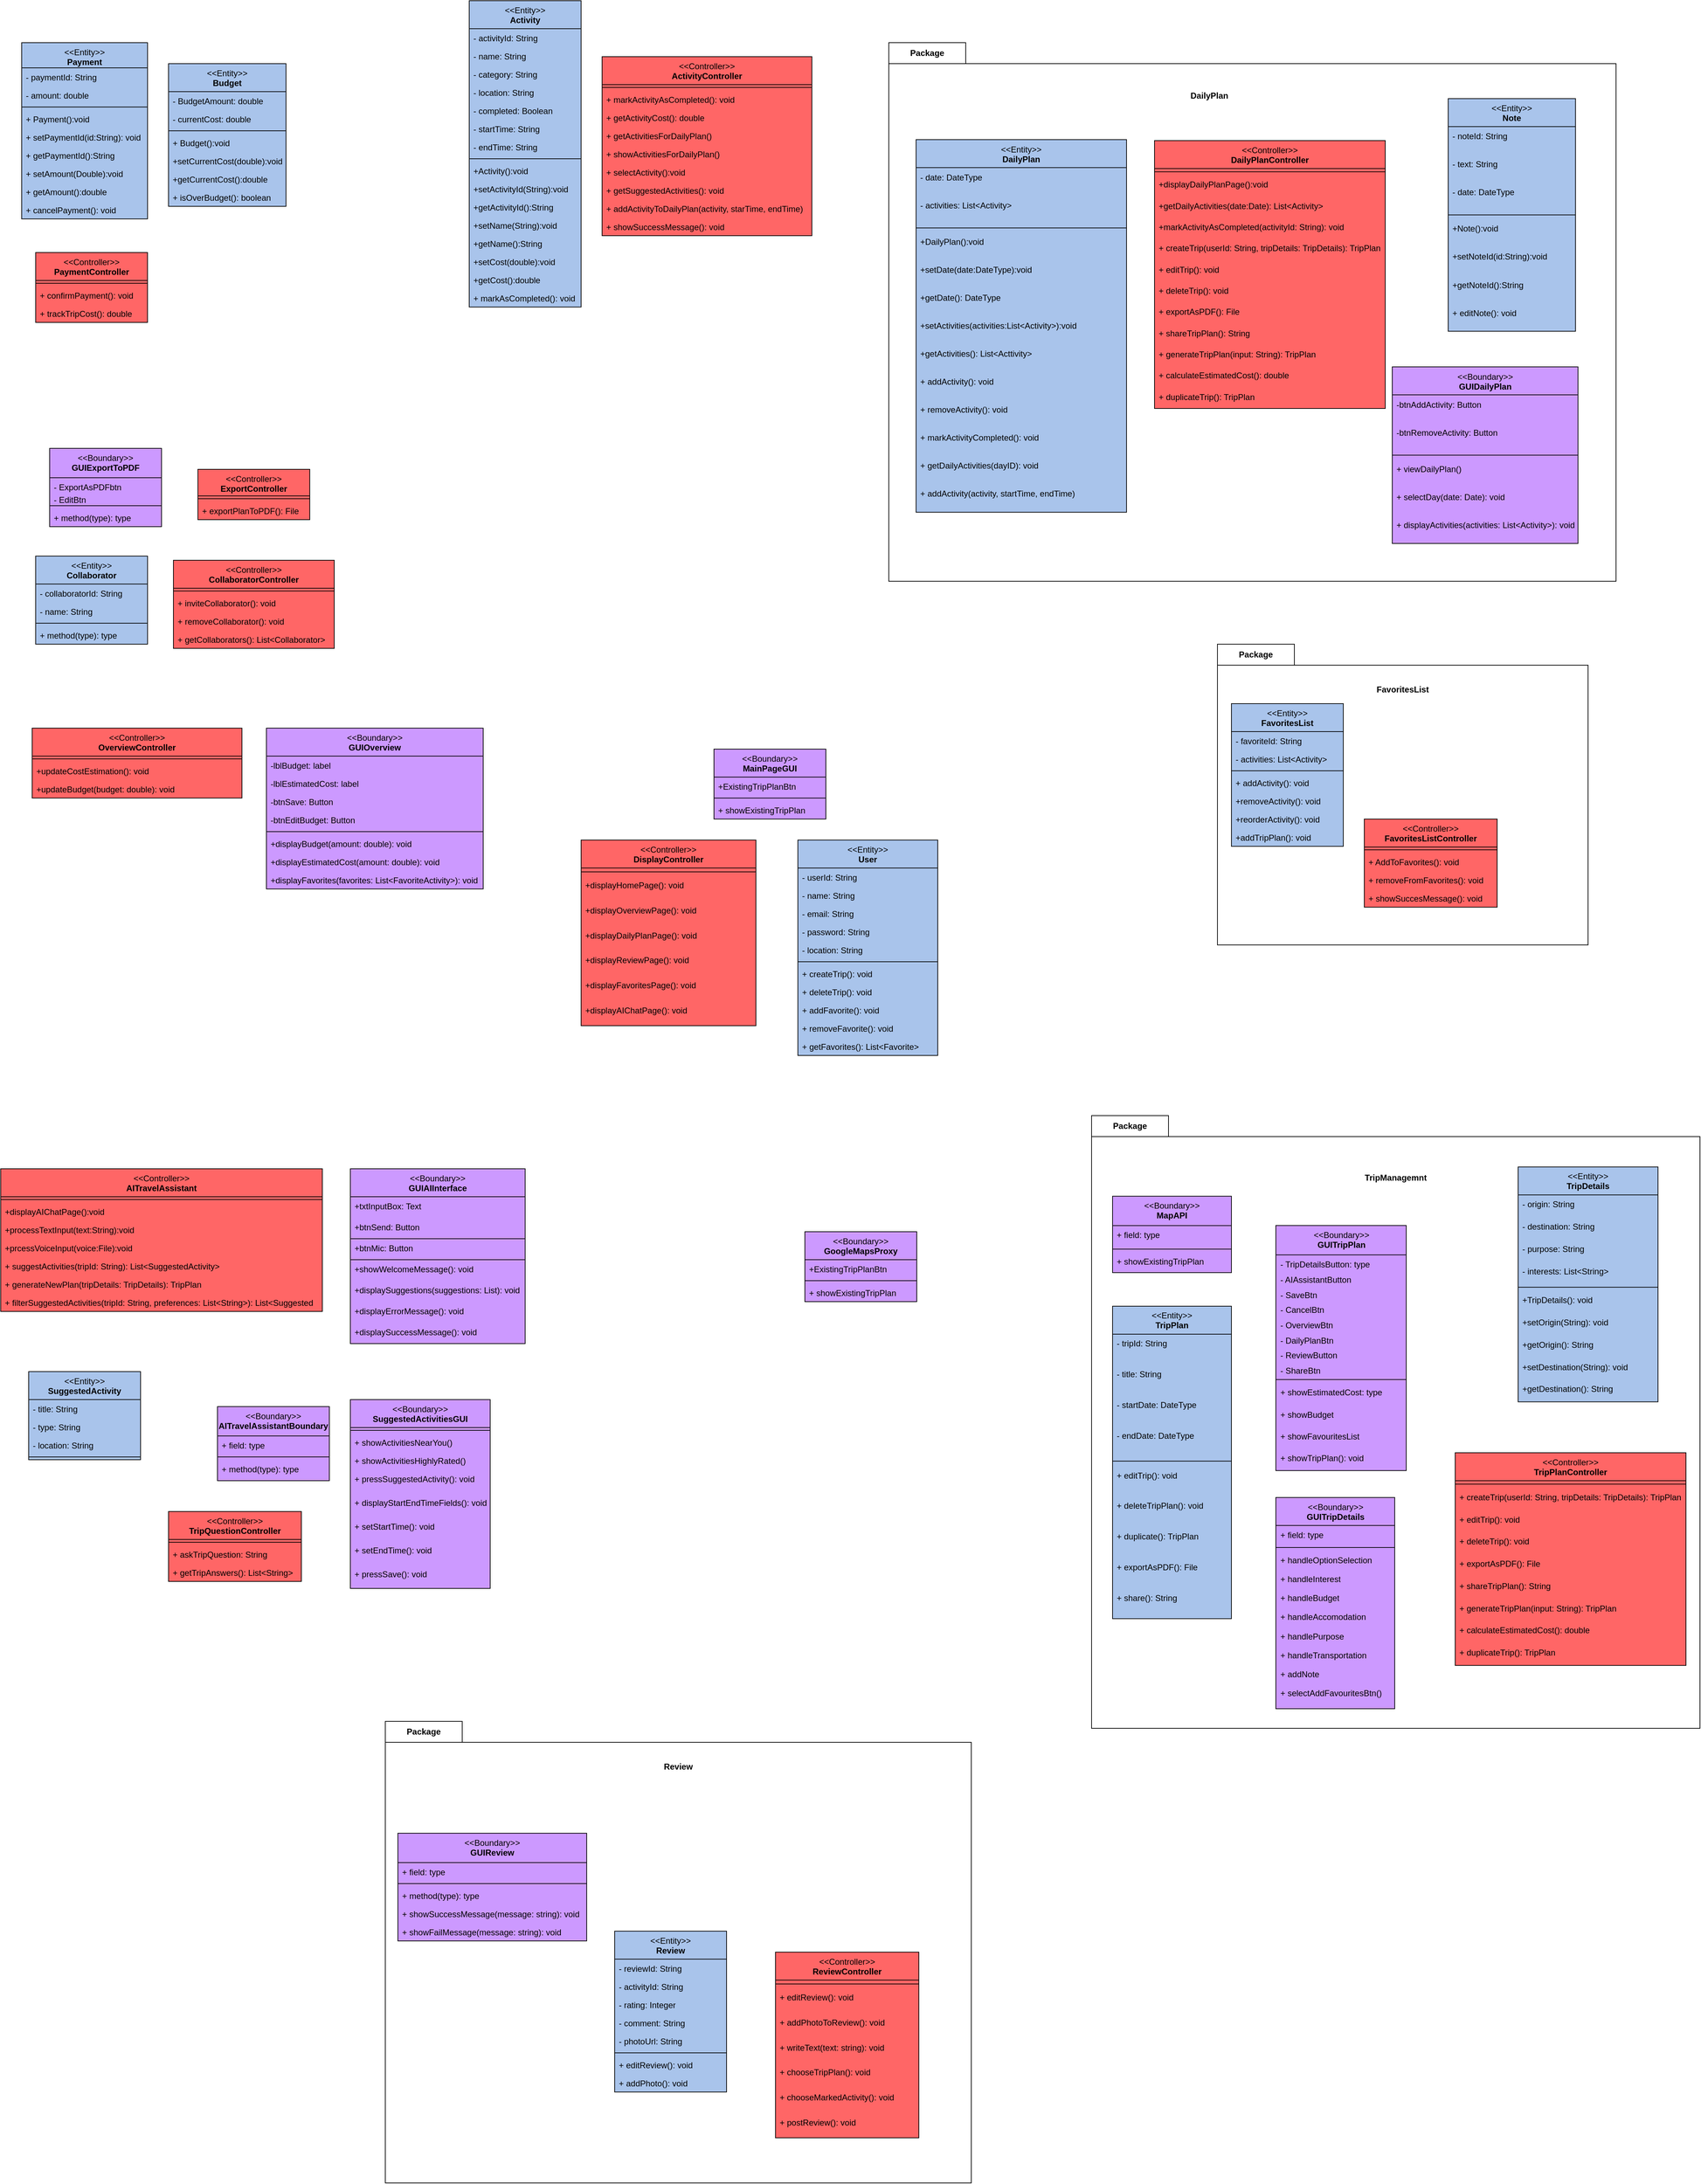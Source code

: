 <mxfile version="26.2.14" pages="10">
  <diagram name="Page-1" id="NIGz6C9oZynFuOEmoj2O">
    <mxGraphModel grid="1" page="1" gridSize="10" guides="1" tooltips="1" connect="1" arrows="1" fold="1" pageScale="1" pageWidth="827" pageHeight="1169" math="0" shadow="0">
      <root>
        <mxCell id="0" />
        <mxCell id="1" parent="0" />
        <mxCell id="DNBthyztvw6V_XdXJzlT-10" value="&lt;div&gt;&lt;span style=&quot;font-weight: normal;&quot;&gt;&amp;lt;&amp;lt;Entity&amp;gt;&amp;gt;&lt;/span&gt;&lt;/div&gt;Activity" style="swimlane;fontStyle=1;align=center;verticalAlign=top;childLayout=stackLayout;horizontal=1;startSize=40;horizontalStack=0;resizeParent=1;resizeParentMax=0;resizeLast=0;collapsible=1;marginBottom=0;whiteSpace=wrap;html=1;fillStyle=auto;strokeColor=default;swimlaneFillColor=#A9C4EB;fontFamily=Helvetica;fontSize=12;fontColor=default;fillColor=#A9C4EB;" vertex="1" parent="1">
          <mxGeometry x="-140" y="-1140" width="160" height="438" as="geometry" />
        </mxCell>
        <mxCell id="DNBthyztvw6V_XdXJzlT-11" value="- activityId: String" style="text;align=left;verticalAlign=top;spacingLeft=4;spacingRight=4;overflow=hidden;rotatable=0;points=[[0,0.5],[1,0.5]];portConstraint=eastwest;whiteSpace=wrap;html=1;fillStyle=auto;fontFamily=Helvetica;fontSize=12;fontColor=default;fontStyle=0;horizontal=1;" vertex="1" parent="DNBthyztvw6V_XdXJzlT-10">
          <mxGeometry y="40" width="160" height="26" as="geometry" />
        </mxCell>
        <mxCell id="Y5tOx_WaJPldeDYwyFD7-35" value="- name: String&amp;nbsp;" style="text;align=left;verticalAlign=top;spacingLeft=4;spacingRight=4;overflow=hidden;rotatable=0;points=[[0,0.5],[1,0.5]];portConstraint=eastwest;whiteSpace=wrap;html=1;fillStyle=auto;fontFamily=Helvetica;fontSize=12;fontColor=default;fontStyle=0;horizontal=1;" vertex="1" parent="DNBthyztvw6V_XdXJzlT-10">
          <mxGeometry y="66" width="160" height="26" as="geometry" />
        </mxCell>
        <mxCell id="Y5tOx_WaJPldeDYwyFD7-78" value="- category: String&amp;nbsp;" style="text;align=left;verticalAlign=top;spacingLeft=4;spacingRight=4;overflow=hidden;rotatable=0;points=[[0,0.5],[1,0.5]];portConstraint=eastwest;whiteSpace=wrap;html=1;fillStyle=auto;fontFamily=Helvetica;fontSize=12;fontColor=default;fontStyle=0;horizontal=1;" vertex="1" parent="DNBthyztvw6V_XdXJzlT-10">
          <mxGeometry y="92" width="160" height="26" as="geometry" />
        </mxCell>
        <mxCell id="Y5tOx_WaJPldeDYwyFD7-34" value="- location: String" style="text;align=left;verticalAlign=top;spacingLeft=4;spacingRight=4;overflow=hidden;rotatable=0;points=[[0,0.5],[1,0.5]];portConstraint=eastwest;whiteSpace=wrap;html=1;fillStyle=auto;fontFamily=Helvetica;fontSize=12;fontColor=default;fontStyle=0;horizontal=1;" vertex="1" parent="DNBthyztvw6V_XdXJzlT-10">
          <mxGeometry y="118" width="160" height="26" as="geometry" />
        </mxCell>
        <mxCell id="Y5tOx_WaJPldeDYwyFD7-33" value="- completed: Boolean" style="text;align=left;verticalAlign=top;spacingLeft=4;spacingRight=4;overflow=hidden;rotatable=0;points=[[0,0.5],[1,0.5]];portConstraint=eastwest;whiteSpace=wrap;html=1;fillStyle=auto;fontFamily=Helvetica;fontSize=12;fontColor=default;fontStyle=0;horizontal=1;" vertex="1" parent="DNBthyztvw6V_XdXJzlT-10">
          <mxGeometry y="144" width="160" height="26" as="geometry" />
        </mxCell>
        <mxCell id="UByjCJG1oqXh4bwhSc1k-1" value="- startTime: String" style="text;align=left;verticalAlign=top;spacingLeft=4;spacingRight=4;overflow=hidden;rotatable=0;points=[[0,0.5],[1,0.5]];portConstraint=eastwest;whiteSpace=wrap;html=1;fillStyle=auto;fontFamily=Helvetica;fontSize=12;fontColor=default;fontStyle=0;horizontal=1;" vertex="1" parent="DNBthyztvw6V_XdXJzlT-10">
          <mxGeometry y="170" width="160" height="26" as="geometry" />
        </mxCell>
        <mxCell id="UByjCJG1oqXh4bwhSc1k-2" value="- endTime: String" style="text;align=left;verticalAlign=top;spacingLeft=4;spacingRight=4;overflow=hidden;rotatable=0;points=[[0,0.5],[1,0.5]];portConstraint=eastwest;whiteSpace=wrap;html=1;fillStyle=auto;fontFamily=Helvetica;fontSize=12;fontColor=default;fontStyle=0;horizontal=1;" vertex="1" parent="DNBthyztvw6V_XdXJzlT-10">
          <mxGeometry y="196" width="160" height="26" as="geometry" />
        </mxCell>
        <mxCell id="DNBthyztvw6V_XdXJzlT-12" value="" style="line;strokeWidth=1;align=center;verticalAlign=top;spacingTop=-1;spacingLeft=3;spacingRight=3;rotatable=0;labelPosition=right;points=[];portConstraint=eastwest;fillStyle=auto;strokeColor=default;swimlaneFillColor=#A9C4EB;fontFamily=Helvetica;fontSize=12;fontColor=default;fontStyle=1;horizontal=1;fillColor=#A9C4EB;" vertex="1" parent="DNBthyztvw6V_XdXJzlT-10">
          <mxGeometry y="222" width="160" height="8" as="geometry" />
        </mxCell>
        <mxCell id="27XIY6fGdk5TabNdR8Di-15" value="+Activity():void" style="text;align=left;verticalAlign=top;spacingLeft=4;spacingRight=4;overflow=hidden;rotatable=0;points=[[0,0.5],[1,0.5]];portConstraint=eastwest;whiteSpace=wrap;html=1;fillStyle=auto;fontFamily=Helvetica;fontSize=12;fontColor=default;fontStyle=0;horizontal=1;" vertex="1" parent="DNBthyztvw6V_XdXJzlT-10">
          <mxGeometry y="230" width="160" height="26" as="geometry" />
        </mxCell>
        <mxCell id="27XIY6fGdk5TabNdR8Di-16" value="+setActivityId(String):void" style="text;align=left;verticalAlign=top;spacingLeft=4;spacingRight=4;overflow=hidden;rotatable=0;points=[[0,0.5],[1,0.5]];portConstraint=eastwest;whiteSpace=wrap;html=1;fillStyle=auto;fontFamily=Helvetica;fontSize=12;fontColor=default;fontStyle=0;horizontal=1;" vertex="1" parent="DNBthyztvw6V_XdXJzlT-10">
          <mxGeometry y="256" width="160" height="26" as="geometry" />
        </mxCell>
        <mxCell id="27XIY6fGdk5TabNdR8Di-17" value="+getActivityId():String" style="text;align=left;verticalAlign=top;spacingLeft=4;spacingRight=4;overflow=hidden;rotatable=0;points=[[0,0.5],[1,0.5]];portConstraint=eastwest;whiteSpace=wrap;html=1;fillStyle=auto;fontFamily=Helvetica;fontSize=12;fontColor=default;fontStyle=0;horizontal=1;" vertex="1" parent="DNBthyztvw6V_XdXJzlT-10">
          <mxGeometry y="282" width="160" height="26" as="geometry" />
        </mxCell>
        <mxCell id="27XIY6fGdk5TabNdR8Di-18" value="+setName(String):void" style="text;align=left;verticalAlign=top;spacingLeft=4;spacingRight=4;overflow=hidden;rotatable=0;points=[[0,0.5],[1,0.5]];portConstraint=eastwest;whiteSpace=wrap;html=1;fillStyle=auto;fontFamily=Helvetica;fontSize=12;fontColor=default;fontStyle=0;horizontal=1;" vertex="1" parent="DNBthyztvw6V_XdXJzlT-10">
          <mxGeometry y="308" width="160" height="26" as="geometry" />
        </mxCell>
        <mxCell id="27XIY6fGdk5TabNdR8Di-19" value="+getName():String" style="text;align=left;verticalAlign=top;spacingLeft=4;spacingRight=4;overflow=hidden;rotatable=0;points=[[0,0.5],[1,0.5]];portConstraint=eastwest;whiteSpace=wrap;html=1;fillStyle=auto;fontFamily=Helvetica;fontSize=12;fontColor=default;fontStyle=0;horizontal=1;" vertex="1" parent="DNBthyztvw6V_XdXJzlT-10">
          <mxGeometry y="334" width="160" height="26" as="geometry" />
        </mxCell>
        <mxCell id="27XIY6fGdk5TabNdR8Di-21" value="+setCost(double):void" style="text;align=left;verticalAlign=top;spacingLeft=4;spacingRight=4;overflow=hidden;rotatable=0;points=[[0,0.5],[1,0.5]];portConstraint=eastwest;whiteSpace=wrap;html=1;fillStyle=auto;fontFamily=Helvetica;fontSize=12;fontColor=default;fontStyle=0;horizontal=1;" vertex="1" parent="DNBthyztvw6V_XdXJzlT-10">
          <mxGeometry y="360" width="160" height="26" as="geometry" />
        </mxCell>
        <mxCell id="27XIY6fGdk5TabNdR8Di-20" value="+getCost():double" style="text;align=left;verticalAlign=top;spacingLeft=4;spacingRight=4;overflow=hidden;rotatable=0;points=[[0,0.5],[1,0.5]];portConstraint=eastwest;whiteSpace=wrap;html=1;fillStyle=auto;fontFamily=Helvetica;fontSize=12;fontColor=default;fontStyle=0;horizontal=1;" vertex="1" parent="DNBthyztvw6V_XdXJzlT-10">
          <mxGeometry y="386" width="160" height="26" as="geometry" />
        </mxCell>
        <mxCell id="DNBthyztvw6V_XdXJzlT-13" value="+ markAsCompleted(): void" style="text;align=left;verticalAlign=top;spacingLeft=4;spacingRight=4;overflow=hidden;rotatable=0;points=[[0,0.5],[1,0.5]];portConstraint=eastwest;whiteSpace=wrap;html=1;fillStyle=auto;fontFamily=Helvetica;fontSize=12;fontColor=default;fontStyle=0;horizontal=1;" vertex="1" parent="DNBthyztvw6V_XdXJzlT-10">
          <mxGeometry y="412" width="160" height="26" as="geometry" />
        </mxCell>
        <mxCell id="HyScnQE1bItv2vZAopeT-17" value="&lt;div&gt;&lt;span style=&quot;font-weight: normal;&quot;&gt;&amp;lt;&amp;lt;Entity&amp;gt;&amp;gt;&lt;/span&gt;&lt;/div&gt;User" style="swimlane;fontStyle=1;align=center;verticalAlign=top;childLayout=stackLayout;horizontal=1;startSize=40;horizontalStack=0;resizeParent=1;resizeParentMax=0;resizeLast=0;collapsible=1;marginBottom=0;whiteSpace=wrap;html=1;fillStyle=auto;fillColor=#A9C4EB;swimlaneFillColor=#A9C4EB;" vertex="1" parent="1">
          <mxGeometry x="330" y="60" width="200" height="308" as="geometry" />
        </mxCell>
        <mxCell id="HyScnQE1bItv2vZAopeT-18" value="- userId: String&lt;div&gt;&lt;br&gt;&lt;/div&gt;" style="text;align=left;verticalAlign=top;spacingLeft=4;spacingRight=4;overflow=hidden;rotatable=0;points=[[0,0.5],[1,0.5]];portConstraint=eastwest;whiteSpace=wrap;html=1;fillStyle=auto;fillColor=none;" vertex="1" parent="HyScnQE1bItv2vZAopeT-17">
          <mxGeometry y="40" width="200" height="26" as="geometry" />
        </mxCell>
        <mxCell id="Y5tOx_WaJPldeDYwyFD7-27" value="- name: String" style="text;align=left;verticalAlign=top;spacingLeft=4;spacingRight=4;overflow=hidden;rotatable=0;points=[[0,0.5],[1,0.5]];portConstraint=eastwest;whiteSpace=wrap;html=1;fillStyle=auto;fillColor=none;" vertex="1" parent="HyScnQE1bItv2vZAopeT-17">
          <mxGeometry y="66" width="200" height="26" as="geometry" />
        </mxCell>
        <mxCell id="Y5tOx_WaJPldeDYwyFD7-28" value="- email: String" style="text;align=left;verticalAlign=top;spacingLeft=4;spacingRight=4;overflow=hidden;rotatable=0;points=[[0,0.5],[1,0.5]];portConstraint=eastwest;whiteSpace=wrap;html=1;fillStyle=auto;fillColor=none;" vertex="1" parent="HyScnQE1bItv2vZAopeT-17">
          <mxGeometry y="92" width="200" height="26" as="geometry" />
        </mxCell>
        <mxCell id="Y5tOx_WaJPldeDYwyFD7-72" value="- password: String" style="text;align=left;verticalAlign=top;spacingLeft=4;spacingRight=4;overflow=hidden;rotatable=0;points=[[0,0.5],[1,0.5]];portConstraint=eastwest;whiteSpace=wrap;html=1;fillStyle=auto;fillColor=none;" vertex="1" parent="HyScnQE1bItv2vZAopeT-17">
          <mxGeometry y="118" width="200" height="26" as="geometry" />
        </mxCell>
        <mxCell id="Y5tOx_WaJPldeDYwyFD7-74" value="- location: String" style="text;align=left;verticalAlign=top;spacingLeft=4;spacingRight=4;overflow=hidden;rotatable=0;points=[[0,0.5],[1,0.5]];portConstraint=eastwest;whiteSpace=wrap;html=1;fillStyle=auto;fillColor=none;" vertex="1" parent="HyScnQE1bItv2vZAopeT-17">
          <mxGeometry y="144" width="200" height="26" as="geometry" />
        </mxCell>
        <mxCell id="HyScnQE1bItv2vZAopeT-19" value="" style="line;strokeWidth=1;align=left;verticalAlign=middle;spacingTop=-1;spacingLeft=3;spacingRight=3;rotatable=0;labelPosition=right;points=[];portConstraint=eastwest;fillStyle=auto;" vertex="1" parent="HyScnQE1bItv2vZAopeT-17">
          <mxGeometry y="170" width="200" height="8" as="geometry" />
        </mxCell>
        <mxCell id="HyScnQE1bItv2vZAopeT-20" value="+ createTrip(): void" style="text;align=left;verticalAlign=top;spacingLeft=4;spacingRight=4;overflow=hidden;rotatable=0;points=[[0,0.5],[1,0.5]];portConstraint=eastwest;whiteSpace=wrap;html=1;fillStyle=auto;fillColor=none;" vertex="1" parent="HyScnQE1bItv2vZAopeT-17">
          <mxGeometry y="178" width="200" height="26" as="geometry" />
        </mxCell>
        <mxCell id="Y5tOx_WaJPldeDYwyFD7-75" value="+ deleteTrip(): void" style="text;align=left;verticalAlign=top;spacingLeft=4;spacingRight=4;overflow=hidden;rotatable=0;points=[[0,0.5],[1,0.5]];portConstraint=eastwest;whiteSpace=wrap;html=1;fillStyle=auto;fillColor=none;" vertex="1" parent="HyScnQE1bItv2vZAopeT-17">
          <mxGeometry y="204" width="200" height="26" as="geometry" />
        </mxCell>
        <mxCell id="Y5tOx_WaJPldeDYwyFD7-112" value="+ addFavorite(): void" style="text;align=left;verticalAlign=top;spacingLeft=4;spacingRight=4;overflow=hidden;rotatable=0;points=[[0,0.5],[1,0.5]];portConstraint=eastwest;whiteSpace=wrap;html=1;fillStyle=auto;fillColor=none;" vertex="1" parent="HyScnQE1bItv2vZAopeT-17">
          <mxGeometry y="230" width="200" height="26" as="geometry" />
        </mxCell>
        <mxCell id="Y5tOx_WaJPldeDYwyFD7-111" value="+ removeFavorite(): void" style="text;align=left;verticalAlign=top;spacingLeft=4;spacingRight=4;overflow=hidden;rotatable=0;points=[[0,0.5],[1,0.5]];portConstraint=eastwest;whiteSpace=wrap;html=1;fillStyle=auto;fillColor=none;" vertex="1" parent="HyScnQE1bItv2vZAopeT-17">
          <mxGeometry y="256" width="200" height="26" as="geometry" />
        </mxCell>
        <mxCell id="Y5tOx_WaJPldeDYwyFD7-113" value="+ getFavorites(): List&amp;lt;Favorite&amp;gt;" style="text;align=left;verticalAlign=top;spacingLeft=4;spacingRight=4;overflow=hidden;rotatable=0;points=[[0,0.5],[1,0.5]];portConstraint=eastwest;whiteSpace=wrap;html=1;fillStyle=auto;fillColor=none;" vertex="1" parent="HyScnQE1bItv2vZAopeT-17">
          <mxGeometry y="282" width="200" height="26" as="geometry" />
        </mxCell>
        <mxCell id="HyScnQE1bItv2vZAopeT-21" value="&lt;div&gt;&lt;span style=&quot;font-weight: normal;&quot;&gt;&amp;lt;&amp;lt;Entity&amp;gt;&amp;gt;&lt;/span&gt;&lt;/div&gt;Collaborator" style="swimlane;fontStyle=1;align=center;verticalAlign=top;childLayout=stackLayout;horizontal=1;startSize=40;horizontalStack=0;resizeParent=1;resizeParentMax=0;resizeLast=0;collapsible=1;marginBottom=0;whiteSpace=wrap;html=1;fillStyle=auto;strokeColor=default;swimlaneFillColor=#A9C4EB;fontFamily=Helvetica;fontSize=12;fontColor=default;fillColor=#A9C4EB;" vertex="1" parent="1">
          <mxGeometry x="-760" y="-346" width="160" height="126" as="geometry" />
        </mxCell>
        <mxCell id="HyScnQE1bItv2vZAopeT-22" value="- collaboratorId: String" style="text;align=left;verticalAlign=top;spacingLeft=4;spacingRight=4;overflow=hidden;rotatable=0;points=[[0,0.5],[1,0.5]];portConstraint=eastwest;whiteSpace=wrap;html=1;fillStyle=auto;fontFamily=Helvetica;fontSize=12;fontColor=default;fontStyle=0;horizontal=1;" vertex="1" parent="HyScnQE1bItv2vZAopeT-21">
          <mxGeometry y="40" width="160" height="26" as="geometry" />
        </mxCell>
        <mxCell id="Y5tOx_WaJPldeDYwyFD7-59" value="- name: String" style="text;align=left;verticalAlign=top;spacingLeft=4;spacingRight=4;overflow=hidden;rotatable=0;points=[[0,0.5],[1,0.5]];portConstraint=eastwest;whiteSpace=wrap;html=1;fillStyle=auto;fontFamily=Helvetica;fontSize=12;fontColor=default;fontStyle=0;horizontal=1;" vertex="1" parent="HyScnQE1bItv2vZAopeT-21">
          <mxGeometry y="66" width="160" height="26" as="geometry" />
        </mxCell>
        <mxCell id="HyScnQE1bItv2vZAopeT-23" value="" style="line;strokeWidth=1;align=center;verticalAlign=top;spacingTop=-1;spacingLeft=3;spacingRight=3;rotatable=0;labelPosition=right;points=[];portConstraint=eastwest;fillStyle=auto;strokeColor=default;swimlaneFillColor=#A9C4EB;fontFamily=Helvetica;fontSize=12;fontColor=default;fontStyle=1;horizontal=1;fillColor=#A9C4EB;" vertex="1" parent="HyScnQE1bItv2vZAopeT-21">
          <mxGeometry y="92" width="160" height="8" as="geometry" />
        </mxCell>
        <mxCell id="HyScnQE1bItv2vZAopeT-24" value="+ method(type): type" style="text;align=left;verticalAlign=top;spacingLeft=4;spacingRight=4;overflow=hidden;rotatable=0;points=[[0,0.5],[1,0.5]];portConstraint=eastwest;whiteSpace=wrap;html=1;fillStyle=auto;fontFamily=Helvetica;fontSize=12;fontColor=default;fontStyle=0;horizontal=1;" vertex="1" parent="HyScnQE1bItv2vZAopeT-21">
          <mxGeometry y="100" width="160" height="26" as="geometry" />
        </mxCell>
        <mxCell id="7zLJ9RhcDVwp6QvKNXA0-1" value="&lt;div&gt;&lt;span style=&quot;font-weight: normal;&quot;&gt;&amp;lt;&amp;lt;Entity&amp;gt;&amp;gt;&lt;/span&gt;&lt;/div&gt;SuggestedActivity" style="swimlane;fontStyle=1;align=center;verticalAlign=top;childLayout=stackLayout;horizontal=1;startSize=40;horizontalStack=0;resizeParent=1;resizeParentMax=0;resizeLast=0;collapsible=1;marginBottom=0;whiteSpace=wrap;html=1;fillStyle=auto;strokeColor=default;swimlaneFillColor=#A9C4EB;fontFamily=Helvetica;fontSize=12;fontColor=default;fillColor=#A9C4EB;" vertex="1" parent="1">
          <mxGeometry x="-770" y="820" width="160" height="126" as="geometry" />
        </mxCell>
        <mxCell id="7zLJ9RhcDVwp6QvKNXA0-2" value="- title: String" style="text;align=left;verticalAlign=top;spacingLeft=4;spacingRight=4;overflow=hidden;rotatable=0;points=[[0,0.5],[1,0.5]];portConstraint=eastwest;whiteSpace=wrap;html=1;fillStyle=auto;fontFamily=Helvetica;fontSize=12;fontColor=default;fontStyle=0;horizontal=1;" vertex="1" parent="7zLJ9RhcDVwp6QvKNXA0-1">
          <mxGeometry y="40" width="160" height="26" as="geometry" />
        </mxCell>
        <mxCell id="Y5tOx_WaJPldeDYwyFD7-57" value="- type: String" style="text;align=left;verticalAlign=top;spacingLeft=4;spacingRight=4;overflow=hidden;rotatable=0;points=[[0,0.5],[1,0.5]];portConstraint=eastwest;whiteSpace=wrap;html=1;fillStyle=auto;fontFamily=Helvetica;fontSize=12;fontColor=default;fontStyle=0;horizontal=1;" vertex="1" parent="7zLJ9RhcDVwp6QvKNXA0-1">
          <mxGeometry y="66" width="160" height="26" as="geometry" />
        </mxCell>
        <mxCell id="Y5tOx_WaJPldeDYwyFD7-58" value="- location: String" style="text;align=left;verticalAlign=top;spacingLeft=4;spacingRight=4;overflow=hidden;rotatable=0;points=[[0,0.5],[1,0.5]];portConstraint=eastwest;whiteSpace=wrap;html=1;fillStyle=auto;fontFamily=Helvetica;fontSize=12;fontColor=default;fontStyle=0;horizontal=1;" vertex="1" parent="7zLJ9RhcDVwp6QvKNXA0-1">
          <mxGeometry y="92" width="160" height="26" as="geometry" />
        </mxCell>
        <mxCell id="7zLJ9RhcDVwp6QvKNXA0-3" value="" style="line;strokeWidth=1;align=center;verticalAlign=top;spacingTop=-1;spacingLeft=3;spacingRight=3;rotatable=0;labelPosition=right;points=[];portConstraint=eastwest;fillStyle=auto;strokeColor=default;swimlaneFillColor=#A9C4EB;fontFamily=Helvetica;fontSize=12;fontColor=default;fontStyle=1;horizontal=1;fillColor=#A9C4EB;" vertex="1" parent="7zLJ9RhcDVwp6QvKNXA0-1">
          <mxGeometry y="118" width="160" height="8" as="geometry" />
        </mxCell>
        <mxCell id="JIJAcM8EPp60LcKcW2QH-9" value="&lt;div&gt;&lt;span style=&quot;font-weight: normal;&quot;&gt;&amp;lt;&amp;lt;Controller&amp;gt;&amp;gt;&lt;/span&gt;&lt;/div&gt;TripQuestionController" style="swimlane;fontStyle=1;align=center;verticalAlign=top;childLayout=stackLayout;horizontal=1;startSize=40;horizontalStack=0;resizeParent=1;resizeParentMax=0;resizeLast=0;collapsible=1;marginBottom=0;whiteSpace=wrap;html=1;strokeColor=default;swimlaneFillColor=#FF6666;fontFamily=Helvetica;fontSize=12;fontColor=default;fillColor=#FF6666;" vertex="1" parent="1">
          <mxGeometry x="-570" y="1020" width="190" height="100" as="geometry" />
        </mxCell>
        <mxCell id="JIJAcM8EPp60LcKcW2QH-11" value="" style="line;strokeWidth=1;fillColor=#FF6666;align=center;verticalAlign=top;spacingTop=-1;spacingLeft=3;spacingRight=3;rotatable=0;labelPosition=right;points=[];portConstraint=eastwest;strokeColor=default;swimlaneFillColor=#FF6666;fontFamily=Helvetica;fontSize=12;fontColor=default;fontStyle=1;horizontal=1;" vertex="1" parent="JIJAcM8EPp60LcKcW2QH-9">
          <mxGeometry y="40" width="190" height="8" as="geometry" />
        </mxCell>
        <mxCell id="JIJAcM8EPp60LcKcW2QH-12" value="+ askTripQuestion: String" style="text;strokeColor=none;fillColor=none;align=left;verticalAlign=top;spacingLeft=4;spacingRight=4;overflow=hidden;rotatable=0;points=[[0,0.5],[1,0.5]];portConstraint=eastwest;whiteSpace=wrap;html=1;fontFamily=Helvetica;fontSize=12;fontColor=default;fontStyle=0;horizontal=1;" vertex="1" parent="JIJAcM8EPp60LcKcW2QH-9">
          <mxGeometry y="48" width="190" height="26" as="geometry" />
        </mxCell>
        <mxCell id="Y5tOx_WaJPldeDYwyFD7-122" value="+ getTripAnswers(): List&amp;lt;String&amp;gt;" style="text;strokeColor=none;fillColor=none;align=left;verticalAlign=top;spacingLeft=4;spacingRight=4;overflow=hidden;rotatable=0;points=[[0,0.5],[1,0.5]];portConstraint=eastwest;whiteSpace=wrap;html=1;fontFamily=Helvetica;fontSize=12;fontColor=default;fontStyle=0;horizontal=1;" vertex="1" parent="JIJAcM8EPp60LcKcW2QH-9">
          <mxGeometry y="74" width="190" height="26" as="geometry" />
        </mxCell>
        <mxCell id="JIJAcM8EPp60LcKcW2QH-26" value="&lt;div&gt;&lt;span style=&quot;font-weight: normal;&quot;&gt;&amp;lt;&amp;lt;Boundary&amp;gt;&amp;gt;&lt;/span&gt;&lt;/div&gt;AITravelAssistantBoundary" style="swimlane;fontStyle=1;align=center;verticalAlign=top;childLayout=stackLayout;horizontal=1;startSize=42;horizontalStack=0;resizeParent=1;resizeParentMax=0;resizeLast=0;collapsible=1;marginBottom=0;whiteSpace=wrap;html=1;strokeColor=default;swimlaneFillColor=#CC99FF;fontFamily=Helvetica;fontSize=12;fontColor=default;fillColor=#CC99FF;" vertex="1" parent="1">
          <mxGeometry x="-500" y="870" width="160" height="106" as="geometry" />
        </mxCell>
        <mxCell id="JIJAcM8EPp60LcKcW2QH-27" value="+ field: type" style="text;strokeColor=none;fillColor=none;align=left;verticalAlign=top;spacingLeft=4;spacingRight=4;overflow=hidden;rotatable=0;points=[[0,0.5],[1,0.5]];portConstraint=eastwest;whiteSpace=wrap;html=1;fontFamily=Helvetica;fontSize=12;fontColor=default;fontStyle=0;horizontal=1;" vertex="1" parent="JIJAcM8EPp60LcKcW2QH-26">
          <mxGeometry y="42" width="160" height="26" as="geometry" />
        </mxCell>
        <mxCell id="JIJAcM8EPp60LcKcW2QH-28" value="" style="line;strokeWidth=1;fillColor=#CC99FF;align=center;verticalAlign=top;spacingTop=-1;spacingLeft=3;spacingRight=3;rotatable=0;labelPosition=right;points=[];portConstraint=eastwest;strokeColor=default;swimlaneFillColor=#CC99FF;fontFamily=Helvetica;fontSize=12;fontColor=default;fontStyle=1;horizontal=1;" vertex="1" parent="JIJAcM8EPp60LcKcW2QH-26">
          <mxGeometry y="68" width="160" height="8" as="geometry" />
        </mxCell>
        <mxCell id="JIJAcM8EPp60LcKcW2QH-29" value="+ method(type): type" style="text;strokeColor=none;fillColor=none;align=left;verticalAlign=top;spacingLeft=4;spacingRight=4;overflow=hidden;rotatable=0;points=[[0,0.5],[1,0.5]];portConstraint=eastwest;whiteSpace=wrap;html=1;fontFamily=Helvetica;fontSize=12;fontColor=default;fontStyle=0;horizontal=1;" vertex="1" parent="JIJAcM8EPp60LcKcW2QH-26">
          <mxGeometry y="76" width="160" height="30" as="geometry" />
        </mxCell>
        <mxCell id="JIJAcM8EPp60LcKcW2QH-30" value="&lt;div&gt;&lt;span style=&quot;font-weight: normal;&quot;&gt;&amp;lt;&amp;lt;Controller&amp;gt;&amp;gt;&lt;/span&gt;&lt;/div&gt;ActivityController" style="swimlane;fontStyle=1;align=center;verticalAlign=top;childLayout=stackLayout;horizontal=1;startSize=40;horizontalStack=0;resizeParent=1;resizeParentMax=0;resizeLast=0;collapsible=1;marginBottom=0;whiteSpace=wrap;html=1;strokeColor=default;swimlaneFillColor=#FF6666;fontFamily=Helvetica;fontSize=12;fontColor=default;fillColor=#FF6666;" vertex="1" parent="1">
          <mxGeometry x="50" y="-1060" width="300" height="256" as="geometry" />
        </mxCell>
        <mxCell id="JIJAcM8EPp60LcKcW2QH-32" value="" style="line;strokeWidth=1;fillColor=#FF6666;align=center;verticalAlign=top;spacingTop=-1;spacingLeft=3;spacingRight=3;rotatable=0;labelPosition=right;points=[];portConstraint=eastwest;strokeColor=default;swimlaneFillColor=#FF6666;fontFamily=Helvetica;fontSize=12;fontColor=default;fontStyle=1;horizontal=1;" vertex="1" parent="JIJAcM8EPp60LcKcW2QH-30">
          <mxGeometry y="40" width="300" height="8" as="geometry" />
        </mxCell>
        <mxCell id="Y5tOx_WaJPldeDYwyFD7-82" value="+ markActivityAsCompleted(): void" style="text;strokeColor=none;fillColor=none;align=left;verticalAlign=top;spacingLeft=4;spacingRight=4;overflow=hidden;rotatable=0;points=[[0,0.5],[1,0.5]];portConstraint=eastwest;whiteSpace=wrap;html=1;fontFamily=Helvetica;fontSize=12;fontColor=default;fontStyle=0;horizontal=1;" vertex="1" parent="JIJAcM8EPp60LcKcW2QH-30">
          <mxGeometry y="48" width="300" height="26" as="geometry" />
        </mxCell>
        <mxCell id="Y5tOx_WaJPldeDYwyFD7-84" value="+ getActivityCost(): double" style="text;strokeColor=none;fillColor=none;align=left;verticalAlign=top;spacingLeft=4;spacingRight=4;overflow=hidden;rotatable=0;points=[[0,0.5],[1,0.5]];portConstraint=eastwest;whiteSpace=wrap;html=1;fontFamily=Helvetica;fontSize=12;fontColor=default;fontStyle=0;horizontal=1;" vertex="1" parent="JIJAcM8EPp60LcKcW2QH-30">
          <mxGeometry y="74" width="300" height="26" as="geometry" />
        </mxCell>
        <mxCell id="rbTAlKIBzPW7qLoYkxyF-1" value="+ getActivitiesForDailyPlan()" style="text;strokeColor=none;fillColor=none;align=left;verticalAlign=top;spacingLeft=4;spacingRight=4;overflow=hidden;rotatable=0;points=[[0,0.5],[1,0.5]];portConstraint=eastwest;whiteSpace=wrap;html=1;fontFamily=Helvetica;fontSize=12;fontColor=default;fontStyle=0;horizontal=1;" vertex="1" parent="JIJAcM8EPp60LcKcW2QH-30">
          <mxGeometry y="100" width="300" height="26" as="geometry" />
        </mxCell>
        <mxCell id="ExXM0CHJxCcPvDAkR6Z8-1" value="+ showActivitiesForDailyPlan()" style="text;strokeColor=none;fillColor=none;align=left;verticalAlign=top;spacingLeft=4;spacingRight=4;overflow=hidden;rotatable=0;points=[[0,0.5],[1,0.5]];portConstraint=eastwest;whiteSpace=wrap;html=1;fontFamily=Helvetica;fontSize=12;fontColor=default;fontStyle=0;horizontal=1;" vertex="1" parent="JIJAcM8EPp60LcKcW2QH-30">
          <mxGeometry y="126" width="300" height="26" as="geometry" />
        </mxCell>
        <mxCell id="7oCXWCCR9ysBOOzo5wLc-1" value="+ selectActivity():void" style="text;strokeColor=none;fillColor=none;align=left;verticalAlign=top;spacingLeft=4;spacingRight=4;overflow=hidden;rotatable=0;points=[[0,0.5],[1,0.5]];portConstraint=eastwest;whiteSpace=wrap;html=1;fontFamily=Helvetica;fontSize=12;fontColor=default;fontStyle=0;horizontal=1;" vertex="1" parent="JIJAcM8EPp60LcKcW2QH-30">
          <mxGeometry y="152" width="300" height="26" as="geometry" />
        </mxCell>
        <mxCell id="TvBoxrwfCIhpFtGO2hOl-1" value="+ getSuggestedActivities(): void" style="text;strokeColor=none;fillColor=none;align=left;verticalAlign=top;spacingLeft=4;spacingRight=4;overflow=hidden;rotatable=0;points=[[0,0.5],[1,0.5]];portConstraint=eastwest;whiteSpace=wrap;html=1;fontFamily=Helvetica;fontSize=12;fontColor=default;fontStyle=0;horizontal=1;" vertex="1" parent="JIJAcM8EPp60LcKcW2QH-30">
          <mxGeometry y="178" width="300" height="26" as="geometry" />
        </mxCell>
        <mxCell id="mex4ODXcunVhadUQ9Fda-1" value="+ addActivityToDailyPlan(activity, starTime, endTime)" style="text;strokeColor=none;fillColor=none;align=left;verticalAlign=top;spacingLeft=4;spacingRight=4;overflow=hidden;rotatable=0;points=[[0,0.5],[1,0.5]];portConstraint=eastwest;whiteSpace=wrap;html=1;fontFamily=Helvetica;fontSize=12;fontColor=default;fontStyle=0;horizontal=1;" vertex="1" parent="JIJAcM8EPp60LcKcW2QH-30">
          <mxGeometry y="204" width="300" height="26" as="geometry" />
        </mxCell>
        <mxCell id="Zor3xrK61y4LbBfFuKKE-1" value="+ showSuccessMessage(): void" style="text;strokeColor=none;fillColor=none;align=left;verticalAlign=top;spacingLeft=4;spacingRight=4;overflow=hidden;rotatable=0;points=[[0,0.5],[1,0.5]];portConstraint=eastwest;whiteSpace=wrap;html=1;fontFamily=Helvetica;fontSize=12;fontColor=default;fontStyle=0;horizontal=1;" vertex="1" parent="JIJAcM8EPp60LcKcW2QH-30">
          <mxGeometry y="230" width="300" height="26" as="geometry" />
        </mxCell>
        <mxCell id="qzQMt5yPVglLuob8LsJx-9" value="&lt;div&gt;&lt;span style=&quot;font-weight: normal;&quot;&gt;&amp;lt;&amp;lt;Controller&amp;gt;&amp;gt;&lt;/span&gt;&lt;/div&gt;PaymentController" style="swimlane;fontStyle=1;align=center;verticalAlign=top;childLayout=stackLayout;horizontal=1;startSize=40;horizontalStack=0;resizeParent=1;resizeParentMax=0;resizeLast=0;collapsible=1;marginBottom=0;whiteSpace=wrap;html=1;swimlaneFillColor=#FF6666;fillColor=#FF6666;" vertex="1" parent="1">
          <mxGeometry x="-760" y="-780" width="160" height="100" as="geometry" />
        </mxCell>
        <mxCell id="qzQMt5yPVglLuob8LsJx-11" value="" style="line;strokeWidth=1;fillColor=none;align=left;verticalAlign=middle;spacingTop=-1;spacingLeft=3;spacingRight=3;rotatable=0;labelPosition=right;points=[];portConstraint=eastwest;strokeColor=inherit;" vertex="1" parent="qzQMt5yPVglLuob8LsJx-9">
          <mxGeometry y="40" width="160" height="8" as="geometry" />
        </mxCell>
        <mxCell id="qzQMt5yPVglLuob8LsJx-12" value="+ confirmPayment(): void" style="text;strokeColor=none;fillColor=none;align=left;verticalAlign=top;spacingLeft=4;spacingRight=4;overflow=hidden;rotatable=0;points=[[0,0.5],[1,0.5]];portConstraint=eastwest;whiteSpace=wrap;html=1;" vertex="1" parent="qzQMt5yPVglLuob8LsJx-9">
          <mxGeometry y="48" width="160" height="26" as="geometry" />
        </mxCell>
        <mxCell id="Y5tOx_WaJPldeDYwyFD7-125" value="+ trackTripCost(): double" style="text;strokeColor=none;fillColor=none;align=left;verticalAlign=top;spacingLeft=4;spacingRight=4;overflow=hidden;rotatable=0;points=[[0,0.5],[1,0.5]];portConstraint=eastwest;whiteSpace=wrap;html=1;" vertex="1" parent="qzQMt5yPVglLuob8LsJx-9">
          <mxGeometry y="74" width="160" height="26" as="geometry" />
        </mxCell>
        <mxCell id="W1hU-xSnCwR4WN8EpxHU-9" value="&lt;div&gt;&lt;span style=&quot;font-weight: normal;&quot;&gt;&amp;lt;&amp;lt;Boundary&amp;gt;&amp;gt;&lt;/span&gt;&lt;/div&gt;GUIExportToPDF" style="swimlane;fontStyle=1;align=center;verticalAlign=top;childLayout=stackLayout;horizontal=1;startSize=42;horizontalStack=0;resizeParent=1;resizeParentMax=0;resizeLast=0;collapsible=1;marginBottom=0;whiteSpace=wrap;html=1;strokeColor=default;swimlaneFillColor=#CC99FF;fontFamily=Helvetica;fontSize=12;fontColor=default;fillColor=#CC99FF;" vertex="1" parent="1">
          <mxGeometry x="-740" y="-500" width="160" height="112" as="geometry" />
        </mxCell>
        <mxCell id="W1hU-xSnCwR4WN8EpxHU-10" value="- ExportAsPDFbtn&lt;div&gt;&lt;br&gt;&lt;/div&gt;" style="text;strokeColor=none;fillColor=none;align=left;verticalAlign=top;spacingLeft=4;spacingRight=4;overflow=hidden;rotatable=0;points=[[0,0.5],[1,0.5]];portConstraint=eastwest;whiteSpace=wrap;html=1;fontFamily=Helvetica;fontSize=12;fontColor=default;fontStyle=0;horizontal=1;" vertex="1" parent="W1hU-xSnCwR4WN8EpxHU-9">
          <mxGeometry y="42" width="160" height="18" as="geometry" />
        </mxCell>
        <mxCell id="Y5tOx_WaJPldeDYwyFD7-104" value="- EditBtn" style="text;strokeColor=none;fillColor=none;align=left;verticalAlign=top;spacingLeft=4;spacingRight=4;overflow=hidden;rotatable=0;points=[[0,0.5],[1,0.5]];portConstraint=eastwest;whiteSpace=wrap;html=1;fontFamily=Helvetica;fontSize=12;fontColor=default;fontStyle=0;horizontal=1;" vertex="1" parent="W1hU-xSnCwR4WN8EpxHU-9">
          <mxGeometry y="60" width="160" height="18" as="geometry" />
        </mxCell>
        <mxCell id="W1hU-xSnCwR4WN8EpxHU-11" value="" style="line;strokeWidth=1;fillColor=#CC99FF;align=center;verticalAlign=top;spacingTop=-1;spacingLeft=3;spacingRight=3;rotatable=0;labelPosition=right;points=[];portConstraint=eastwest;strokeColor=default;swimlaneFillColor=#CC99FF;fontFamily=Helvetica;fontSize=12;fontColor=default;fontStyle=1;horizontal=1;" vertex="1" parent="W1hU-xSnCwR4WN8EpxHU-9">
          <mxGeometry y="78" width="160" height="8" as="geometry" />
        </mxCell>
        <mxCell id="W1hU-xSnCwR4WN8EpxHU-12" value="+ method(type): type" style="text;strokeColor=none;fillColor=none;align=left;verticalAlign=top;spacingLeft=4;spacingRight=4;overflow=hidden;rotatable=0;points=[[0,0.5],[1,0.5]];portConstraint=eastwest;whiteSpace=wrap;html=1;fontFamily=Helvetica;fontSize=12;fontColor=default;fontStyle=0;horizontal=1;" vertex="1" parent="W1hU-xSnCwR4WN8EpxHU-9">
          <mxGeometry y="86" width="160" height="26" as="geometry" />
        </mxCell>
        <mxCell id="6R_q81i2hJkHB-ltMdRJ-1" value="&lt;div&gt;&lt;span style=&quot;font-weight: normal;&quot;&gt;&amp;lt;&amp;lt;Controller&amp;gt;&amp;gt;&lt;/span&gt;&lt;/div&gt;AITravelAssistant" style="swimlane;fontStyle=1;align=center;verticalAlign=top;childLayout=stackLayout;horizontal=1;startSize=40;horizontalStack=0;resizeParent=1;resizeParentMax=0;resizeLast=0;collapsible=1;marginBottom=0;whiteSpace=wrap;html=1;strokeColor=default;swimlaneFillColor=#FF6666;fontFamily=Helvetica;fontSize=12;fontColor=default;fillColor=#FF6666;" vertex="1" parent="1">
          <mxGeometry x="-810" y="530" width="460" height="204" as="geometry" />
        </mxCell>
        <mxCell id="6R_q81i2hJkHB-ltMdRJ-3" value="" style="line;strokeWidth=1;fillColor=#FF6666;align=center;verticalAlign=top;spacingTop=-1;spacingLeft=3;spacingRight=3;rotatable=0;labelPosition=right;points=[];portConstraint=eastwest;strokeColor=default;swimlaneFillColor=#FF6666;fontFamily=Helvetica;fontSize=12;fontColor=default;fontStyle=1;horizontal=1;" vertex="1" parent="6R_q81i2hJkHB-ltMdRJ-1">
          <mxGeometry y="40" width="460" height="8" as="geometry" />
        </mxCell>
        <mxCell id="27XIY6fGdk5TabNdR8Di-22" value="+displayAIChatPage():void" style="text;strokeColor=none;fillColor=none;align=left;verticalAlign=top;spacingLeft=4;spacingRight=4;overflow=hidden;rotatable=0;points=[[0,0.5],[1,0.5]];portConstraint=eastwest;whiteSpace=wrap;html=1;fontFamily=Helvetica;fontSize=12;fontColor=default;fontStyle=0;horizontal=1;" vertex="1" parent="6R_q81i2hJkHB-ltMdRJ-1">
          <mxGeometry y="48" width="460" height="26" as="geometry" />
        </mxCell>
        <mxCell id="27XIY6fGdk5TabNdR8Di-24" value="+processTextInput(text:String):void" style="text;strokeColor=none;fillColor=none;align=left;verticalAlign=top;spacingLeft=4;spacingRight=4;overflow=hidden;rotatable=0;points=[[0,0.5],[1,0.5]];portConstraint=eastwest;whiteSpace=wrap;html=1;fontFamily=Helvetica;fontSize=12;fontColor=default;fontStyle=0;horizontal=1;" vertex="1" parent="6R_q81i2hJkHB-ltMdRJ-1">
          <mxGeometry y="74" width="460" height="26" as="geometry" />
        </mxCell>
        <mxCell id="27XIY6fGdk5TabNdR8Di-25" value="+prcessVoiceInput(voice:File):void" style="text;strokeColor=none;fillColor=none;align=left;verticalAlign=top;spacingLeft=4;spacingRight=4;overflow=hidden;rotatable=0;points=[[0,0.5],[1,0.5]];portConstraint=eastwest;whiteSpace=wrap;html=1;fontFamily=Helvetica;fontSize=12;fontColor=default;fontStyle=0;horizontal=1;" vertex="1" parent="6R_q81i2hJkHB-ltMdRJ-1">
          <mxGeometry y="100" width="460" height="26" as="geometry" />
        </mxCell>
        <mxCell id="6R_q81i2hJkHB-ltMdRJ-4" value="+ suggestActivities(tripId: String): List&amp;lt;SuggestedActivity&amp;gt;" style="text;strokeColor=none;fillColor=none;align=left;verticalAlign=top;spacingLeft=4;spacingRight=4;overflow=hidden;rotatable=0;points=[[0,0.5],[1,0.5]];portConstraint=eastwest;whiteSpace=wrap;html=1;fontFamily=Helvetica;fontSize=12;fontColor=default;fontStyle=0;horizontal=1;" vertex="1" parent="6R_q81i2hJkHB-ltMdRJ-1">
          <mxGeometry y="126" width="460" height="26" as="geometry" />
        </mxCell>
        <mxCell id="Y5tOx_WaJPldeDYwyFD7-124" value="+ generateNewPlan(tripDetails: TripDetails): TripPlan" style="text;strokeColor=none;fillColor=none;align=left;verticalAlign=top;spacingLeft=4;spacingRight=4;overflow=hidden;rotatable=0;points=[[0,0.5],[1,0.5]];portConstraint=eastwest;whiteSpace=wrap;html=1;fontFamily=Helvetica;fontSize=12;fontColor=default;fontStyle=0;horizontal=1;" vertex="1" parent="6R_q81i2hJkHB-ltMdRJ-1">
          <mxGeometry y="152" width="460" height="26" as="geometry" />
        </mxCell>
        <mxCell id="Y5tOx_WaJPldeDYwyFD7-123" value="+ filterSuggestedActivities(tripId: String, preferences: List&amp;lt;String&amp;gt;): List&amp;lt;Suggested&amp;nbsp;" style="text;strokeColor=none;fillColor=none;align=left;verticalAlign=top;spacingLeft=4;spacingRight=4;overflow=hidden;rotatable=0;points=[[0,0.5],[1,0.5]];portConstraint=eastwest;whiteSpace=wrap;html=1;fontFamily=Helvetica;fontSize=12;fontColor=default;fontStyle=0;horizontal=1;" vertex="1" parent="6R_q81i2hJkHB-ltMdRJ-1">
          <mxGeometry y="178" width="460" height="26" as="geometry" />
        </mxCell>
        <mxCell id="Y5tOx_WaJPldeDYwyFD7-3" value="&lt;div&gt;&lt;span style=&quot;font-weight: normal;&quot;&gt;&amp;lt;&amp;lt;Entity&amp;gt;&amp;gt;&lt;/span&gt;&lt;/div&gt;Budget" style="swimlane;fontStyle=1;align=center;verticalAlign=top;childLayout=stackLayout;horizontal=1;startSize=40;horizontalStack=0;resizeParent=1;resizeParentMax=0;resizeLast=0;collapsible=1;marginBottom=0;whiteSpace=wrap;html=1;fillStyle=auto;strokeColor=default;swimlaneFillColor=#A9C4EB;fontFamily=Helvetica;fontSize=12;fontColor=default;fillColor=#A9C4EB;" vertex="1" parent="1">
          <mxGeometry x="-570" y="-1050" width="168" height="204" as="geometry" />
        </mxCell>
        <mxCell id="Y5tOx_WaJPldeDYwyFD7-4" value="- BudgetAmount: double" style="text;align=left;verticalAlign=top;spacingLeft=4;spacingRight=4;overflow=hidden;rotatable=0;points=[[0,0.5],[1,0.5]];portConstraint=eastwest;whiteSpace=wrap;html=1;fillStyle=auto;fontFamily=Helvetica;fontSize=12;fontColor=default;fontStyle=0;horizontal=1;" vertex="1" parent="Y5tOx_WaJPldeDYwyFD7-3">
          <mxGeometry y="40" width="168" height="26" as="geometry" />
        </mxCell>
        <mxCell id="Y5tOx_WaJPldeDYwyFD7-81" value="- currentCost: double" style="text;align=left;verticalAlign=top;spacingLeft=4;spacingRight=4;overflow=hidden;rotatable=0;points=[[0,0.5],[1,0.5]];portConstraint=eastwest;whiteSpace=wrap;html=1;fillStyle=auto;fontFamily=Helvetica;fontSize=12;fontColor=default;fontStyle=0;horizontal=1;" vertex="1" parent="Y5tOx_WaJPldeDYwyFD7-3">
          <mxGeometry y="66" width="168" height="26" as="geometry" />
        </mxCell>
        <mxCell id="Y5tOx_WaJPldeDYwyFD7-5" value="" style="line;strokeWidth=1;align=center;verticalAlign=top;spacingTop=-1;spacingLeft=3;spacingRight=3;rotatable=0;labelPosition=right;points=[];portConstraint=eastwest;fillStyle=auto;strokeColor=default;swimlaneFillColor=#A9C4EB;fontFamily=Helvetica;fontSize=12;fontColor=default;fontStyle=1;horizontal=1;fillColor=#A9C4EB;" vertex="1" parent="Y5tOx_WaJPldeDYwyFD7-3">
          <mxGeometry y="92" width="168" height="8" as="geometry" />
        </mxCell>
        <mxCell id="27XIY6fGdk5TabNdR8Di-7" value="+ Budget():void" style="text;align=left;verticalAlign=top;spacingLeft=4;spacingRight=4;overflow=hidden;rotatable=0;points=[[0,0.5],[1,0.5]];portConstraint=eastwest;whiteSpace=wrap;html=1;fillStyle=auto;fontFamily=Helvetica;fontSize=12;fontColor=default;fontStyle=0;horizontal=1;" vertex="1" parent="Y5tOx_WaJPldeDYwyFD7-3">
          <mxGeometry y="100" width="168" height="26" as="geometry" />
        </mxCell>
        <mxCell id="27XIY6fGdk5TabNdR8Di-9" value="+setCurrentCost(double):void" style="text;align=left;verticalAlign=top;spacingLeft=4;spacingRight=4;overflow=hidden;rotatable=0;points=[[0,0.5],[1,0.5]];portConstraint=eastwest;whiteSpace=wrap;html=1;fillStyle=auto;fontFamily=Helvetica;fontSize=12;fontColor=default;fontStyle=0;horizontal=1;" vertex="1" parent="Y5tOx_WaJPldeDYwyFD7-3">
          <mxGeometry y="126" width="168" height="26" as="geometry" />
        </mxCell>
        <mxCell id="27XIY6fGdk5TabNdR8Di-8" value="+getCurrentCost():double" style="text;align=left;verticalAlign=top;spacingLeft=4;spacingRight=4;overflow=hidden;rotatable=0;points=[[0,0.5],[1,0.5]];portConstraint=eastwest;whiteSpace=wrap;html=1;fillStyle=auto;fontFamily=Helvetica;fontSize=12;fontColor=default;fontStyle=0;horizontal=1;" vertex="1" parent="Y5tOx_WaJPldeDYwyFD7-3">
          <mxGeometry y="152" width="168" height="26" as="geometry" />
        </mxCell>
        <mxCell id="Y5tOx_WaJPldeDYwyFD7-6" value="+ isOverBudget(): boolean" style="text;align=left;verticalAlign=top;spacingLeft=4;spacingRight=4;overflow=hidden;rotatable=0;points=[[0,0.5],[1,0.5]];portConstraint=eastwest;whiteSpace=wrap;html=1;fillStyle=auto;fontFamily=Helvetica;fontSize=12;fontColor=default;fontStyle=0;horizontal=1;" vertex="1" parent="Y5tOx_WaJPldeDYwyFD7-3">
          <mxGeometry y="178" width="168" height="26" as="geometry" />
        </mxCell>
        <mxCell id="Y5tOx_WaJPldeDYwyFD7-7" value="&lt;div&gt;&lt;span style=&quot;font-weight: normal;&quot;&gt;&amp;lt;&amp;lt;Entity&amp;gt;&amp;gt;&lt;/span&gt;&lt;/div&gt;Payment" style="swimlane;fontStyle=1;align=center;verticalAlign=top;childLayout=stackLayout;horizontal=1;startSize=36;horizontalStack=0;resizeParent=1;resizeParentMax=0;resizeLast=0;collapsible=1;marginBottom=0;whiteSpace=wrap;html=1;fillStyle=auto;strokeColor=default;swimlaneFillColor=#A9C4EB;fontFamily=Helvetica;fontSize=12;fontColor=default;fillColor=#A9C4EB;" vertex="1" parent="1">
          <mxGeometry x="-780" y="-1080" width="180" height="252" as="geometry" />
        </mxCell>
        <mxCell id="Y5tOx_WaJPldeDYwyFD7-8" value="- paymentId: String" style="text;align=left;verticalAlign=top;spacingLeft=4;spacingRight=4;overflow=hidden;rotatable=0;points=[[0,0.5],[1,0.5]];portConstraint=eastwest;whiteSpace=wrap;html=1;fillStyle=auto;fontFamily=Helvetica;fontSize=12;fontColor=default;fontStyle=0;horizontal=1;" vertex="1" parent="Y5tOx_WaJPldeDYwyFD7-7">
          <mxGeometry y="36" width="180" height="26" as="geometry" />
        </mxCell>
        <mxCell id="Y5tOx_WaJPldeDYwyFD7-70" value="- amount: double" style="text;align=left;verticalAlign=top;spacingLeft=4;spacingRight=4;overflow=hidden;rotatable=0;points=[[0,0.5],[1,0.5]];portConstraint=eastwest;whiteSpace=wrap;html=1;fillStyle=auto;fontFamily=Helvetica;fontSize=12;fontColor=default;fontStyle=0;horizontal=1;" vertex="1" parent="Y5tOx_WaJPldeDYwyFD7-7">
          <mxGeometry y="62" width="180" height="26" as="geometry" />
        </mxCell>
        <mxCell id="Y5tOx_WaJPldeDYwyFD7-9" value="" style="line;strokeWidth=1;align=center;verticalAlign=top;spacingTop=-1;spacingLeft=3;spacingRight=3;rotatable=0;labelPosition=right;points=[];portConstraint=eastwest;fillStyle=auto;strokeColor=default;swimlaneFillColor=#A9C4EB;fontFamily=Helvetica;fontSize=12;fontColor=default;fontStyle=1;horizontal=1;fillColor=#A9C4EB;" vertex="1" parent="Y5tOx_WaJPldeDYwyFD7-7">
          <mxGeometry y="88" width="180" height="8" as="geometry" />
        </mxCell>
        <mxCell id="27XIY6fGdk5TabNdR8Di-1" value="+ Payment():void" style="text;align=left;verticalAlign=top;spacingLeft=4;spacingRight=4;overflow=hidden;rotatable=0;points=[[0,0.5],[1,0.5]];portConstraint=eastwest;whiteSpace=wrap;html=1;fillStyle=auto;fontFamily=Helvetica;fontSize=12;fontColor=default;fontStyle=0;horizontal=1;" vertex="1" parent="Y5tOx_WaJPldeDYwyFD7-7">
          <mxGeometry y="96" width="180" height="26" as="geometry" />
        </mxCell>
        <mxCell id="27XIY6fGdk5TabNdR8Di-2" value="+ setPaymentId(id:String): void" style="text;align=left;verticalAlign=top;spacingLeft=4;spacingRight=4;overflow=hidden;rotatable=0;points=[[0,0.5],[1,0.5]];portConstraint=eastwest;whiteSpace=wrap;html=1;fillStyle=auto;fontFamily=Helvetica;fontSize=12;fontColor=default;fontStyle=0;horizontal=1;" vertex="1" parent="Y5tOx_WaJPldeDYwyFD7-7">
          <mxGeometry y="122" width="180" height="26" as="geometry" />
        </mxCell>
        <mxCell id="27XIY6fGdk5TabNdR8Di-4" value="+ getPaymentId():String" style="text;align=left;verticalAlign=top;spacingLeft=4;spacingRight=4;overflow=hidden;rotatable=0;points=[[0,0.5],[1,0.5]];portConstraint=eastwest;whiteSpace=wrap;html=1;fillStyle=auto;fontFamily=Helvetica;fontSize=12;fontColor=default;fontStyle=0;horizontal=1;" vertex="1" parent="Y5tOx_WaJPldeDYwyFD7-7">
          <mxGeometry y="148" width="180" height="26" as="geometry" />
        </mxCell>
        <mxCell id="27XIY6fGdk5TabNdR8Di-6" value="+ setAmount(Double):void" style="text;align=left;verticalAlign=top;spacingLeft=4;spacingRight=4;overflow=hidden;rotatable=0;points=[[0,0.5],[1,0.5]];portConstraint=eastwest;whiteSpace=wrap;html=1;fillStyle=auto;fontFamily=Helvetica;fontSize=12;fontColor=default;fontStyle=0;horizontal=1;" vertex="1" parent="Y5tOx_WaJPldeDYwyFD7-7">
          <mxGeometry y="174" width="180" height="26" as="geometry" />
        </mxCell>
        <mxCell id="27XIY6fGdk5TabNdR8Di-5" value="+ getAmount():double" style="text;align=left;verticalAlign=top;spacingLeft=4;spacingRight=4;overflow=hidden;rotatable=0;points=[[0,0.5],[1,0.5]];portConstraint=eastwest;whiteSpace=wrap;html=1;fillStyle=auto;fontFamily=Helvetica;fontSize=12;fontColor=default;fontStyle=0;horizontal=1;" vertex="1" parent="Y5tOx_WaJPldeDYwyFD7-7">
          <mxGeometry y="200" width="180" height="26" as="geometry" />
        </mxCell>
        <mxCell id="Y5tOx_WaJPldeDYwyFD7-115" value="+ cancelPayment(): void" style="text;align=left;verticalAlign=top;spacingLeft=4;spacingRight=4;overflow=hidden;rotatable=0;points=[[0,0.5],[1,0.5]];portConstraint=eastwest;whiteSpace=wrap;html=1;fillStyle=auto;fontFamily=Helvetica;fontSize=12;fontColor=default;fontStyle=0;horizontal=1;" vertex="1" parent="Y5tOx_WaJPldeDYwyFD7-7">
          <mxGeometry y="226" width="180" height="26" as="geometry" />
        </mxCell>
        <mxCell id="Y5tOx_WaJPldeDYwyFD7-15" value="&lt;div&gt;&lt;span style=&quot;font-weight: normal;&quot;&gt;&amp;lt;&amp;lt;Boundary&amp;gt;&amp;gt;&lt;/span&gt;&lt;/div&gt;GUIAIInterface" style="swimlane;fontStyle=1;align=center;verticalAlign=top;childLayout=stackLayout;horizontal=1;startSize=40;horizontalStack=0;resizeParent=1;resizeParentMax=0;resizeLast=0;collapsible=1;marginBottom=0;whiteSpace=wrap;html=1;strokeColor=default;swimlaneFillColor=#CC99FF;fontFamily=Helvetica;fontSize=12;fontColor=default;fillColor=#CC99FF;" vertex="1" parent="1">
          <mxGeometry x="-310" y="530" width="250" height="250" as="geometry" />
        </mxCell>
        <mxCell id="Y5tOx_WaJPldeDYwyFD7-18" value="+txtInputBox: Text" style="text;strokeColor=none;fillColor=none;align=left;verticalAlign=top;spacingLeft=4;spacingRight=4;overflow=hidden;rotatable=0;points=[[0,0.5],[1,0.5]];portConstraint=eastwest;whiteSpace=wrap;html=1;fontFamily=Helvetica;fontSize=12;fontColor=default;fontStyle=0;horizontal=1;" vertex="1" parent="Y5tOx_WaJPldeDYwyFD7-15">
          <mxGeometry y="40" width="250" height="30" as="geometry" />
        </mxCell>
        <mxCell id="27XIY6fGdk5TabNdR8Di-28" value="+btnSend: Button" style="text;strokeColor=none;fillColor=none;align=left;verticalAlign=top;spacingLeft=4;spacingRight=4;overflow=hidden;rotatable=0;points=[[0,0.5],[1,0.5]];portConstraint=eastwest;whiteSpace=wrap;html=1;fontFamily=Helvetica;fontSize=12;fontColor=default;fontStyle=0;horizontal=1;" vertex="1" parent="Y5tOx_WaJPldeDYwyFD7-15">
          <mxGeometry y="70" width="250" height="30" as="geometry" />
        </mxCell>
        <mxCell id="27XIY6fGdk5TabNdR8Di-27" value="+btnMic: Button" style="text;strokeColor=default;fillColor=none;align=left;verticalAlign=top;spacingLeft=4;spacingRight=4;overflow=hidden;rotatable=0;points=[[0,0.5],[1,0.5]];portConstraint=eastwest;whiteSpace=wrap;html=1;fontFamily=Helvetica;fontSize=12;fontColor=default;fontStyle=0;horizontal=1;" vertex="1" parent="Y5tOx_WaJPldeDYwyFD7-15">
          <mxGeometry y="100" width="250" height="30" as="geometry" />
        </mxCell>
        <mxCell id="27XIY6fGdk5TabNdR8Di-26" value="+showWelcomeMessage(): void" style="text;strokeColor=none;fillColor=none;align=left;verticalAlign=top;spacingLeft=4;spacingRight=4;overflow=hidden;rotatable=0;points=[[0,0.5],[1,0.5]];portConstraint=eastwest;whiteSpace=wrap;html=1;fontFamily=Helvetica;fontSize=12;fontColor=default;fontStyle=0;horizontal=1;" vertex="1" parent="Y5tOx_WaJPldeDYwyFD7-15">
          <mxGeometry y="130" width="250" height="30" as="geometry" />
        </mxCell>
        <mxCell id="27XIY6fGdk5TabNdR8Di-30" value="+displaySuggestions(suggestions: List&lt;SuggestedActivity&gt;): void" style="text;strokeColor=none;fillColor=none;align=left;verticalAlign=top;spacingLeft=4;spacingRight=4;overflow=hidden;rotatable=0;points=[[0,0.5],[1,0.5]];portConstraint=eastwest;whiteSpace=wrap;html=1;fontFamily=Helvetica;fontSize=12;fontColor=default;fontStyle=0;horizontal=1;" vertex="1" parent="Y5tOx_WaJPldeDYwyFD7-15">
          <mxGeometry y="160" width="250" height="30" as="geometry" />
        </mxCell>
        <mxCell id="27XIY6fGdk5TabNdR8Di-29" value="+displayErrorMessage(): void" style="text;strokeColor=none;fillColor=none;align=left;verticalAlign=top;spacingLeft=4;spacingRight=4;overflow=hidden;rotatable=0;points=[[0,0.5],[1,0.5]];portConstraint=eastwest;whiteSpace=wrap;html=1;fontFamily=Helvetica;fontSize=12;fontColor=default;fontStyle=0;horizontal=1;" vertex="1" parent="Y5tOx_WaJPldeDYwyFD7-15">
          <mxGeometry y="190" width="250" height="30" as="geometry" />
        </mxCell>
        <mxCell id="27XIY6fGdk5TabNdR8Di-31" value="+displaySuccessMessage(): void" style="text;strokeColor=none;fillColor=none;align=left;verticalAlign=top;spacingLeft=4;spacingRight=4;overflow=hidden;rotatable=0;points=[[0,0.5],[1,0.5]];portConstraint=eastwest;whiteSpace=wrap;html=1;fontFamily=Helvetica;fontSize=12;fontColor=default;fontStyle=0;horizontal=1;" vertex="1" parent="Y5tOx_WaJPldeDYwyFD7-15">
          <mxGeometry y="220" width="250" height="30" as="geometry" />
        </mxCell>
        <mxCell id="Y5tOx_WaJPldeDYwyFD7-126" value="&lt;div&gt;&lt;span style=&quot;font-weight: normal;&quot;&gt;&amp;lt;&amp;lt;Controller&amp;gt;&amp;gt;&lt;/span&gt;&lt;/div&gt;CollaboratorController" style="swimlane;fontStyle=1;align=center;verticalAlign=top;childLayout=stackLayout;horizontal=1;startSize=40;horizontalStack=0;resizeParent=1;resizeParentMax=0;resizeLast=0;collapsible=1;marginBottom=0;whiteSpace=wrap;html=1;strokeColor=default;swimlaneFillColor=#FF6666;fontFamily=Helvetica;fontSize=12;fontColor=default;fillColor=#FF6666;" vertex="1" parent="1">
          <mxGeometry x="-563" y="-340" width="230" height="126" as="geometry" />
        </mxCell>
        <mxCell id="Y5tOx_WaJPldeDYwyFD7-127" value="" style="line;strokeWidth=1;fillColor=#FF6666;align=center;verticalAlign=top;spacingTop=-1;spacingLeft=3;spacingRight=3;rotatable=0;labelPosition=right;points=[];portConstraint=eastwest;strokeColor=default;swimlaneFillColor=#FF6666;fontFamily=Helvetica;fontSize=12;fontColor=default;fontStyle=1;horizontal=1;" vertex="1" parent="Y5tOx_WaJPldeDYwyFD7-126">
          <mxGeometry y="40" width="230" height="8" as="geometry" />
        </mxCell>
        <mxCell id="Y5tOx_WaJPldeDYwyFD7-128" value="+ inviteCollaborator(): void" style="text;strokeColor=none;fillColor=none;align=left;verticalAlign=top;spacingLeft=4;spacingRight=4;overflow=hidden;rotatable=0;points=[[0,0.5],[1,0.5]];portConstraint=eastwest;whiteSpace=wrap;html=1;fontFamily=Helvetica;fontSize=12;fontColor=default;fontStyle=0;horizontal=1;" vertex="1" parent="Y5tOx_WaJPldeDYwyFD7-126">
          <mxGeometry y="48" width="230" height="26" as="geometry" />
        </mxCell>
        <mxCell id="Y5tOx_WaJPldeDYwyFD7-129" value="+ removeCollaborator(): void" style="text;strokeColor=none;fillColor=none;align=left;verticalAlign=top;spacingLeft=4;spacingRight=4;overflow=hidden;rotatable=0;points=[[0,0.5],[1,0.5]];portConstraint=eastwest;whiteSpace=wrap;html=1;fontFamily=Helvetica;fontSize=12;fontColor=default;fontStyle=0;horizontal=1;" vertex="1" parent="Y5tOx_WaJPldeDYwyFD7-126">
          <mxGeometry y="74" width="230" height="26" as="geometry" />
        </mxCell>
        <mxCell id="Y5tOx_WaJPldeDYwyFD7-131" value="+ getCollaborators(): List&amp;lt;Collaborator&amp;gt;" style="text;strokeColor=none;fillColor=none;align=left;verticalAlign=top;spacingLeft=4;spacingRight=4;overflow=hidden;rotatable=0;points=[[0,0.5],[1,0.5]];portConstraint=eastwest;whiteSpace=wrap;html=1;fontFamily=Helvetica;fontSize=12;fontColor=default;fontStyle=0;horizontal=1;" vertex="1" parent="Y5tOx_WaJPldeDYwyFD7-126">
          <mxGeometry y="100" width="230" height="26" as="geometry" />
        </mxCell>
        <mxCell id="L1mC-wKh0CWZbYKxU8oE-2" value="Package" style="shape=folder;fontStyle=1;tabWidth=110;tabHeight=30;tabPosition=left;html=1;boundedLbl=1;labelInHeader=1;container=1;collapsible=0;whiteSpace=wrap;" vertex="1" parent="1">
          <mxGeometry x="750" y="454" width="870" height="876" as="geometry" />
        </mxCell>
        <mxCell id="L1mC-wKh0CWZbYKxU8oE-3" value="&lt;b&gt;TripManagemnt&lt;/b&gt;" style="html=1;strokeColor=none;resizeWidth=1;resizeHeight=1;fillColor=none;part=1;connectable=0;allowArrows=0;deletable=0;whiteSpace=wrap;" vertex="1" parent="L1mC-wKh0CWZbYKxU8oE-2">
          <mxGeometry width="870.0" height="117.664" relative="1" as="geometry">
            <mxPoint y="30" as="offset" />
          </mxGeometry>
        </mxCell>
        <mxCell id="DNBthyztvw6V_XdXJzlT-6" value="&lt;div&gt;&lt;span style=&quot;font-weight: normal;&quot;&gt;&amp;lt;&amp;lt;Entity&amp;gt;&amp;gt;&lt;/span&gt;&lt;/div&gt;TripDetails" style="swimlane;fontStyle=1;align=center;verticalAlign=top;childLayout=stackLayout;horizontal=1;startSize=40;horizontalStack=0;resizeParent=1;resizeParentMax=0;resizeLast=0;collapsible=1;marginBottom=0;whiteSpace=wrap;html=1;fillStyle=auto;strokeColor=default;swimlaneFillColor=#A9C4EB;fontFamily=Helvetica;fontSize=12;fontColor=default;fillColor=#A9C4EB;" vertex="1" parent="L1mC-wKh0CWZbYKxU8oE-2">
          <mxGeometry x="610" y="73.349" width="200" height="335.842" as="geometry" />
        </mxCell>
        <mxCell id="Y5tOx_WaJPldeDYwyFD7-41" value="- origin: String" style="text;align=left;verticalAlign=top;spacingLeft=4;spacingRight=4;overflow=hidden;rotatable=0;points=[[0,0.5],[1,0.5]];portConstraint=eastwest;whiteSpace=wrap;html=1;fillStyle=auto;fontFamily=Helvetica;fontSize=12;fontColor=default;fontStyle=0;horizontal=1;" vertex="1" parent="DNBthyztvw6V_XdXJzlT-6">
          <mxGeometry y="40" width="200" height="31.785" as="geometry" />
        </mxCell>
        <mxCell id="Y5tOx_WaJPldeDYwyFD7-44" value="- destination: String" style="text;align=left;verticalAlign=top;spacingLeft=4;spacingRight=4;overflow=hidden;rotatable=0;points=[[0,0.5],[1,0.5]];portConstraint=eastwest;whiteSpace=wrap;html=1;fillStyle=auto;fontFamily=Helvetica;fontSize=12;fontColor=default;fontStyle=0;horizontal=1;" vertex="1" parent="DNBthyztvw6V_XdXJzlT-6">
          <mxGeometry y="71.785" width="200" height="31.785" as="geometry" />
        </mxCell>
        <mxCell id="Y5tOx_WaJPldeDYwyFD7-43" value="- purpose: String" style="text;align=left;verticalAlign=top;spacingLeft=4;spacingRight=4;overflow=hidden;rotatable=0;points=[[0,0.5],[1,0.5]];portConstraint=eastwest;whiteSpace=wrap;html=1;fillStyle=auto;fontFamily=Helvetica;fontSize=12;fontColor=default;fontStyle=0;horizontal=1;" vertex="1" parent="DNBthyztvw6V_XdXJzlT-6">
          <mxGeometry y="103.569" width="200" height="31.785" as="geometry" />
        </mxCell>
        <mxCell id="Y5tOx_WaJPldeDYwyFD7-45" value="- interests: List&amp;lt;String&amp;gt;" style="text;align=left;verticalAlign=top;spacingLeft=4;spacingRight=4;overflow=hidden;rotatable=0;points=[[0,0.5],[1,0.5]];portConstraint=eastwest;whiteSpace=wrap;html=1;fillStyle=auto;fontFamily=Helvetica;fontSize=12;fontColor=default;fontStyle=0;horizontal=1;" vertex="1" parent="DNBthyztvw6V_XdXJzlT-6">
          <mxGeometry y="135.354" width="200" height="31.785" as="geometry" />
        </mxCell>
        <mxCell id="DNBthyztvw6V_XdXJzlT-8" value="" style="line;strokeWidth=1;align=center;verticalAlign=top;spacingTop=-1;spacingLeft=3;spacingRight=3;rotatable=0;labelPosition=right;points=[];portConstraint=eastwest;fillStyle=auto;strokeColor=default;swimlaneFillColor=#A9C4EB;fontFamily=Helvetica;fontSize=12;fontColor=default;fontStyle=1;horizontal=1;fillColor=#A9C4EB;" vertex="1" parent="DNBthyztvw6V_XdXJzlT-6">
          <mxGeometry y="167.139" width="200" height="9.78" as="geometry" />
        </mxCell>
        <mxCell id="Y5tOx_WaJPldeDYwyFD7-77" value="+TripDetails(): void" style="text;align=left;verticalAlign=top;spacingLeft=4;spacingRight=4;overflow=hidden;rotatable=0;points=[[0,0.5],[1,0.5]];portConstraint=eastwest;whiteSpace=wrap;html=1;fillStyle=auto;fontFamily=Helvetica;fontSize=12;fontColor=default;fontStyle=0;horizontal=1;" vertex="1" parent="DNBthyztvw6V_XdXJzlT-6">
          <mxGeometry y="176.919" width="200" height="31.785" as="geometry" />
        </mxCell>
        <mxCell id="27XIY6fGdk5TabNdR8Di-39" value="+setOrigin(String): void" style="text;align=left;verticalAlign=top;spacingLeft=4;spacingRight=4;overflow=hidden;rotatable=0;points=[[0,0.5],[1,0.5]];portConstraint=eastwest;whiteSpace=wrap;html=1;fillStyle=auto;fontFamily=Helvetica;fontSize=12;fontColor=default;fontStyle=0;horizontal=1;" vertex="1" parent="DNBthyztvw6V_XdXJzlT-6">
          <mxGeometry y="208.703" width="200" height="31.785" as="geometry" />
        </mxCell>
        <mxCell id="27XIY6fGdk5TabNdR8Di-38" value="+getOrigin(): String" style="text;align=left;verticalAlign=top;spacingLeft=4;spacingRight=4;overflow=hidden;rotatable=0;points=[[0,0.5],[1,0.5]];portConstraint=eastwest;whiteSpace=wrap;html=1;fillStyle=auto;fontFamily=Helvetica;fontSize=12;fontColor=default;fontStyle=0;horizontal=1;" vertex="1" parent="DNBthyztvw6V_XdXJzlT-6">
          <mxGeometry y="240.488" width="200" height="31.785" as="geometry" />
        </mxCell>
        <mxCell id="27XIY6fGdk5TabNdR8Di-37" value="+setDestination(String): void" style="text;align=left;verticalAlign=top;spacingLeft=4;spacingRight=4;overflow=hidden;rotatable=0;points=[[0,0.5],[1,0.5]];portConstraint=eastwest;whiteSpace=wrap;html=1;fillStyle=auto;fontFamily=Helvetica;fontSize=12;fontColor=default;fontStyle=0;horizontal=1;" vertex="1" parent="DNBthyztvw6V_XdXJzlT-6">
          <mxGeometry y="272.273" width="200" height="31.785" as="geometry" />
        </mxCell>
        <mxCell id="27XIY6fGdk5TabNdR8Di-36" value="+getDestination(): String" style="text;align=left;verticalAlign=top;spacingLeft=4;spacingRight=4;overflow=hidden;rotatable=0;points=[[0,0.5],[1,0.5]];portConstraint=eastwest;whiteSpace=wrap;html=1;fillStyle=auto;fontFamily=Helvetica;fontSize=12;fontColor=default;fontStyle=0;horizontal=1;" vertex="1" parent="DNBthyztvw6V_XdXJzlT-6">
          <mxGeometry y="304.057" width="200" height="31.785" as="geometry" />
        </mxCell>
        <mxCell id="JIJAcM8EPp60LcKcW2QH-1" value="&lt;div&gt;&lt;span style=&quot;font-weight: normal;&quot;&gt;&amp;lt;&amp;lt;Controller&amp;gt;&amp;gt;&lt;/span&gt;&lt;/div&gt;TripPlanController" style="swimlane;fontStyle=1;align=center;verticalAlign=top;childLayout=stackLayout;horizontal=1;startSize=40;horizontalStack=0;resizeParent=1;resizeParentMax=0;resizeLast=0;collapsible=1;marginBottom=0;whiteSpace=wrap;html=1;fillColor=#FF6666;strokeColor=default;swimlaneFillColor=#FF6666;fontFamily=Helvetica;fontSize=12;fontColor=default;" vertex="1" parent="L1mC-wKh0CWZbYKxU8oE-2">
          <mxGeometry x="520" y="482.01" width="330" height="304.057" as="geometry" />
        </mxCell>
        <mxCell id="JIJAcM8EPp60LcKcW2QH-3" value="" style="line;strokeWidth=1;fillColor=#FF6666;align=center;verticalAlign=top;spacingTop=-1;spacingLeft=3;spacingRight=3;rotatable=0;labelPosition=right;points=[];portConstraint=eastwest;strokeColor=default;swimlaneFillColor=#FF6666;fontFamily=Helvetica;fontSize=12;fontColor=default;fontStyle=1;horizontal=1;" vertex="1" parent="JIJAcM8EPp60LcKcW2QH-1">
          <mxGeometry y="40" width="330" height="9.78" as="geometry" />
        </mxCell>
        <mxCell id="JIJAcM8EPp60LcKcW2QH-4" value="&lt;div&gt;+ createTrip(userId: String, tripDetails: TripDetails): TripPlan&lt;/div&gt;" style="text;strokeColor=none;fillColor=none;align=left;verticalAlign=top;spacingLeft=4;spacingRight=4;overflow=hidden;rotatable=0;points=[[0,0.5],[1,0.5]];portConstraint=eastwest;whiteSpace=wrap;html=1;fontFamily=Helvetica;fontSize=12;fontColor=default;fontStyle=0;horizontal=1;" vertex="1" parent="JIJAcM8EPp60LcKcW2QH-1">
          <mxGeometry y="49.78" width="330" height="31.785" as="geometry" />
        </mxCell>
        <mxCell id="Y5tOx_WaJPldeDYwyFD7-89" value="+ editTrip(): void&lt;div&gt;&lt;br&gt;&lt;/div&gt;" style="text;strokeColor=none;fillColor=none;align=left;verticalAlign=top;spacingLeft=4;spacingRight=4;overflow=hidden;rotatable=0;points=[[0,0.5],[1,0.5]];portConstraint=eastwest;whiteSpace=wrap;html=1;fontFamily=Helvetica;fontSize=12;fontColor=default;fontStyle=0;horizontal=1;" vertex="1" parent="JIJAcM8EPp60LcKcW2QH-1">
          <mxGeometry y="81.565" width="330" height="31.785" as="geometry" />
        </mxCell>
        <mxCell id="Y5tOx_WaJPldeDYwyFD7-116" value="+ deleteTrip(): void&lt;div&gt;&lt;br&gt;&lt;/div&gt;" style="text;strokeColor=none;fillColor=none;align=left;verticalAlign=top;spacingLeft=4;spacingRight=4;overflow=hidden;rotatable=0;points=[[0,0.5],[1,0.5]];portConstraint=eastwest;whiteSpace=wrap;html=1;fontFamily=Helvetica;fontSize=12;fontColor=default;fontStyle=0;horizontal=1;" vertex="1" parent="JIJAcM8EPp60LcKcW2QH-1">
          <mxGeometry y="113.349" width="330" height="31.785" as="geometry" />
        </mxCell>
        <mxCell id="Y5tOx_WaJPldeDYwyFD7-88" value="+ exportAsPDF(): File&lt;div&gt;&lt;br&gt;&lt;/div&gt;" style="text;strokeColor=none;fillColor=none;align=left;verticalAlign=top;spacingLeft=4;spacingRight=4;overflow=hidden;rotatable=0;points=[[0,0.5],[1,0.5]];portConstraint=eastwest;whiteSpace=wrap;html=1;fontFamily=Helvetica;fontSize=12;fontColor=default;fontStyle=0;horizontal=1;" vertex="1" parent="JIJAcM8EPp60LcKcW2QH-1">
          <mxGeometry y="145.134" width="330" height="31.785" as="geometry" />
        </mxCell>
        <mxCell id="Y5tOx_WaJPldeDYwyFD7-87" value="&lt;div&gt;+ shareTripPlan(): String&lt;/div&gt;&lt;div&gt;&lt;br&gt;&lt;/div&gt;" style="text;strokeColor=none;fillColor=none;align=left;verticalAlign=top;spacingLeft=4;spacingRight=4;overflow=hidden;rotatable=0;points=[[0,0.5],[1,0.5]];portConstraint=eastwest;whiteSpace=wrap;html=1;fontFamily=Helvetica;fontSize=12;fontColor=default;fontStyle=0;horizontal=1;" vertex="1" parent="JIJAcM8EPp60LcKcW2QH-1">
          <mxGeometry y="176.919" width="330" height="31.785" as="geometry" />
        </mxCell>
        <mxCell id="Y5tOx_WaJPldeDYwyFD7-86" value="+ generateTripPlan(input: String): TripPlan" style="text;strokeColor=none;fillColor=none;align=left;verticalAlign=top;spacingLeft=4;spacingRight=4;overflow=hidden;rotatable=0;points=[[0,0.5],[1,0.5]];portConstraint=eastwest;whiteSpace=wrap;html=1;fontFamily=Helvetica;fontSize=12;fontColor=default;fontStyle=0;horizontal=1;" vertex="1" parent="JIJAcM8EPp60LcKcW2QH-1">
          <mxGeometry y="208.703" width="330" height="31.785" as="geometry" />
        </mxCell>
        <mxCell id="Y5tOx_WaJPldeDYwyFD7-90" value="&lt;div&gt;&lt;span style=&quot;background-color: transparent; color: light-dark(rgb(0, 0, 0), rgb(255, 255, 255));&quot;&gt;+ calculateEstimatedCost(): double&lt;/span&gt;&lt;/div&gt;" style="text;strokeColor=none;fillColor=none;align=left;verticalAlign=top;spacingLeft=4;spacingRight=4;overflow=hidden;rotatable=0;points=[[0,0.5],[1,0.5]];portConstraint=eastwest;whiteSpace=wrap;html=1;fontFamily=Helvetica;fontSize=12;fontColor=default;fontStyle=0;horizontal=1;" vertex="1" parent="JIJAcM8EPp60LcKcW2QH-1">
          <mxGeometry y="240.488" width="330" height="31.785" as="geometry" />
        </mxCell>
        <mxCell id="Y5tOx_WaJPldeDYwyFD7-132" value="+ duplicateTrip(): TripPlan" style="text;strokeColor=none;fillColor=none;align=left;verticalAlign=top;spacingLeft=4;spacingRight=4;overflow=hidden;rotatable=0;points=[[0,0.5],[1,0.5]];portConstraint=eastwest;whiteSpace=wrap;html=1;fontFamily=Helvetica;fontSize=12;fontColor=default;fontStyle=0;horizontal=1;" vertex="1" parent="JIJAcM8EPp60LcKcW2QH-1">
          <mxGeometry y="272.273" width="330" height="31.785" as="geometry" />
        </mxCell>
        <mxCell id="DNBthyztvw6V_XdXJzlT-2" value="&lt;div&gt;&lt;span style=&quot;font-weight: normal;&quot;&gt;&amp;lt;&amp;lt;Entity&amp;gt;&amp;gt;&lt;/span&gt;&lt;/div&gt;TripPlan" style="swimlane;fontStyle=1;align=center;verticalAlign=top;childLayout=stackLayout;horizontal=1;startSize=40;horizontalStack=0;resizeParent=1;resizeParentMax=0;resizeLast=0;collapsible=1;marginBottom=0;whiteSpace=wrap;html=1;fillStyle=auto;strokeColor=default;swimlaneFillColor=#A9C4EB;fontFamily=Helvetica;fontSize=12;fontColor=default;fillColor=#A9C4EB;" vertex="1" parent="L1mC-wKh0CWZbYKxU8oE-2">
          <mxGeometry x="30" y="272.44" width="170" height="446.783" as="geometry" />
        </mxCell>
        <mxCell id="DNBthyztvw6V_XdXJzlT-3" value="- tripId: String" style="text;strokeColor=none;fillColor=none;align=left;verticalAlign=top;spacingLeft=4;spacingRight=4;overflow=hidden;rotatable=0;points=[[0,0.5],[1,0.5]];portConstraint=eastwest;whiteSpace=wrap;html=1;fontFamily=Helvetica;fontSize=12;fontColor=default;fontStyle=0;horizontal=1;" vertex="1" parent="DNBthyztvw6V_XdXJzlT-2">
          <mxGeometry y="40" width="170" height="43.704" as="geometry" />
        </mxCell>
        <mxCell id="Y5tOx_WaJPldeDYwyFD7-49" value="- title: String" style="text;strokeColor=none;fillColor=none;align=left;verticalAlign=top;spacingLeft=4;spacingRight=4;overflow=hidden;rotatable=0;points=[[0,0.5],[1,0.5]];portConstraint=eastwest;whiteSpace=wrap;html=1;fontFamily=Helvetica;fontSize=12;fontColor=default;fontStyle=0;horizontal=1;" vertex="1" parent="DNBthyztvw6V_XdXJzlT-2">
          <mxGeometry y="83.704" width="170" height="43.704" as="geometry" />
        </mxCell>
        <mxCell id="Y5tOx_WaJPldeDYwyFD7-48" value="- startDate: DateType" style="text;strokeColor=none;fillColor=none;align=left;verticalAlign=top;spacingLeft=4;spacingRight=4;overflow=hidden;rotatable=0;points=[[0,0.5],[1,0.5]];portConstraint=eastwest;whiteSpace=wrap;html=1;fontFamily=Helvetica;fontSize=12;fontColor=default;fontStyle=0;horizontal=1;" vertex="1" parent="DNBthyztvw6V_XdXJzlT-2">
          <mxGeometry y="127.408" width="170" height="43.704" as="geometry" />
        </mxCell>
        <mxCell id="Y5tOx_WaJPldeDYwyFD7-114" value="- endDate: DateType" style="text;strokeColor=none;fillColor=none;align=left;verticalAlign=top;spacingLeft=4;spacingRight=4;overflow=hidden;rotatable=0;points=[[0,0.5],[1,0.5]];portConstraint=eastwest;whiteSpace=wrap;html=1;fontFamily=Helvetica;fontSize=12;fontColor=default;fontStyle=0;horizontal=1;" vertex="1" parent="DNBthyztvw6V_XdXJzlT-2">
          <mxGeometry y="171.112" width="170" height="43.704" as="geometry" />
        </mxCell>
        <mxCell id="DNBthyztvw6V_XdXJzlT-4" value="" style="line;strokeWidth=1;fillColor=#A9C4EB;align=center;verticalAlign=top;spacingTop=-1;spacingLeft=3;spacingRight=3;rotatable=0;labelPosition=right;points=[];portConstraint=eastwest;strokeColor=default;fillStyle=auto;swimlaneFillColor=#A9C4EB;fontFamily=Helvetica;fontSize=12;fontColor=default;fontStyle=1;horizontal=1;" vertex="1" parent="DNBthyztvw6V_XdXJzlT-2">
          <mxGeometry y="214.816" width="170" height="13.447" as="geometry" />
        </mxCell>
        <mxCell id="DNBthyztvw6V_XdXJzlT-5" value="+ editTrip(): void" style="text;strokeColor=none;fillColor=none;align=left;verticalAlign=top;spacingLeft=4;spacingRight=4;overflow=hidden;rotatable=0;points=[[0,0.5],[1,0.5]];portConstraint=eastwest;whiteSpace=wrap;html=1;fontFamily=Helvetica;fontSize=12;fontColor=default;fontStyle=0;horizontal=1;" vertex="1" parent="DNBthyztvw6V_XdXJzlT-2">
          <mxGeometry y="228.263" width="170" height="43.704" as="geometry" />
        </mxCell>
        <mxCell id="Y5tOx_WaJPldeDYwyFD7-53" value="+ deleteTripPlan(): void" style="text;strokeColor=none;fillColor=none;align=left;verticalAlign=top;spacingLeft=4;spacingRight=4;overflow=hidden;rotatable=0;points=[[0,0.5],[1,0.5]];portConstraint=eastwest;whiteSpace=wrap;html=1;fontFamily=Helvetica;fontSize=12;fontColor=default;fontStyle=0;horizontal=1;" vertex="1" parent="DNBthyztvw6V_XdXJzlT-2">
          <mxGeometry y="271.967" width="170" height="43.704" as="geometry" />
        </mxCell>
        <mxCell id="Y5tOx_WaJPldeDYwyFD7-54" value="+ duplicate(): TripPlan" style="text;strokeColor=none;fillColor=none;align=left;verticalAlign=top;spacingLeft=4;spacingRight=4;overflow=hidden;rotatable=0;points=[[0,0.5],[1,0.5]];portConstraint=eastwest;whiteSpace=wrap;html=1;fontFamily=Helvetica;fontSize=12;fontColor=default;fontStyle=0;horizontal=1;" vertex="1" parent="DNBthyztvw6V_XdXJzlT-2">
          <mxGeometry y="315.671" width="170" height="43.704" as="geometry" />
        </mxCell>
        <mxCell id="Y5tOx_WaJPldeDYwyFD7-55" value="+ exportAsPDF(): File" style="text;strokeColor=none;fillColor=none;align=left;verticalAlign=top;spacingLeft=4;spacingRight=4;overflow=hidden;rotatable=0;points=[[0,0.5],[1,0.5]];portConstraint=eastwest;whiteSpace=wrap;html=1;fontFamily=Helvetica;fontSize=12;fontColor=default;fontStyle=0;horizontal=1;" vertex="1" parent="DNBthyztvw6V_XdXJzlT-2">
          <mxGeometry y="359.375" width="170" height="43.704" as="geometry" />
        </mxCell>
        <mxCell id="Y5tOx_WaJPldeDYwyFD7-56" value="+ share(): String" style="text;strokeColor=none;fillColor=none;align=left;verticalAlign=top;spacingLeft=4;spacingRight=4;overflow=hidden;rotatable=0;points=[[0,0.5],[1,0.5]];portConstraint=eastwest;whiteSpace=wrap;html=1;fontFamily=Helvetica;fontSize=12;fontColor=default;fontStyle=0;horizontal=1;" vertex="1" parent="DNBthyztvw6V_XdXJzlT-2">
          <mxGeometry y="403.079" width="170" height="43.704" as="geometry" />
        </mxCell>
        <mxCell id="6R_q81i2hJkHB-ltMdRJ-5" value="&lt;div&gt;&lt;span style=&quot;font-weight: normal;&quot;&gt;&amp;lt;&amp;lt;Boundary&amp;gt;&amp;gt;&lt;/span&gt;&lt;/div&gt;MapAPI" style="swimlane;fontStyle=1;align=center;verticalAlign=top;childLayout=stackLayout;horizontal=1;startSize=42;horizontalStack=0;resizeParent=1;resizeParentMax=0;resizeLast=0;collapsible=1;marginBottom=0;whiteSpace=wrap;html=1;strokeColor=default;swimlaneFillColor=#CC99FF;fontFamily=Helvetica;fontSize=12;fontColor=default;fillColor=#CC99FF;" vertex="1" parent="L1mC-wKh0CWZbYKxU8oE-2">
          <mxGeometry x="30" y="115.263" width="170" height="109.237" as="geometry" />
        </mxCell>
        <mxCell id="6R_q81i2hJkHB-ltMdRJ-6" value="+ field: type" style="text;strokeColor=none;fillColor=none;align=left;verticalAlign=top;spacingLeft=4;spacingRight=4;overflow=hidden;rotatable=0;points=[[0,0.5],[1,0.5]];portConstraint=eastwest;whiteSpace=wrap;html=1;fontFamily=Helvetica;fontSize=12;fontColor=default;fontStyle=0;horizontal=1;" vertex="1" parent="6R_q81i2hJkHB-ltMdRJ-5">
          <mxGeometry y="42" width="170" height="29.136" as="geometry" />
        </mxCell>
        <mxCell id="6R_q81i2hJkHB-ltMdRJ-7" value="" style="line;strokeWidth=1;fillColor=#CC99FF;align=center;verticalAlign=top;spacingTop=-1;spacingLeft=3;spacingRight=3;rotatable=0;labelPosition=right;points=[];portConstraint=eastwest;strokeColor=default;swimlaneFillColor=#CC99FF;fontFamily=Helvetica;fontSize=12;fontColor=default;fontStyle=1;horizontal=1;" vertex="1" parent="6R_q81i2hJkHB-ltMdRJ-5">
          <mxGeometry y="71.136" width="170" height="8.965" as="geometry" />
        </mxCell>
        <mxCell id="6R_q81i2hJkHB-ltMdRJ-8" value="+ showExistingTripPlan" style="text;strokeColor=none;fillColor=none;align=left;verticalAlign=top;spacingLeft=4;spacingRight=4;overflow=hidden;rotatable=0;points=[[0,0.5],[1,0.5]];portConstraint=eastwest;whiteSpace=wrap;html=1;fontFamily=Helvetica;fontSize=12;fontColor=default;fontStyle=0;horizontal=1;" vertex="1" parent="6R_q81i2hJkHB-ltMdRJ-5">
          <mxGeometry y="80.101" width="170" height="29.136" as="geometry" />
        </mxCell>
        <mxCell id="RrWmSJyf0K7JnKhYLiOJ-1" value="&lt;div&gt;&lt;span style=&quot;font-weight: normal;&quot;&gt;&amp;lt;&amp;lt;Boundary&amp;gt;&amp;gt;&lt;/span&gt;&lt;/div&gt;GUITripPlan" style="swimlane;fontStyle=1;align=center;verticalAlign=top;childLayout=stackLayout;horizontal=1;startSize=42;horizontalStack=0;resizeParent=1;resizeParentMax=0;resizeLast=0;collapsible=1;marginBottom=0;whiteSpace=wrap;html=1;strokeColor=default;swimlaneFillColor=#CC99FF;fontFamily=Helvetica;fontSize=12;fontColor=default;fillColor=#CC99FF;" vertex="1" parent="L1mC-wKh0CWZbYKxU8oE-2">
          <mxGeometry x="263.5" y="157.177" width="186.5" height="350.286" as="geometry" />
        </mxCell>
        <mxCell id="RrWmSJyf0K7JnKhYLiOJ-2" value="- TripDetailsButton: type&lt;div&gt;&lt;br&gt;&lt;/div&gt;" style="text;strokeColor=none;fillColor=none;align=left;verticalAlign=top;spacingLeft=4;spacingRight=4;overflow=hidden;rotatable=0;points=[[0,0.5],[1,0.5]];portConstraint=eastwest;whiteSpace=wrap;html=1;fontFamily=Helvetica;fontSize=12;fontColor=default;fontStyle=0;horizontal=1;" vertex="1" parent="RrWmSJyf0K7JnKhYLiOJ-1">
          <mxGeometry y="42" width="186.5" height="21.676" as="geometry" />
        </mxCell>
        <mxCell id="Y5tOx_WaJPldeDYwyFD7-100" value="&lt;div&gt;- AIAssistantButton&lt;/div&gt;" style="text;strokeColor=none;fillColor=none;align=left;verticalAlign=top;spacingLeft=4;spacingRight=4;overflow=hidden;rotatable=0;points=[[0,0.5],[1,0.5]];portConstraint=eastwest;whiteSpace=wrap;html=1;fontFamily=Helvetica;fontSize=12;fontColor=default;fontStyle=0;horizontal=1;" vertex="1" parent="RrWmSJyf0K7JnKhYLiOJ-1">
          <mxGeometry y="63.676" width="186.5" height="21.676" as="geometry" />
        </mxCell>
        <mxCell id="Y5tOx_WaJPldeDYwyFD7-99" value="&lt;div&gt;- SaveBtn&lt;/div&gt;" style="text;strokeColor=none;fillColor=none;align=left;verticalAlign=top;spacingLeft=4;spacingRight=4;overflow=hidden;rotatable=0;points=[[0,0.5],[1,0.5]];portConstraint=eastwest;whiteSpace=wrap;html=1;fontFamily=Helvetica;fontSize=12;fontColor=default;fontStyle=0;horizontal=1;" vertex="1" parent="RrWmSJyf0K7JnKhYLiOJ-1">
          <mxGeometry y="85.353" width="186.5" height="21.676" as="geometry" />
        </mxCell>
        <mxCell id="Y5tOx_WaJPldeDYwyFD7-98" value="&lt;div&gt;- CancelBtn&lt;/div&gt;" style="text;strokeColor=none;fillColor=none;align=left;verticalAlign=top;spacingLeft=4;spacingRight=4;overflow=hidden;rotatable=0;points=[[0,0.5],[1,0.5]];portConstraint=eastwest;whiteSpace=wrap;html=1;fontFamily=Helvetica;fontSize=12;fontColor=default;fontStyle=0;horizontal=1;" vertex="1" parent="RrWmSJyf0K7JnKhYLiOJ-1">
          <mxGeometry y="107.029" width="186.5" height="21.676" as="geometry" />
        </mxCell>
        <mxCell id="Y5tOx_WaJPldeDYwyFD7-97" value="&lt;div&gt;- OverviewBtn&lt;/div&gt;" style="text;strokeColor=none;fillColor=none;align=left;verticalAlign=top;spacingLeft=4;spacingRight=4;overflow=hidden;rotatable=0;points=[[0,0.5],[1,0.5]];portConstraint=eastwest;whiteSpace=wrap;html=1;fontFamily=Helvetica;fontSize=12;fontColor=default;fontStyle=0;horizontal=1;" vertex="1" parent="RrWmSJyf0K7JnKhYLiOJ-1">
          <mxGeometry y="128.705" width="186.5" height="21.676" as="geometry" />
        </mxCell>
        <mxCell id="Y5tOx_WaJPldeDYwyFD7-96" value="&lt;div&gt;- DailyPlanBtn&lt;/div&gt;" style="text;strokeColor=none;fillColor=none;align=left;verticalAlign=top;spacingLeft=4;spacingRight=4;overflow=hidden;rotatable=0;points=[[0,0.5],[1,0.5]];portConstraint=eastwest;whiteSpace=wrap;html=1;fontFamily=Helvetica;fontSize=12;fontColor=default;fontStyle=0;horizontal=1;" vertex="1" parent="RrWmSJyf0K7JnKhYLiOJ-1">
          <mxGeometry y="150.382" width="186.5" height="21.676" as="geometry" />
        </mxCell>
        <mxCell id="Y5tOx_WaJPldeDYwyFD7-95" value="&lt;div&gt;- ReviewButton&lt;/div&gt;" style="text;strokeColor=none;fillColor=none;align=left;verticalAlign=top;spacingLeft=4;spacingRight=4;overflow=hidden;rotatable=0;points=[[0,0.5],[1,0.5]];portConstraint=eastwest;whiteSpace=wrap;html=1;fontFamily=Helvetica;fontSize=12;fontColor=default;fontStyle=0;horizontal=1;" vertex="1" parent="RrWmSJyf0K7JnKhYLiOJ-1">
          <mxGeometry y="172.058" width="186.5" height="21.676" as="geometry" />
        </mxCell>
        <mxCell id="Y5tOx_WaJPldeDYwyFD7-101" value="- ShareBtn" style="text;strokeColor=none;fillColor=none;align=left;verticalAlign=top;spacingLeft=4;spacingRight=4;overflow=hidden;rotatable=0;points=[[0,0.5],[1,0.5]];portConstraint=eastwest;whiteSpace=wrap;html=1;fontFamily=Helvetica;fontSize=12;fontColor=default;fontStyle=0;horizontal=1;" vertex="1" parent="RrWmSJyf0K7JnKhYLiOJ-1">
          <mxGeometry y="193.734" width="186.5" height="21.676" as="geometry" />
        </mxCell>
        <mxCell id="RrWmSJyf0K7JnKhYLiOJ-3" value="" style="line;strokeWidth=1;fillColor=#CC99FF;align=center;verticalAlign=top;spacingTop=-1;spacingLeft=3;spacingRight=3;rotatable=0;labelPosition=right;points=[];portConstraint=eastwest;strokeColor=default;swimlaneFillColor=#CC99FF;fontFamily=Helvetica;fontSize=12;fontColor=default;fontStyle=1;horizontal=1;" vertex="1" parent="RrWmSJyf0K7JnKhYLiOJ-1">
          <mxGeometry y="215.411" width="186.5" height="9.634" as="geometry" />
        </mxCell>
        <mxCell id="RrWmSJyf0K7JnKhYLiOJ-4" value="+ showEstimatedCost: type&lt;div&gt;&lt;br&gt;&lt;/div&gt;" style="text;strokeColor=none;fillColor=none;align=left;verticalAlign=top;spacingLeft=4;spacingRight=4;overflow=hidden;rotatable=0;points=[[0,0.5],[1,0.5]];portConstraint=eastwest;whiteSpace=wrap;html=1;fontFamily=Helvetica;fontSize=12;fontColor=default;fontStyle=0;horizontal=1;" vertex="1" parent="RrWmSJyf0K7JnKhYLiOJ-1">
          <mxGeometry y="225.045" width="186.5" height="31.31" as="geometry" />
        </mxCell>
        <mxCell id="Y5tOx_WaJPldeDYwyFD7-103" value="&lt;div&gt;+ showBudget&lt;/div&gt;&lt;div&gt;&lt;br&gt;&lt;/div&gt;" style="text;strokeColor=none;fillColor=none;align=left;verticalAlign=top;spacingLeft=4;spacingRight=4;overflow=hidden;rotatable=0;points=[[0,0.5],[1,0.5]];portConstraint=eastwest;whiteSpace=wrap;html=1;fontFamily=Helvetica;fontSize=12;fontColor=default;fontStyle=0;horizontal=1;" vertex="1" parent="RrWmSJyf0K7JnKhYLiOJ-1">
          <mxGeometry y="256.355" width="186.5" height="31.31" as="geometry" />
        </mxCell>
        <mxCell id="Y5tOx_WaJPldeDYwyFD7-102" value="+ showFavouritesList" style="text;strokeColor=none;fillColor=none;align=left;verticalAlign=top;spacingLeft=4;spacingRight=4;overflow=hidden;rotatable=0;points=[[0,0.5],[1,0.5]];portConstraint=eastwest;whiteSpace=wrap;html=1;fontFamily=Helvetica;fontSize=12;fontColor=default;fontStyle=0;horizontal=1;" vertex="1" parent="RrWmSJyf0K7JnKhYLiOJ-1">
          <mxGeometry y="287.665" width="186.5" height="31.31" as="geometry" />
        </mxCell>
        <mxCell id="xfIyvxCqhGYFV6Q4TJMp-2" value="+ showTripPlan(): void" style="text;strokeColor=none;fillColor=none;align=left;verticalAlign=top;spacingLeft=4;spacingRight=4;overflow=hidden;rotatable=0;points=[[0,0.5],[1,0.5]];portConstraint=eastwest;whiteSpace=wrap;html=1;fontFamily=Helvetica;fontSize=12;fontColor=default;fontStyle=0;horizontal=1;" vertex="1" parent="RrWmSJyf0K7JnKhYLiOJ-1">
          <mxGeometry y="318.976" width="186.5" height="31.31" as="geometry" />
        </mxCell>
        <mxCell id="qzQMt5yPVglLuob8LsJx-5" value="&lt;div&gt;&lt;span style=&quot;font-weight: normal;&quot;&gt;&amp;lt;&amp;lt;Boundary&amp;gt;&amp;gt;&lt;/span&gt;&lt;/div&gt;GUITripDetails" style="swimlane;fontStyle=1;align=center;verticalAlign=top;childLayout=stackLayout;horizontal=1;startSize=40;horizontalStack=0;resizeParent=1;resizeParentMax=0;resizeLast=0;collapsible=1;marginBottom=0;whiteSpace=wrap;html=1;strokeColor=default;swimlaneFillColor=#CC99FF;fontFamily=Helvetica;fontSize=12;fontColor=default;fillColor=#CC99FF;" vertex="1" parent="L1mC-wKh0CWZbYKxU8oE-2">
          <mxGeometry x="263.5" y="546.004" width="170" height="301.962" as="geometry" />
        </mxCell>
        <mxCell id="qzQMt5yPVglLuob8LsJx-6" value="+ field: type" style="text;strokeColor=none;fillColor=none;align=left;verticalAlign=top;spacingLeft=4;spacingRight=4;overflow=hidden;rotatable=0;points=[[0,0.5],[1,0.5]];portConstraint=eastwest;whiteSpace=wrap;html=1;fontFamily=Helvetica;fontSize=12;fontColor=default;fontStyle=0;horizontal=1;" vertex="1" parent="qzQMt5yPVglLuob8LsJx-5">
          <mxGeometry y="40" width="170" height="27.244" as="geometry" />
        </mxCell>
        <mxCell id="qzQMt5yPVglLuob8LsJx-7" value="" style="line;strokeWidth=1;fillColor=#CC99FF;align=center;verticalAlign=top;spacingTop=-1;spacingLeft=3;spacingRight=3;rotatable=0;labelPosition=right;points=[];portConstraint=eastwest;strokeColor=default;swimlaneFillColor=#CC99FF;fontFamily=Helvetica;fontSize=12;fontColor=default;fontStyle=1;horizontal=1;" vertex="1" parent="qzQMt5yPVglLuob8LsJx-5">
          <mxGeometry y="67.244" width="170" height="8.383" as="geometry" />
        </mxCell>
        <mxCell id="qzQMt5yPVglLuob8LsJx-8" value="&lt;span style=&quot;font-weight: normal;&quot;&gt;+ handleOptionSelection&lt;/span&gt;&lt;div&gt;&lt;br&gt;&lt;/div&gt;" style="text;strokeColor=none;fillColor=none;align=left;verticalAlign=top;spacingLeft=4;spacingRight=4;overflow=hidden;rotatable=0;points=[[0,0.5],[1,0.5]];portConstraint=eastwest;whiteSpace=wrap;html=1;fontFamily=Helvetica;fontSize=12;fontColor=default;fontStyle=1;horizontal=1;" vertex="1" parent="qzQMt5yPVglLuob8LsJx-5">
          <mxGeometry y="75.627" width="170" height="27.244" as="geometry" />
        </mxCell>
        <mxCell id="Y5tOx_WaJPldeDYwyFD7-109" value="&lt;div&gt;&lt;span style=&quot;font-weight: normal;&quot;&gt;+ handleInterest&lt;/span&gt;&lt;/div&gt;&lt;div&gt;&lt;br&gt;&lt;/div&gt;" style="text;strokeColor=none;fillColor=none;align=left;verticalAlign=top;spacingLeft=4;spacingRight=4;overflow=hidden;rotatable=0;points=[[0,0.5],[1,0.5]];portConstraint=eastwest;whiteSpace=wrap;html=1;fontFamily=Helvetica;fontSize=12;fontColor=default;fontStyle=1;horizontal=1;" vertex="1" parent="qzQMt5yPVglLuob8LsJx-5">
          <mxGeometry y="102.871" width="170" height="27.244" as="geometry" />
        </mxCell>
        <mxCell id="Y5tOx_WaJPldeDYwyFD7-108" value="&lt;div&gt;&lt;span style=&quot;font-weight: normal;&quot;&gt;+ handleBudget&lt;/span&gt;&lt;/div&gt;&lt;div&gt;&lt;br&gt;&lt;/div&gt;" style="text;strokeColor=none;fillColor=none;align=left;verticalAlign=top;spacingLeft=4;spacingRight=4;overflow=hidden;rotatable=0;points=[[0,0.5],[1,0.5]];portConstraint=eastwest;whiteSpace=wrap;html=1;fontFamily=Helvetica;fontSize=12;fontColor=default;fontStyle=1;horizontal=1;" vertex="1" parent="qzQMt5yPVglLuob8LsJx-5">
          <mxGeometry y="130.115" width="170" height="27.244" as="geometry" />
        </mxCell>
        <mxCell id="Y5tOx_WaJPldeDYwyFD7-107" value="&lt;div&gt;&lt;span style=&quot;font-weight: normal;&quot;&gt;+ handleAccomodation&lt;/span&gt;&lt;/div&gt;&lt;div&gt;&lt;br&gt;&lt;/div&gt;" style="text;strokeColor=none;fillColor=none;align=left;verticalAlign=top;spacingLeft=4;spacingRight=4;overflow=hidden;rotatable=0;points=[[0,0.5],[1,0.5]];portConstraint=eastwest;whiteSpace=wrap;html=1;fontFamily=Helvetica;fontSize=12;fontColor=default;fontStyle=1;horizontal=1;" vertex="1" parent="qzQMt5yPVglLuob8LsJx-5">
          <mxGeometry y="157.359" width="170" height="27.244" as="geometry" />
        </mxCell>
        <mxCell id="Y5tOx_WaJPldeDYwyFD7-106" value="&lt;div&gt;&lt;span style=&quot;font-weight: normal;&quot;&gt;+ handlePurpose&lt;/span&gt;&lt;/div&gt;&lt;div&gt;&lt;br&gt;&lt;/div&gt;" style="text;strokeColor=none;fillColor=none;align=left;verticalAlign=top;spacingLeft=4;spacingRight=4;overflow=hidden;rotatable=0;points=[[0,0.5],[1,0.5]];portConstraint=eastwest;whiteSpace=wrap;html=1;fontFamily=Helvetica;fontSize=12;fontColor=default;fontStyle=1;horizontal=1;" vertex="1" parent="qzQMt5yPVglLuob8LsJx-5">
          <mxGeometry y="184.603" width="170" height="27.244" as="geometry" />
        </mxCell>
        <mxCell id="Y5tOx_WaJPldeDYwyFD7-105" value="&lt;div&gt;&lt;span style=&quot;font-weight: normal;&quot;&gt;+ handleTransportation&lt;/span&gt;&lt;/div&gt;&lt;div&gt;&lt;br&gt;&lt;/div&gt;" style="text;strokeColor=none;fillColor=none;align=left;verticalAlign=top;spacingLeft=4;spacingRight=4;overflow=hidden;rotatable=0;points=[[0,0.5],[1,0.5]];portConstraint=eastwest;whiteSpace=wrap;html=1;fontFamily=Helvetica;fontSize=12;fontColor=default;fontStyle=1;horizontal=1;" vertex="1" parent="qzQMt5yPVglLuob8LsJx-5">
          <mxGeometry y="211.847" width="170" height="27.244" as="geometry" />
        </mxCell>
        <mxCell id="Y5tOx_WaJPldeDYwyFD7-110" value="&lt;span style=&quot;font-weight: 400;&quot;&gt;+ addNote&lt;/span&gt;" style="text;strokeColor=none;fillColor=none;align=left;verticalAlign=top;spacingLeft=4;spacingRight=4;overflow=hidden;rotatable=0;points=[[0,0.5],[1,0.5]];portConstraint=eastwest;whiteSpace=wrap;html=1;fontFamily=Helvetica;fontSize=12;fontColor=default;fontStyle=1;horizontal=1;" vertex="1" parent="qzQMt5yPVglLuob8LsJx-5">
          <mxGeometry y="239.091" width="170" height="27.244" as="geometry" />
        </mxCell>
        <mxCell id="_t-HHSdxly9B0G4QaLh--1" value="&lt;span style=&quot;&quot;&gt;+ selectAddFavouritesBtn()&lt;/span&gt;" style="text;strokeColor=none;fillColor=none;align=left;verticalAlign=top;spacingLeft=4;spacingRight=4;overflow=hidden;rotatable=0;points=[[0,0.5],[1,0.5]];portConstraint=eastwest;whiteSpace=wrap;html=1;fontFamily=Helvetica;fontSize=12;fontColor=default;fontStyle=0;horizontal=1;" vertex="1" parent="qzQMt5yPVglLuob8LsJx-5">
          <mxGeometry y="266.335" width="170" height="35.627" as="geometry" />
        </mxCell>
        <mxCell id="WTZkAfFdzI9XWq66y4xP-7" value="&lt;div&gt;&lt;span style=&quot;font-weight: normal;&quot;&gt;&amp;lt;&amp;lt;Boundary&amp;gt;&amp;gt;&lt;/span&gt;&lt;/div&gt;SuggestedActivitiesGUI" style="swimlane;fontStyle=1;align=center;verticalAlign=top;childLayout=stackLayout;horizontal=1;startSize=40;horizontalStack=0;resizeParent=1;resizeParentMax=0;resizeLast=0;collapsible=1;marginBottom=0;whiteSpace=wrap;html=1;swimlaneFillColor=#CC99FF;fillColor=#CC99FF;" vertex="1" parent="1">
          <mxGeometry x="-310" y="860" width="200" height="270" as="geometry" />
        </mxCell>
        <mxCell id="WTZkAfFdzI9XWq66y4xP-9" value="" style="line;strokeWidth=1;fillColor=none;align=left;verticalAlign=middle;spacingTop=-1;spacingLeft=3;spacingRight=3;rotatable=0;labelPosition=right;points=[];portConstraint=eastwest;strokeColor=inherit;" vertex="1" parent="WTZkAfFdzI9XWq66y4xP-7">
          <mxGeometry y="40" width="200" height="8" as="geometry" />
        </mxCell>
        <mxCell id="WTZkAfFdzI9XWq66y4xP-10" value="+ showActivitiesNearYou()" style="text;strokeColor=none;fillColor=none;align=left;verticalAlign=top;spacingLeft=4;spacingRight=4;overflow=hidden;rotatable=0;points=[[0,0.5],[1,0.5]];portConstraint=eastwest;whiteSpace=wrap;html=1;" vertex="1" parent="WTZkAfFdzI9XWq66y4xP-7">
          <mxGeometry y="48" width="200" height="26" as="geometry" />
        </mxCell>
        <mxCell id="WTZkAfFdzI9XWq66y4xP-11" value="+ showActivitiesHighlyRated()" style="text;strokeColor=none;fillColor=none;align=left;verticalAlign=top;spacingLeft=4;spacingRight=4;overflow=hidden;rotatable=0;points=[[0,0.5],[1,0.5]];portConstraint=eastwest;whiteSpace=wrap;html=1;" vertex="1" parent="WTZkAfFdzI9XWq66y4xP-7">
          <mxGeometry y="74" width="200" height="26" as="geometry" />
        </mxCell>
        <mxCell id="8cng7C9gPDj0SXTLB-A8-1" value="+ pressSuggestedActivity(): void" style="text;strokeColor=none;fillColor=none;align=left;verticalAlign=top;spacingLeft=4;spacingRight=4;overflow=hidden;rotatable=0;points=[[0,0.5],[1,0.5]];portConstraint=eastwest;whiteSpace=wrap;html=1;" vertex="1" parent="WTZkAfFdzI9XWq66y4xP-7">
          <mxGeometry y="100" width="200" height="34" as="geometry" />
        </mxCell>
        <mxCell id="c3zv7vJO8AX0mXGQQ6HH-2" value="+ displayStartEndTimeFields(): void" style="text;strokeColor=none;fillColor=none;align=left;verticalAlign=top;spacingLeft=4;spacingRight=4;overflow=hidden;rotatable=0;points=[[0,0.5],[1,0.5]];portConstraint=eastwest;whiteSpace=wrap;html=1;" vertex="1" parent="WTZkAfFdzI9XWq66y4xP-7">
          <mxGeometry y="134" width="200" height="34" as="geometry" />
        </mxCell>
        <mxCell id="lRRApaeVbdAdoH3B0W5F-1" value="+ setStartTime(): void" style="text;strokeColor=none;fillColor=none;align=left;verticalAlign=top;spacingLeft=4;spacingRight=4;overflow=hidden;rotatable=0;points=[[0,0.5],[1,0.5]];portConstraint=eastwest;whiteSpace=wrap;html=1;" vertex="1" parent="WTZkAfFdzI9XWq66y4xP-7">
          <mxGeometry y="168" width="200" height="34" as="geometry" />
        </mxCell>
        <mxCell id="lRRApaeVbdAdoH3B0W5F-2" value="+ setEndTime(): void" style="text;strokeColor=none;fillColor=none;align=left;verticalAlign=top;spacingLeft=4;spacingRight=4;overflow=hidden;rotatable=0;points=[[0,0.5],[1,0.5]];portConstraint=eastwest;whiteSpace=wrap;html=1;" vertex="1" parent="WTZkAfFdzI9XWq66y4xP-7">
          <mxGeometry y="202" width="200" height="34" as="geometry" />
        </mxCell>
        <mxCell id="M4B8pgLna9LeR9BjAiSE-1" value="+ pressSave(): void" style="text;strokeColor=none;fillColor=none;align=left;verticalAlign=top;spacingLeft=4;spacingRight=4;overflow=hidden;rotatable=0;points=[[0,0.5],[1,0.5]];portConstraint=eastwest;whiteSpace=wrap;html=1;" vertex="1" parent="WTZkAfFdzI9XWq66y4xP-7">
          <mxGeometry y="236" width="200" height="34" as="geometry" />
        </mxCell>
        <mxCell id="s4Gx85xQwNhKfvImyYUe-32" value="Package" style="shape=folder;fontStyle=1;tabWidth=110;tabHeight=30;tabPosition=left;html=1;boundedLbl=1;labelInHeader=1;container=1;collapsible=0;whiteSpace=wrap;" vertex="1" parent="1">
          <mxGeometry x="460" y="-1080" width="1040" height="770" as="geometry" />
        </mxCell>
        <mxCell id="s4Gx85xQwNhKfvImyYUe-33" value="&lt;b&gt;DailyPlan&lt;/b&gt;" style="html=1;strokeColor=none;resizeWidth=1;resizeHeight=1;fillColor=none;part=1;connectable=0;allowArrows=0;deletable=0;whiteSpace=wrap;" vertex="1" parent="s4Gx85xQwNhKfvImyYUe-32">
          <mxGeometry width="916.61" height="92.4" relative="1" as="geometry">
            <mxPoint y="30" as="offset" />
          </mxGeometry>
        </mxCell>
        <mxCell id="qzQMt5yPVglLuob8LsJx-1" value="&lt;div&gt;&lt;span style=&quot;font-weight: normal;&quot;&gt;&amp;lt;&amp;lt;Boundary&amp;gt;&amp;gt;&lt;/span&gt;&lt;/div&gt;GUIDailyPlan" style="swimlane;fontStyle=1;align=center;verticalAlign=top;childLayout=stackLayout;horizontal=1;startSize=40;horizontalStack=0;resizeParent=1;resizeParentMax=0;resizeLast=0;collapsible=1;marginBottom=0;whiteSpace=wrap;html=1;strokeColor=default;swimlaneFillColor=#CC99FF;fontFamily=Helvetica;fontSize=12;fontColor=default;fillColor=#CC99FF;" vertex="1" parent="s4Gx85xQwNhKfvImyYUe-32">
          <mxGeometry x="720" y="463.54" width="265.62" height="252.52" as="geometry" />
        </mxCell>
        <mxCell id="qzQMt5yPVglLuob8LsJx-2" value="-btnAddActivity: Button" style="text;strokeColor=none;fillColor=none;align=left;verticalAlign=top;spacingLeft=4;spacingRight=4;overflow=hidden;rotatable=0;points=[[0,0.5],[1,0.5]];portConstraint=eastwest;whiteSpace=wrap;html=1;fontFamily=Helvetica;fontSize=12;fontColor=default;fontStyle=0;horizontal=1;" vertex="1" parent="qzQMt5yPVglLuob8LsJx-1">
          <mxGeometry y="40" width="265.62" height="40.04" as="geometry" />
        </mxCell>
        <mxCell id="q5UqRNQn1-DX8sUZEeS4-1" value="-btnRemoveActivity: Button" style="text;strokeColor=none;fillColor=none;align=left;verticalAlign=top;spacingLeft=4;spacingRight=4;overflow=hidden;rotatable=0;points=[[0,0.5],[1,0.5]];portConstraint=eastwest;whiteSpace=wrap;html=1;fontFamily=Helvetica;fontSize=12;fontColor=default;fontStyle=0;horizontal=1;" vertex="1" parent="qzQMt5yPVglLuob8LsJx-1">
          <mxGeometry y="80.04" width="265.62" height="40.04" as="geometry" />
        </mxCell>
        <mxCell id="qzQMt5yPVglLuob8LsJx-3" value="" style="line;strokeWidth=1;fillColor=#CC99FF;align=center;verticalAlign=top;spacingTop=-1;spacingLeft=3;spacingRight=3;rotatable=0;labelPosition=right;points=[];portConstraint=eastwest;strokeColor=default;swimlaneFillColor=#CC99FF;fontFamily=Helvetica;fontSize=12;fontColor=default;fontStyle=1;horizontal=1;" vertex="1" parent="qzQMt5yPVglLuob8LsJx-1">
          <mxGeometry y="120.08" width="265.62" height="12.32" as="geometry" />
        </mxCell>
        <mxCell id="qzQMt5yPVglLuob8LsJx-4" value="+ viewDailyPlan()" style="text;strokeColor=none;fillColor=none;align=left;verticalAlign=top;spacingLeft=4;spacingRight=4;overflow=hidden;rotatable=0;points=[[0,0.5],[1,0.5]];portConstraint=eastwest;whiteSpace=wrap;html=1;fontFamily=Helvetica;fontSize=12;fontColor=default;fontStyle=0;horizontal=1;" vertex="1" parent="qzQMt5yPVglLuob8LsJx-1">
          <mxGeometry y="132.4" width="265.62" height="40.04" as="geometry" />
        </mxCell>
        <mxCell id="dFzh6UnpxWd2UCaegVpq-1" value="+ selectDay(date: Date): void&amp;nbsp;" style="text;strokeColor=none;fillColor=none;align=left;verticalAlign=top;spacingLeft=4;spacingRight=4;overflow=hidden;rotatable=0;points=[[0,0.5],[1,0.5]];portConstraint=eastwest;whiteSpace=wrap;html=1;fontFamily=Helvetica;fontSize=12;fontColor=default;fontStyle=0;horizontal=1;" vertex="1" parent="qzQMt5yPVglLuob8LsJx-1">
          <mxGeometry y="172.44" width="265.62" height="40.04" as="geometry" />
        </mxCell>
        <mxCell id="q5UqRNQn1-DX8sUZEeS4-2" value="+ displayActivities(activities: List&amp;lt;Activity&amp;gt;): void" style="text;strokeColor=none;fillColor=none;align=left;verticalAlign=top;spacingLeft=4;spacingRight=4;overflow=hidden;rotatable=0;points=[[0,0.5],[1,0.5]];portConstraint=eastwest;whiteSpace=wrap;html=1;fontFamily=Helvetica;fontSize=12;fontColor=default;fontStyle=0;horizontal=1;" vertex="1" parent="qzQMt5yPVglLuob8LsJx-1">
          <mxGeometry y="212.48" width="265.62" height="40.04" as="geometry" />
        </mxCell>
        <mxCell id="HyScnQE1bItv2vZAopeT-1" value="&lt;div&gt;&lt;span style=&quot;font-weight: normal;&quot;&gt;&amp;lt;&amp;lt;Entity&amp;gt;&amp;gt;&lt;/span&gt;&lt;/div&gt;DailyPlan" style="swimlane;fontStyle=1;align=center;verticalAlign=top;childLayout=stackLayout;horizontal=1;startSize=40;horizontalStack=0;resizeParent=1;resizeParentMax=0;resizeLast=0;collapsible=1;marginBottom=0;whiteSpace=wrap;html=1;fillStyle=auto;swimlaneFillColor=#A9C4EB;strokeColor=default;fontFamily=Helvetica;fontSize=12;fontColor=default;fillColor=#A9C4EB;" vertex="1" parent="s4Gx85xQwNhKfvImyYUe-32">
          <mxGeometry x="39.01" y="138.6" width="300.99" height="532.8" as="geometry" />
        </mxCell>
        <mxCell id="HyScnQE1bItv2vZAopeT-2" value="- date: DateType" style="text;align=left;verticalAlign=top;spacingLeft=4;spacingRight=4;overflow=hidden;rotatable=0;points=[[0,0.5],[1,0.5]];portConstraint=eastwest;whiteSpace=wrap;html=1;fillStyle=auto;swimlaneFillColor=default;fontFamily=Helvetica;fontSize=12;fontColor=default;fontStyle=0;horizontal=1;" vertex="1" parent="HyScnQE1bItv2vZAopeT-1">
          <mxGeometry y="40" width="300.99" height="40.04" as="geometry" />
        </mxCell>
        <mxCell id="Y5tOx_WaJPldeDYwyFD7-66" value="- activities: List&amp;lt;Activity&amp;gt;" style="text;align=left;verticalAlign=top;spacingLeft=4;spacingRight=4;overflow=hidden;rotatable=0;points=[[0,0.5],[1,0.5]];portConstraint=eastwest;whiteSpace=wrap;html=1;fillStyle=auto;swimlaneFillColor=default;fontFamily=Helvetica;fontSize=12;fontColor=default;fontStyle=0;horizontal=1;" vertex="1" parent="HyScnQE1bItv2vZAopeT-1">
          <mxGeometry y="80.04" width="300.99" height="40.04" as="geometry" />
        </mxCell>
        <mxCell id="HyScnQE1bItv2vZAopeT-3" value="" style="line;strokeWidth=1;align=center;verticalAlign=top;spacingTop=-1;spacingLeft=3;spacingRight=3;rotatable=0;labelPosition=right;points=[];portConstraint=eastwest;fillStyle=auto;swimlaneFillColor=#A9C4EB;strokeColor=default;fontFamily=Helvetica;fontSize=12;fontColor=default;fontStyle=1;horizontal=1;fillColor=#A9C4EB;" vertex="1" parent="HyScnQE1bItv2vZAopeT-1">
          <mxGeometry y="120.08" width="300.99" height="12.32" as="geometry" />
        </mxCell>
        <mxCell id="qSEDcNdBh-kmABPGWlZ8-10" value="+DailyPlan():void" style="text;align=left;verticalAlign=top;spacingLeft=4;spacingRight=4;overflow=hidden;rotatable=0;points=[[0,0.5],[1,0.5]];portConstraint=eastwest;whiteSpace=wrap;html=1;fillStyle=auto;swimlaneFillColor=default;fontFamily=Helvetica;fontSize=12;fontColor=default;fontStyle=0;horizontal=1;" vertex="1" parent="HyScnQE1bItv2vZAopeT-1">
          <mxGeometry y="132.4" width="300.99" height="40.04" as="geometry" />
        </mxCell>
        <mxCell id="qSEDcNdBh-kmABPGWlZ8-12" value="+setDate(date:DateType):void" style="text;align=left;verticalAlign=top;spacingLeft=4;spacingRight=4;overflow=hidden;rotatable=0;points=[[0,0.5],[1,0.5]];portConstraint=eastwest;whiteSpace=wrap;html=1;fillStyle=auto;swimlaneFillColor=default;fontFamily=Helvetica;fontSize=12;fontColor=default;fontStyle=0;horizontal=1;" vertex="1" parent="HyScnQE1bItv2vZAopeT-1">
          <mxGeometry y="172.44" width="300.99" height="40.04" as="geometry" />
        </mxCell>
        <mxCell id="qSEDcNdBh-kmABPGWlZ8-11" value="+getDate(): DateType" style="text;align=left;verticalAlign=top;spacingLeft=4;spacingRight=4;overflow=hidden;rotatable=0;points=[[0,0.5],[1,0.5]];portConstraint=eastwest;whiteSpace=wrap;html=1;fillStyle=auto;swimlaneFillColor=default;fontFamily=Helvetica;fontSize=12;fontColor=default;fontStyle=0;horizontal=1;" vertex="1" parent="HyScnQE1bItv2vZAopeT-1">
          <mxGeometry y="212.48" width="300.99" height="40.04" as="geometry" />
        </mxCell>
        <mxCell id="qSEDcNdBh-kmABPGWlZ8-14" value="+setActivities(activities:List&amp;lt;Activity&amp;gt;):void" style="text;align=left;verticalAlign=top;spacingLeft=4;spacingRight=4;overflow=hidden;rotatable=0;points=[[0,0.5],[1,0.5]];portConstraint=eastwest;whiteSpace=wrap;html=1;fillStyle=auto;swimlaneFillColor=default;fontFamily=Helvetica;fontSize=12;fontColor=default;fontStyle=0;horizontal=1;" vertex="1" parent="HyScnQE1bItv2vZAopeT-1">
          <mxGeometry y="252.52" width="300.99" height="40.04" as="geometry" />
        </mxCell>
        <mxCell id="qSEDcNdBh-kmABPGWlZ8-13" value="+getActivities(): List&amp;lt;Acttivity&amp;gt;" style="text;align=left;verticalAlign=top;spacingLeft=4;spacingRight=4;overflow=hidden;rotatable=0;points=[[0,0.5],[1,0.5]];portConstraint=eastwest;whiteSpace=wrap;html=1;fillStyle=auto;swimlaneFillColor=default;fontFamily=Helvetica;fontSize=12;fontColor=default;fontStyle=0;horizontal=1;" vertex="1" parent="HyScnQE1bItv2vZAopeT-1">
          <mxGeometry y="292.56" width="300.99" height="40.04" as="geometry" />
        </mxCell>
        <mxCell id="HyScnQE1bItv2vZAopeT-4" value="+ addActivity(): void" style="text;align=left;verticalAlign=top;spacingLeft=4;spacingRight=4;overflow=hidden;rotatable=0;points=[[0,0.5],[1,0.5]];portConstraint=eastwest;whiteSpace=wrap;html=1;fillStyle=auto;swimlaneFillColor=default;fontFamily=Helvetica;fontSize=12;fontColor=default;fontStyle=0;horizontal=1;" vertex="1" parent="HyScnQE1bItv2vZAopeT-1">
          <mxGeometry y="332.6" width="300.99" height="40.04" as="geometry" />
        </mxCell>
        <mxCell id="Y5tOx_WaJPldeDYwyFD7-68" value="+ removeActivity(): void" style="text;align=left;verticalAlign=top;spacingLeft=4;spacingRight=4;overflow=hidden;rotatable=0;points=[[0,0.5],[1,0.5]];portConstraint=eastwest;whiteSpace=wrap;html=1;fillStyle=auto;swimlaneFillColor=default;fontFamily=Helvetica;fontSize=12;fontColor=default;fontStyle=0;horizontal=1;" vertex="1" parent="HyScnQE1bItv2vZAopeT-1">
          <mxGeometry y="372.64" width="300.99" height="40.04" as="geometry" />
        </mxCell>
        <mxCell id="Y5tOx_WaJPldeDYwyFD7-69" value="+ markActivityCompleted(): void" style="text;align=left;verticalAlign=top;spacingLeft=4;spacingRight=4;overflow=hidden;rotatable=0;points=[[0,0.5],[1,0.5]];portConstraint=eastwest;whiteSpace=wrap;html=1;fillStyle=auto;swimlaneFillColor=default;fontFamily=Helvetica;fontSize=12;fontColor=default;fontStyle=0;horizontal=1;" vertex="1" parent="HyScnQE1bItv2vZAopeT-1">
          <mxGeometry y="412.68" width="300.99" height="40.04" as="geometry" />
        </mxCell>
        <mxCell id="m8tZAB1VWkYUMUOHsOMA-1" value="+ getDailyActivities(dayID): void" style="text;align=left;verticalAlign=top;spacingLeft=4;spacingRight=4;overflow=hidden;rotatable=0;points=[[0,0.5],[1,0.5]];portConstraint=eastwest;whiteSpace=wrap;html=1;fillStyle=auto;swimlaneFillColor=default;fontFamily=Helvetica;fontSize=12;fontColor=default;fontStyle=0;horizontal=1;" vertex="1" parent="HyScnQE1bItv2vZAopeT-1">
          <mxGeometry y="452.72" width="300.99" height="40.04" as="geometry" />
        </mxCell>
        <mxCell id="c3zv7vJO8AX0mXGQQ6HH-1" value="+ addActivity(activity, startTime, endTime)&amp;nbsp;" style="text;align=left;verticalAlign=top;spacingLeft=4;spacingRight=4;overflow=hidden;rotatable=0;points=[[0,0.5],[1,0.5]];portConstraint=eastwest;whiteSpace=wrap;html=1;fillStyle=auto;swimlaneFillColor=default;fontFamily=Helvetica;fontSize=12;fontColor=default;fontStyle=0;horizontal=1;" vertex="1" parent="HyScnQE1bItv2vZAopeT-1">
          <mxGeometry y="492.76" width="300.99" height="40.04" as="geometry" />
        </mxCell>
        <mxCell id="HyScnQE1bItv2vZAopeT-9" value="&lt;div&gt;&lt;span style=&quot;font-weight: normal;&quot;&gt;&amp;lt;&amp;lt;Entity&amp;gt;&amp;gt;&lt;/span&gt;&lt;/div&gt;Note" style="swimlane;fontStyle=1;align=center;verticalAlign=top;childLayout=stackLayout;horizontal=1;startSize=40;horizontalStack=0;resizeParent=1;resizeParentMax=0;resizeLast=0;collapsible=1;marginBottom=0;whiteSpace=wrap;html=1;fillStyle=auto;strokeColor=default;swimlaneFillColor=#A9C4EB;fontFamily=Helvetica;fontSize=12;fontColor=default;fillColor=#A9C4EB;" vertex="1" parent="s4Gx85xQwNhKfvImyYUe-32">
          <mxGeometry x="800" y="80" width="182.04" height="332.6" as="geometry" />
        </mxCell>
        <mxCell id="HyScnQE1bItv2vZAopeT-10" value="- noteId: String" style="text;align=left;verticalAlign=top;spacingLeft=4;spacingRight=4;overflow=hidden;rotatable=0;points=[[0,0.5],[1,0.5]];portConstraint=eastwest;whiteSpace=wrap;html=1;fillStyle=auto;fontFamily=Helvetica;fontSize=12;fontColor=default;fontStyle=0;horizontal=1;" vertex="1" parent="HyScnQE1bItv2vZAopeT-9">
          <mxGeometry y="40" width="182.04" height="40.04" as="geometry" />
        </mxCell>
        <mxCell id="Y5tOx_WaJPldeDYwyFD7-60" value="- text: String" style="text;align=left;verticalAlign=top;spacingLeft=4;spacingRight=4;overflow=hidden;rotatable=0;points=[[0,0.5],[1,0.5]];portConstraint=eastwest;whiteSpace=wrap;html=1;fillStyle=auto;fontFamily=Helvetica;fontSize=12;fontColor=default;fontStyle=0;horizontal=1;" vertex="1" parent="HyScnQE1bItv2vZAopeT-9">
          <mxGeometry y="80.04" width="182.04" height="40.04" as="geometry" />
        </mxCell>
        <mxCell id="Y5tOx_WaJPldeDYwyFD7-61" value="- date: DateType" style="text;align=left;verticalAlign=top;spacingLeft=4;spacingRight=4;overflow=hidden;rotatable=0;points=[[0,0.5],[1,0.5]];portConstraint=eastwest;whiteSpace=wrap;html=1;fillStyle=auto;fontFamily=Helvetica;fontSize=12;fontColor=default;fontStyle=0;horizontal=1;" vertex="1" parent="HyScnQE1bItv2vZAopeT-9">
          <mxGeometry y="120.08" width="182.04" height="40.04" as="geometry" />
        </mxCell>
        <mxCell id="HyScnQE1bItv2vZAopeT-11" value="" style="line;strokeWidth=1;align=center;verticalAlign=top;spacingTop=-1;spacingLeft=3;spacingRight=3;rotatable=0;labelPosition=right;points=[];portConstraint=eastwest;fillStyle=auto;strokeColor=default;swimlaneFillColor=#A9C4EB;fontFamily=Helvetica;fontSize=12;fontColor=default;fontStyle=1;horizontal=1;fillColor=#A9C4EB;" vertex="1" parent="HyScnQE1bItv2vZAopeT-9">
          <mxGeometry y="160.12" width="182.04" height="12.32" as="geometry" />
        </mxCell>
        <mxCell id="qSEDcNdBh-kmABPGWlZ8-17" value="+Note():void" style="text;align=left;verticalAlign=top;spacingLeft=4;spacingRight=4;overflow=hidden;rotatable=0;points=[[0,0.5],[1,0.5]];portConstraint=eastwest;whiteSpace=wrap;html=1;fillStyle=auto;fontFamily=Helvetica;fontSize=12;fontColor=default;fontStyle=0;horizontal=1;" vertex="1" parent="HyScnQE1bItv2vZAopeT-9">
          <mxGeometry y="172.44" width="182.04" height="40.04" as="geometry" />
        </mxCell>
        <mxCell id="qSEDcNdBh-kmABPGWlZ8-18" value="+setNoteId(id:String):void" style="text;align=left;verticalAlign=top;spacingLeft=4;spacingRight=4;overflow=hidden;rotatable=0;points=[[0,0.5],[1,0.5]];portConstraint=eastwest;whiteSpace=wrap;html=1;fillStyle=auto;fontFamily=Helvetica;fontSize=12;fontColor=default;fontStyle=0;horizontal=1;" vertex="1" parent="HyScnQE1bItv2vZAopeT-9">
          <mxGeometry y="212.48" width="182.04" height="40.04" as="geometry" />
        </mxCell>
        <mxCell id="qSEDcNdBh-kmABPGWlZ8-19" value="+getNoteId():String" style="text;align=left;verticalAlign=top;spacingLeft=4;spacingRight=4;overflow=hidden;rotatable=0;points=[[0,0.5],[1,0.5]];portConstraint=eastwest;whiteSpace=wrap;html=1;fillStyle=auto;fontFamily=Helvetica;fontSize=12;fontColor=default;fontStyle=0;horizontal=1;" vertex="1" parent="HyScnQE1bItv2vZAopeT-9">
          <mxGeometry y="252.52" width="182.04" height="40.04" as="geometry" />
        </mxCell>
        <mxCell id="HyScnQE1bItv2vZAopeT-12" value="+ editNote(): void" style="text;align=left;verticalAlign=top;spacingLeft=4;spacingRight=4;overflow=hidden;rotatable=0;points=[[0,0.5],[1,0.5]];portConstraint=eastwest;whiteSpace=wrap;html=1;fillStyle=auto;fontFamily=Helvetica;fontSize=12;fontColor=default;fontStyle=0;horizontal=1;" vertex="1" parent="HyScnQE1bItv2vZAopeT-9">
          <mxGeometry y="292.56" width="182.04" height="40.04" as="geometry" />
        </mxCell>
        <mxCell id="27XIY6fGdk5TabNdR8Di-40" value="&lt;div&gt;&lt;span style=&quot;font-weight: normal;&quot;&gt;&amp;lt;&amp;lt;Controller&amp;gt;&amp;gt;&lt;/span&gt;&lt;/div&gt;DailyPlanController" style="swimlane;fontStyle=1;align=center;verticalAlign=top;childLayout=stackLayout;horizontal=1;startSize=40;horizontalStack=0;resizeParent=1;resizeParentMax=0;resizeLast=0;collapsible=1;marginBottom=0;whiteSpace=wrap;html=1;fillColor=#FF6666;strokeColor=default;swimlaneFillColor=#FF6666;fontFamily=Helvetica;fontSize=12;fontColor=default;" vertex="1" parent="s4Gx85xQwNhKfvImyYUe-32">
          <mxGeometry x="380" y="140" width="330" height="383.0" as="geometry" />
        </mxCell>
        <mxCell id="27XIY6fGdk5TabNdR8Di-41" value="" style="line;strokeWidth=1;fillColor=#FF6666;align=center;verticalAlign=top;spacingTop=-1;spacingLeft=3;spacingRight=3;rotatable=0;labelPosition=right;points=[];portConstraint=eastwest;strokeColor=default;swimlaneFillColor=#FF6666;fontFamily=Helvetica;fontSize=12;fontColor=default;fontStyle=1;horizontal=1;" vertex="1" parent="27XIY6fGdk5TabNdR8Di-40">
          <mxGeometry y="40" width="330" height="9.333" as="geometry" />
        </mxCell>
        <mxCell id="3BBrOXsO7Gyp49PNHv18-1" value="+displayDailyPlanPage():void" style="text;strokeColor=none;fillColor=none;align=left;verticalAlign=top;spacingLeft=4;spacingRight=4;overflow=hidden;rotatable=0;points=[[0,0.5],[1,0.5]];portConstraint=eastwest;whiteSpace=wrap;html=1;fontFamily=Helvetica;fontSize=12;fontColor=default;fontStyle=0;horizontal=1;" vertex="1" parent="27XIY6fGdk5TabNdR8Di-40">
          <mxGeometry y="49.333" width="330" height="30.333" as="geometry" />
        </mxCell>
        <mxCell id="3BBrOXsO7Gyp49PNHv18-3" value="+getDailyActivities(date:Date): List&amp;lt;Activity&amp;gt;" style="text;strokeColor=none;fillColor=none;align=left;verticalAlign=top;spacingLeft=4;spacingRight=4;overflow=hidden;rotatable=0;points=[[0,0.5],[1,0.5]];portConstraint=eastwest;whiteSpace=wrap;html=1;fontFamily=Helvetica;fontSize=12;fontColor=default;fontStyle=0;horizontal=1;" vertex="1" parent="27XIY6fGdk5TabNdR8Di-40">
          <mxGeometry y="79.667" width="330" height="30.333" as="geometry" />
        </mxCell>
        <mxCell id="3BBrOXsO7Gyp49PNHv18-2" value="+markActivityAsCompleted(activityId: String): void" style="text;strokeColor=none;fillColor=none;align=left;verticalAlign=top;spacingLeft=4;spacingRight=4;overflow=hidden;rotatable=0;points=[[0,0.5],[1,0.5]];portConstraint=eastwest;whiteSpace=wrap;html=1;fontFamily=Helvetica;fontSize=12;fontColor=default;fontStyle=0;horizontal=1;" vertex="1" parent="27XIY6fGdk5TabNdR8Di-40">
          <mxGeometry y="110.0" width="330" height="30.333" as="geometry" />
        </mxCell>
        <mxCell id="27XIY6fGdk5TabNdR8Di-42" value="&lt;div&gt;+ createTrip(userId: String, tripDetails: TripDetails): TripPlan&lt;/div&gt;" style="text;strokeColor=none;fillColor=none;align=left;verticalAlign=top;spacingLeft=4;spacingRight=4;overflow=hidden;rotatable=0;points=[[0,0.5],[1,0.5]];portConstraint=eastwest;whiteSpace=wrap;html=1;fontFamily=Helvetica;fontSize=12;fontColor=default;fontStyle=0;horizontal=1;" vertex="1" parent="27XIY6fGdk5TabNdR8Di-40">
          <mxGeometry y="140.333" width="330" height="30.333" as="geometry" />
        </mxCell>
        <mxCell id="27XIY6fGdk5TabNdR8Di-43" value="+ editTrip(): void&lt;div&gt;&lt;br&gt;&lt;/div&gt;" style="text;strokeColor=none;fillColor=none;align=left;verticalAlign=top;spacingLeft=4;spacingRight=4;overflow=hidden;rotatable=0;points=[[0,0.5],[1,0.5]];portConstraint=eastwest;whiteSpace=wrap;html=1;fontFamily=Helvetica;fontSize=12;fontColor=default;fontStyle=0;horizontal=1;" vertex="1" parent="27XIY6fGdk5TabNdR8Di-40">
          <mxGeometry y="170.667" width="330" height="30.333" as="geometry" />
        </mxCell>
        <mxCell id="27XIY6fGdk5TabNdR8Di-44" value="+ deleteTrip(): void&lt;div&gt;&lt;br&gt;&lt;/div&gt;" style="text;strokeColor=none;fillColor=none;align=left;verticalAlign=top;spacingLeft=4;spacingRight=4;overflow=hidden;rotatable=0;points=[[0,0.5],[1,0.5]];portConstraint=eastwest;whiteSpace=wrap;html=1;fontFamily=Helvetica;fontSize=12;fontColor=default;fontStyle=0;horizontal=1;" vertex="1" parent="27XIY6fGdk5TabNdR8Di-40">
          <mxGeometry y="201.0" width="330" height="30.333" as="geometry" />
        </mxCell>
        <mxCell id="27XIY6fGdk5TabNdR8Di-45" value="+ exportAsPDF(): File&lt;div&gt;&lt;br&gt;&lt;/div&gt;" style="text;strokeColor=none;fillColor=none;align=left;verticalAlign=top;spacingLeft=4;spacingRight=4;overflow=hidden;rotatable=0;points=[[0,0.5],[1,0.5]];portConstraint=eastwest;whiteSpace=wrap;html=1;fontFamily=Helvetica;fontSize=12;fontColor=default;fontStyle=0;horizontal=1;" vertex="1" parent="27XIY6fGdk5TabNdR8Di-40">
          <mxGeometry y="231.333" width="330" height="30.333" as="geometry" />
        </mxCell>
        <mxCell id="27XIY6fGdk5TabNdR8Di-46" value="&lt;div&gt;+ shareTripPlan(): String&lt;/div&gt;&lt;div&gt;&lt;br&gt;&lt;/div&gt;" style="text;strokeColor=none;fillColor=none;align=left;verticalAlign=top;spacingLeft=4;spacingRight=4;overflow=hidden;rotatable=0;points=[[0,0.5],[1,0.5]];portConstraint=eastwest;whiteSpace=wrap;html=1;fontFamily=Helvetica;fontSize=12;fontColor=default;fontStyle=0;horizontal=1;" vertex="1" parent="27XIY6fGdk5TabNdR8Di-40">
          <mxGeometry y="261.667" width="330" height="30.333" as="geometry" />
        </mxCell>
        <mxCell id="27XIY6fGdk5TabNdR8Di-47" value="+ generateTripPlan(input: String): TripPlan" style="text;strokeColor=none;fillColor=none;align=left;verticalAlign=top;spacingLeft=4;spacingRight=4;overflow=hidden;rotatable=0;points=[[0,0.5],[1,0.5]];portConstraint=eastwest;whiteSpace=wrap;html=1;fontFamily=Helvetica;fontSize=12;fontColor=default;fontStyle=0;horizontal=1;" vertex="1" parent="27XIY6fGdk5TabNdR8Di-40">
          <mxGeometry y="292.0" width="330" height="30.333" as="geometry" />
        </mxCell>
        <mxCell id="27XIY6fGdk5TabNdR8Di-48" value="&lt;div&gt;&lt;span style=&quot;background-color: transparent; color: light-dark(rgb(0, 0, 0), rgb(255, 255, 255));&quot;&gt;+ calculateEstimatedCost(): double&lt;/span&gt;&lt;/div&gt;" style="text;strokeColor=none;fillColor=none;align=left;verticalAlign=top;spacingLeft=4;spacingRight=4;overflow=hidden;rotatable=0;points=[[0,0.5],[1,0.5]];portConstraint=eastwest;whiteSpace=wrap;html=1;fontFamily=Helvetica;fontSize=12;fontColor=default;fontStyle=0;horizontal=1;" vertex="1" parent="27XIY6fGdk5TabNdR8Di-40">
          <mxGeometry y="322.333" width="330" height="30.333" as="geometry" />
        </mxCell>
        <mxCell id="27XIY6fGdk5TabNdR8Di-49" value="+ duplicateTrip(): TripPlan" style="text;strokeColor=none;fillColor=none;align=left;verticalAlign=top;spacingLeft=4;spacingRight=4;overflow=hidden;rotatable=0;points=[[0,0.5],[1,0.5]];portConstraint=eastwest;whiteSpace=wrap;html=1;fontFamily=Helvetica;fontSize=12;fontColor=default;fontStyle=0;horizontal=1;" vertex="1" parent="27XIY6fGdk5TabNdR8Di-40">
          <mxGeometry y="352.667" width="330" height="30.333" as="geometry" />
        </mxCell>
        <mxCell id="W1hU-xSnCwR4WN8EpxHU-1" value="&lt;div&gt;&lt;span style=&quot;font-weight: normal;&quot;&gt;&amp;lt;&amp;lt;Boundary&amp;gt;&amp;gt;&lt;/span&gt;&lt;/div&gt;MainPageGUI" style="swimlane;fontStyle=1;align=center;verticalAlign=top;childLayout=stackLayout;horizontal=1;startSize=40;horizontalStack=0;resizeParent=1;resizeParentMax=0;resizeLast=0;collapsible=1;marginBottom=0;whiteSpace=wrap;html=1;swimlaneFillColor=#CC99FF;fillColor=#CC99FF;" vertex="1" parent="1">
          <mxGeometry x="210" y="-70" width="160" height="100" as="geometry" />
        </mxCell>
        <mxCell id="W1hU-xSnCwR4WN8EpxHU-2" value="+ExistingTripPlanBtn" style="text;strokeColor=none;fillColor=none;align=left;verticalAlign=top;spacingLeft=4;spacingRight=4;overflow=hidden;rotatable=0;points=[[0,0.5],[1,0.5]];portConstraint=eastwest;whiteSpace=wrap;html=1;" vertex="1" parent="W1hU-xSnCwR4WN8EpxHU-1">
          <mxGeometry y="40" width="160" height="26" as="geometry" />
        </mxCell>
        <mxCell id="W1hU-xSnCwR4WN8EpxHU-3" value="" style="line;strokeWidth=1;fillColor=none;align=left;verticalAlign=middle;spacingTop=-1;spacingLeft=3;spacingRight=3;rotatable=0;labelPosition=right;points=[];portConstraint=eastwest;strokeColor=inherit;" vertex="1" parent="W1hU-xSnCwR4WN8EpxHU-1">
          <mxGeometry y="66" width="160" height="8" as="geometry" />
        </mxCell>
        <mxCell id="W1hU-xSnCwR4WN8EpxHU-4" value="+ showExistingTripPlan" style="text;strokeColor=none;fillColor=none;align=left;verticalAlign=top;spacingLeft=4;spacingRight=4;overflow=hidden;rotatable=0;points=[[0,0.5],[1,0.5]];portConstraint=eastwest;whiteSpace=wrap;html=1;" vertex="1" parent="W1hU-xSnCwR4WN8EpxHU-1">
          <mxGeometry y="74" width="160" height="26" as="geometry" />
        </mxCell>
        <mxCell id="s4Gx85xQwNhKfvImyYUe-34" value="Package" style="shape=folder;fontStyle=1;tabWidth=110;tabHeight=30;tabPosition=left;html=1;boundedLbl=1;labelInHeader=1;container=1;collapsible=0;whiteSpace=wrap;" vertex="1" parent="1">
          <mxGeometry x="930" y="-220" width="530" height="430" as="geometry" />
        </mxCell>
        <mxCell id="s4Gx85xQwNhKfvImyYUe-35" value="&lt;b&gt;FavoritesList&lt;/b&gt;" style="html=1;strokeColor=none;resizeWidth=1;resizeHeight=1;fillColor=none;part=1;connectable=0;allowArrows=0;deletable=0;whiteSpace=wrap;" vertex="1" parent="s4Gx85xQwNhKfvImyYUe-34">
          <mxGeometry width="530" height="70" relative="1" as="geometry">
            <mxPoint y="30" as="offset" />
          </mxGeometry>
        </mxCell>
        <mxCell id="HyScnQE1bItv2vZAopeT-5" value="&lt;div&gt;&lt;span style=&quot;font-weight: normal;&quot;&gt;&amp;lt;&amp;lt;Entity&amp;gt;&amp;gt;&lt;/span&gt;&lt;/div&gt;FavoritesList" style="swimlane;fontStyle=1;align=center;verticalAlign=top;childLayout=stackLayout;horizontal=1;startSize=40;horizontalStack=0;resizeParent=1;resizeParentMax=0;resizeLast=0;collapsible=1;marginBottom=0;whiteSpace=wrap;html=1;fillStyle=auto;strokeColor=default;swimlaneFillColor=#A9C4EB;fontFamily=Helvetica;fontSize=12;fontColor=default;fillColor=#A9C4EB;" vertex="1" parent="s4Gx85xQwNhKfvImyYUe-34">
          <mxGeometry x="20" y="85" width="160" height="204" as="geometry" />
        </mxCell>
        <mxCell id="HyScnQE1bItv2vZAopeT-6" value="- favoriteId: String&amp;nbsp;" style="text;align=left;verticalAlign=top;spacingLeft=4;spacingRight=4;overflow=hidden;rotatable=0;points=[[0,0.5],[1,0.5]];portConstraint=eastwest;whiteSpace=wrap;html=1;fillStyle=auto;fontFamily=Helvetica;fontSize=12;fontColor=default;fontStyle=0;horizontal=1;" vertex="1" parent="HyScnQE1bItv2vZAopeT-5">
          <mxGeometry y="40" width="160" height="26" as="geometry" />
        </mxCell>
        <mxCell id="Y5tOx_WaJPldeDYwyFD7-79" value="- activities: List&amp;lt;Activity&amp;gt;" style="text;align=left;verticalAlign=top;spacingLeft=4;spacingRight=4;overflow=hidden;rotatable=0;points=[[0,0.5],[1,0.5]];portConstraint=eastwest;whiteSpace=wrap;html=1;fillStyle=auto;fontFamily=Helvetica;fontSize=12;fontColor=default;fontStyle=0;horizontal=1;" vertex="1" parent="HyScnQE1bItv2vZAopeT-5">
          <mxGeometry y="66" width="160" height="26" as="geometry" />
        </mxCell>
        <mxCell id="HyScnQE1bItv2vZAopeT-7" value="" style="line;strokeWidth=1;align=center;verticalAlign=top;spacingTop=-1;spacingLeft=3;spacingRight=3;rotatable=0;labelPosition=right;points=[];portConstraint=eastwest;fillStyle=auto;strokeColor=default;swimlaneFillColor=#A9C4EB;fontFamily=Helvetica;fontSize=12;fontColor=default;fontStyle=1;horizontal=1;fillColor=#A9C4EB;" vertex="1" parent="HyScnQE1bItv2vZAopeT-5">
          <mxGeometry y="92" width="160" height="8" as="geometry" />
        </mxCell>
        <mxCell id="HyScnQE1bItv2vZAopeT-8" value="+ addActivity(): void" style="text;align=left;verticalAlign=top;spacingLeft=4;spacingRight=4;overflow=hidden;rotatable=0;points=[[0,0.5],[1,0.5]];portConstraint=eastwest;whiteSpace=wrap;html=1;fillStyle=auto;fontFamily=Helvetica;fontSize=12;fontColor=default;fontStyle=0;horizontal=1;" vertex="1" parent="HyScnQE1bItv2vZAopeT-5">
          <mxGeometry y="100" width="160" height="26" as="geometry" />
        </mxCell>
        <mxCell id="Y5tOx_WaJPldeDYwyFD7-37" value="+removeActivity(): void" style="text;align=left;verticalAlign=top;spacingLeft=4;spacingRight=4;overflow=hidden;rotatable=0;points=[[0,0.5],[1,0.5]];portConstraint=eastwest;whiteSpace=wrap;html=1;fillStyle=auto;fontFamily=Helvetica;fontSize=12;fontColor=default;fontStyle=0;horizontal=1;" vertex="1" parent="HyScnQE1bItv2vZAopeT-5">
          <mxGeometry y="126" width="160" height="26" as="geometry" />
        </mxCell>
        <mxCell id="Y5tOx_WaJPldeDYwyFD7-38" value="+reorderActivity(): void" style="text;align=left;verticalAlign=top;spacingLeft=4;spacingRight=4;overflow=hidden;rotatable=0;points=[[0,0.5],[1,0.5]];portConstraint=eastwest;whiteSpace=wrap;html=1;fillStyle=auto;fontFamily=Helvetica;fontSize=12;fontColor=default;fontStyle=0;horizontal=1;" vertex="1" parent="HyScnQE1bItv2vZAopeT-5">
          <mxGeometry y="152" width="160" height="26" as="geometry" />
        </mxCell>
        <mxCell id="AYa5GGlcepskW8Q5wkgc-1" value="+addTripPlan(): void" style="text;align=left;verticalAlign=top;spacingLeft=4;spacingRight=4;overflow=hidden;rotatable=0;points=[[0,0.5],[1,0.5]];portConstraint=eastwest;whiteSpace=wrap;html=1;fillStyle=auto;fontFamily=Helvetica;fontSize=12;fontColor=default;fontStyle=0;horizontal=1;" vertex="1" parent="HyScnQE1bItv2vZAopeT-5">
          <mxGeometry y="178" width="160" height="26" as="geometry" />
        </mxCell>
        <mxCell id="-heeYDlP0yISUOMoWDpO-1" value="&lt;div&gt;&lt;span style=&quot;font-weight: normal;&quot;&gt;&amp;lt;&amp;lt;Controller&amp;gt;&amp;gt;&lt;/span&gt;&lt;/div&gt;FavoritesListController" style="swimlane;fontStyle=1;align=center;verticalAlign=top;childLayout=stackLayout;horizontal=1;startSize=40;horizontalStack=0;resizeParent=1;resizeParentMax=0;resizeLast=0;collapsible=1;marginBottom=0;whiteSpace=wrap;html=1;strokeColor=default;swimlaneFillColor=#FF6666;fontFamily=Helvetica;fontSize=12;fontColor=default;fillColor=#FF6666;" vertex="1" parent="s4Gx85xQwNhKfvImyYUe-34">
          <mxGeometry x="210" y="250" width="190" height="126" as="geometry" />
        </mxCell>
        <mxCell id="-heeYDlP0yISUOMoWDpO-3" value="" style="line;strokeWidth=1;fillColor=#FF6666;align=center;verticalAlign=top;spacingTop=-1;spacingLeft=3;spacingRight=3;rotatable=0;labelPosition=right;points=[];portConstraint=eastwest;strokeColor=default;swimlaneFillColor=#FF6666;fontFamily=Helvetica;fontSize=12;fontColor=default;fontStyle=1;horizontal=1;" vertex="1" parent="-heeYDlP0yISUOMoWDpO-1">
          <mxGeometry y="40" width="190" height="8" as="geometry" />
        </mxCell>
        <mxCell id="Y5tOx_WaJPldeDYwyFD7-26" value="+ AddToFavorites(): void" style="text;strokeColor=none;fillColor=none;align=left;verticalAlign=top;spacingLeft=4;spacingRight=4;overflow=hidden;rotatable=0;points=[[0,0.5],[1,0.5]];portConstraint=eastwest;whiteSpace=wrap;html=1;fontFamily=Helvetica;fontSize=12;fontColor=default;fontStyle=0;horizontal=1;" vertex="1" parent="-heeYDlP0yISUOMoWDpO-1">
          <mxGeometry y="48" width="190" height="26" as="geometry" />
        </mxCell>
        <mxCell id="-heeYDlP0yISUOMoWDpO-4" value="+ removeFromFavorites(): void" style="text;strokeColor=none;fillColor=none;align=left;verticalAlign=top;spacingLeft=4;spacingRight=4;overflow=hidden;rotatable=0;points=[[0,0.5],[1,0.5]];portConstraint=eastwest;whiteSpace=wrap;html=1;fontFamily=Helvetica;fontSize=12;fontColor=default;fontStyle=0;horizontal=1;" vertex="1" parent="-heeYDlP0yISUOMoWDpO-1">
          <mxGeometry y="74" width="190" height="26" as="geometry" />
        </mxCell>
        <mxCell id="oRym0EkMot_dCrhhlk6R-1" value="+ showSuccesMessage(): void" style="text;strokeColor=none;fillColor=none;align=left;verticalAlign=top;spacingLeft=4;spacingRight=4;overflow=hidden;rotatable=0;points=[[0,0.5],[1,0.5]];portConstraint=eastwest;whiteSpace=wrap;html=1;fontFamily=Helvetica;fontSize=12;fontColor=default;fontStyle=0;horizontal=1;" vertex="1" parent="-heeYDlP0yISUOMoWDpO-1">
          <mxGeometry y="100" width="190" height="26" as="geometry" />
        </mxCell>
        <mxCell id="s4Gx85xQwNhKfvImyYUe-36" value="Package" style="shape=folder;fontStyle=1;tabWidth=110;tabHeight=30;tabPosition=left;html=1;boundedLbl=1;labelInHeader=1;container=1;collapsible=0;whiteSpace=wrap;" vertex="1" parent="1">
          <mxGeometry x="-260" y="1320" width="838" height="660" as="geometry" />
        </mxCell>
        <mxCell id="s4Gx85xQwNhKfvImyYUe-37" value="&lt;b&gt;Review&lt;/b&gt;" style="html=1;strokeColor=none;resizeWidth=1;resizeHeight=1;fillColor=none;part=1;connectable=0;allowArrows=0;deletable=0;whiteSpace=wrap;" vertex="1" parent="s4Gx85xQwNhKfvImyYUe-36">
          <mxGeometry width="838" height="70" relative="1" as="geometry">
            <mxPoint y="30" as="offset" />
          </mxGeometry>
        </mxCell>
        <mxCell id="JIJAcM8EPp60LcKcW2QH-5" value="&lt;div&gt;&lt;span style=&quot;font-weight: normal;&quot;&gt;&amp;lt;&amp;lt;Controller&amp;gt;&amp;gt;&lt;/span&gt;&lt;/div&gt;ReviewController" style="swimlane;fontStyle=1;align=center;verticalAlign=top;childLayout=stackLayout;horizontal=1;startSize=40;horizontalStack=0;resizeParent=1;resizeParentMax=0;resizeLast=0;collapsible=1;marginBottom=0;whiteSpace=wrap;html=1;strokeColor=default;swimlaneFillColor=#FF6666;fontFamily=Helvetica;fontSize=12;fontColor=default;fillColor=#FF6666;" vertex="1" parent="s4Gx85xQwNhKfvImyYUe-36">
          <mxGeometry x="558" y="330" width="204.97" height="265.5" as="geometry" />
        </mxCell>
        <mxCell id="JIJAcM8EPp60LcKcW2QH-7" value="" style="line;strokeWidth=1;fillColor=#FF6666;align=center;verticalAlign=top;spacingTop=-1;spacingLeft=3;spacingRight=3;rotatable=0;labelPosition=right;points=[];portConstraint=eastwest;strokeColor=default;swimlaneFillColor=#FF6666;fontFamily=Helvetica;fontSize=12;fontColor=default;fontStyle=1;horizontal=1;" vertex="1" parent="JIJAcM8EPp60LcKcW2QH-5">
          <mxGeometry y="40" width="204.97" height="11" as="geometry" />
        </mxCell>
        <mxCell id="Y5tOx_WaJPldeDYwyFD7-119" value="+ editReview(): void" style="text;strokeColor=none;fillColor=none;align=left;verticalAlign=top;spacingLeft=4;spacingRight=4;overflow=hidden;rotatable=0;points=[[0,0.5],[1,0.5]];portConstraint=eastwest;whiteSpace=wrap;html=1;fontFamily=Helvetica;fontSize=12;fontColor=default;fontStyle=0;horizontal=1;" vertex="1" parent="JIJAcM8EPp60LcKcW2QH-5">
          <mxGeometry y="51" width="204.97" height="35.75" as="geometry" />
        </mxCell>
        <mxCell id="Y5tOx_WaJPldeDYwyFD7-121" value="+ addPhotoToReview(): void" style="text;strokeColor=none;fillColor=none;align=left;verticalAlign=top;spacingLeft=4;spacingRight=4;overflow=hidden;rotatable=0;points=[[0,0.5],[1,0.5]];portConstraint=eastwest;whiteSpace=wrap;html=1;fontFamily=Helvetica;fontSize=12;fontColor=default;fontStyle=0;horizontal=1;" vertex="1" parent="JIJAcM8EPp60LcKcW2QH-5">
          <mxGeometry y="86.75" width="204.97" height="35.75" as="geometry" />
        </mxCell>
        <mxCell id="X19SyPu794rZfrE8zQRn-1" value="+ writeText(text: string): void" style="text;strokeColor=none;fillColor=none;align=left;verticalAlign=top;spacingLeft=4;spacingRight=4;overflow=hidden;rotatable=0;points=[[0,0.5],[1,0.5]];portConstraint=eastwest;whiteSpace=wrap;html=1;fontFamily=Helvetica;fontSize=12;fontColor=default;fontStyle=0;horizontal=1;" vertex="1" parent="JIJAcM8EPp60LcKcW2QH-5">
          <mxGeometry y="122.5" width="204.97" height="35.75" as="geometry" />
        </mxCell>
        <mxCell id="X19SyPu794rZfrE8zQRn-3" value="+ chooseTripPlan(): void" style="text;strokeColor=none;fillColor=none;align=left;verticalAlign=top;spacingLeft=4;spacingRight=4;overflow=hidden;rotatable=0;points=[[0,0.5],[1,0.5]];portConstraint=eastwest;whiteSpace=wrap;html=1;fontFamily=Helvetica;fontSize=12;fontColor=default;fontStyle=0;horizontal=1;" vertex="1" parent="JIJAcM8EPp60LcKcW2QH-5">
          <mxGeometry y="158.25" width="204.97" height="35.75" as="geometry" />
        </mxCell>
        <mxCell id="X19SyPu794rZfrE8zQRn-4" value="+ chooseMarkedActivity(): void" style="text;strokeColor=none;fillColor=none;align=left;verticalAlign=top;spacingLeft=4;spacingRight=4;overflow=hidden;rotatable=0;points=[[0,0.5],[1,0.5]];portConstraint=eastwest;whiteSpace=wrap;html=1;fontFamily=Helvetica;fontSize=12;fontColor=default;fontStyle=0;horizontal=1;" vertex="1" parent="JIJAcM8EPp60LcKcW2QH-5">
          <mxGeometry y="194" width="204.97" height="35.75" as="geometry" />
        </mxCell>
        <mxCell id="X19SyPu794rZfrE8zQRn-2" value="+ postReview(): void" style="text;strokeColor=none;fillColor=none;align=left;verticalAlign=top;spacingLeft=4;spacingRight=4;overflow=hidden;rotatable=0;points=[[0,0.5],[1,0.5]];portConstraint=eastwest;whiteSpace=wrap;html=1;fontFamily=Helvetica;fontSize=12;fontColor=default;fontStyle=0;horizontal=1;" vertex="1" parent="JIJAcM8EPp60LcKcW2QH-5">
          <mxGeometry y="229.75" width="204.97" height="35.75" as="geometry" />
        </mxCell>
        <mxCell id="DNBthyztvw6V_XdXJzlT-14" value="&lt;div&gt;&lt;span style=&quot;font-weight: normal;&quot;&gt;&amp;lt;&amp;lt;Entity&amp;gt;&amp;gt;&lt;/span&gt;&lt;/div&gt;Review" style="swimlane;fontStyle=1;align=center;verticalAlign=top;childLayout=stackLayout;horizontal=1;startSize=40;horizontalStack=0;resizeParent=1;resizeParentMax=0;resizeLast=0;collapsible=1;marginBottom=0;whiteSpace=wrap;html=1;fillStyle=auto;strokeColor=default;swimlaneFillColor=#A9C4EB;fontFamily=Helvetica;fontSize=12;fontColor=default;fillColor=#A9C4EB;" vertex="1" parent="s4Gx85xQwNhKfvImyYUe-36">
          <mxGeometry x="328" y="300" width="160" height="230" as="geometry" />
        </mxCell>
        <mxCell id="DNBthyztvw6V_XdXJzlT-15" value="- reviewId: String" style="text;align=left;verticalAlign=top;spacingLeft=4;spacingRight=4;overflow=hidden;rotatable=0;points=[[0,0.5],[1,0.5]];portConstraint=eastwest;whiteSpace=wrap;html=1;fillStyle=auto;fontFamily=Helvetica;fontSize=12;fontColor=default;fontStyle=0;horizontal=1;" vertex="1" parent="DNBthyztvw6V_XdXJzlT-14">
          <mxGeometry y="40" width="160" height="26" as="geometry" />
        </mxCell>
        <mxCell id="Y5tOx_WaJPldeDYwyFD7-63" value="- activityId: String" style="text;align=left;verticalAlign=top;spacingLeft=4;spacingRight=4;overflow=hidden;rotatable=0;points=[[0,0.5],[1,0.5]];portConstraint=eastwest;whiteSpace=wrap;html=1;fillStyle=auto;fontFamily=Helvetica;fontSize=12;fontColor=default;fontStyle=0;horizontal=1;" vertex="1" parent="DNBthyztvw6V_XdXJzlT-14">
          <mxGeometry y="66" width="160" height="26" as="geometry" />
        </mxCell>
        <mxCell id="Y5tOx_WaJPldeDYwyFD7-62" value="- rating: Integer" style="text;align=left;verticalAlign=top;spacingLeft=4;spacingRight=4;overflow=hidden;rotatable=0;points=[[0,0.5],[1,0.5]];portConstraint=eastwest;whiteSpace=wrap;html=1;fillStyle=auto;fontFamily=Helvetica;fontSize=12;fontColor=default;fontStyle=0;horizontal=1;" vertex="1" parent="DNBthyztvw6V_XdXJzlT-14">
          <mxGeometry y="92" width="160" height="26" as="geometry" />
        </mxCell>
        <mxCell id="Y5tOx_WaJPldeDYwyFD7-64" value="- comment: String" style="text;align=left;verticalAlign=top;spacingLeft=4;spacingRight=4;overflow=hidden;rotatable=0;points=[[0,0.5],[1,0.5]];portConstraint=eastwest;whiteSpace=wrap;html=1;fillStyle=auto;fontFamily=Helvetica;fontSize=12;fontColor=default;fontStyle=0;horizontal=1;" vertex="1" parent="DNBthyztvw6V_XdXJzlT-14">
          <mxGeometry y="118" width="160" height="26" as="geometry" />
        </mxCell>
        <mxCell id="Y5tOx_WaJPldeDYwyFD7-80" value="- photoUrl: String" style="text;align=left;verticalAlign=top;spacingLeft=4;spacingRight=4;overflow=hidden;rotatable=0;points=[[0,0.5],[1,0.5]];portConstraint=eastwest;whiteSpace=wrap;html=1;fillStyle=auto;fontFamily=Helvetica;fontSize=12;fontColor=default;fontStyle=0;horizontal=1;" vertex="1" parent="DNBthyztvw6V_XdXJzlT-14">
          <mxGeometry y="144" width="160" height="26" as="geometry" />
        </mxCell>
        <mxCell id="DNBthyztvw6V_XdXJzlT-16" value="" style="line;strokeWidth=1;align=center;verticalAlign=top;spacingTop=-1;spacingLeft=3;spacingRight=3;rotatable=0;labelPosition=right;points=[];portConstraint=eastwest;fillStyle=auto;strokeColor=default;swimlaneFillColor=#A9C4EB;fontFamily=Helvetica;fontSize=12;fontColor=default;fontStyle=1;horizontal=1;fillColor=#A9C4EB;" vertex="1" parent="DNBthyztvw6V_XdXJzlT-14">
          <mxGeometry y="170" width="160" height="8" as="geometry" />
        </mxCell>
        <mxCell id="DNBthyztvw6V_XdXJzlT-17" value="+ editReview(): void" style="text;align=left;verticalAlign=top;spacingLeft=4;spacingRight=4;overflow=hidden;rotatable=0;points=[[0,0.5],[1,0.5]];portConstraint=eastwest;whiteSpace=wrap;html=1;fillStyle=auto;fontFamily=Helvetica;fontSize=12;fontColor=default;fontStyle=0;horizontal=1;" vertex="1" parent="DNBthyztvw6V_XdXJzlT-14">
          <mxGeometry y="178" width="160" height="26" as="geometry" />
        </mxCell>
        <mxCell id="Y5tOx_WaJPldeDYwyFD7-65" value="+ addPhoto(): void" style="text;align=left;verticalAlign=top;spacingLeft=4;spacingRight=4;overflow=hidden;rotatable=0;points=[[0,0.5],[1,0.5]];portConstraint=eastwest;whiteSpace=wrap;html=1;fillStyle=auto;fontFamily=Helvetica;fontSize=12;fontColor=default;fontStyle=0;horizontal=1;" vertex="1" parent="DNBthyztvw6V_XdXJzlT-14">
          <mxGeometry y="204" width="160" height="26" as="geometry" />
        </mxCell>
        <mxCell id="v6hO0HaCXG1qWmytvQBW-1" value="&lt;div&gt;&lt;span style=&quot;font-weight: normal;&quot;&gt;&amp;lt;&amp;lt;Boundary&amp;gt;&amp;gt;&lt;/span&gt;&lt;/div&gt;GUIReview" style="swimlane;fontStyle=1;align=center;verticalAlign=top;childLayout=stackLayout;horizontal=1;startSize=42;horizontalStack=0;resizeParent=1;resizeParentMax=0;resizeLast=0;collapsible=1;marginBottom=0;whiteSpace=wrap;html=1;strokeColor=default;swimlaneFillColor=#CC99FF;fontFamily=Helvetica;fontSize=12;fontColor=default;fillColor=#CC99FF;" vertex="1" parent="s4Gx85xQwNhKfvImyYUe-36">
          <mxGeometry x="18" y="160" width="270" height="154" as="geometry" />
        </mxCell>
        <mxCell id="v6hO0HaCXG1qWmytvQBW-2" value="+ field: type" style="text;strokeColor=none;fillColor=none;align=left;verticalAlign=top;spacingLeft=4;spacingRight=4;overflow=hidden;rotatable=0;points=[[0,0.5],[1,0.5]];portConstraint=eastwest;whiteSpace=wrap;html=1;fontFamily=Helvetica;fontSize=12;fontColor=default;fontStyle=0;horizontal=1;" vertex="1" parent="v6hO0HaCXG1qWmytvQBW-1">
          <mxGeometry y="42" width="270" height="26" as="geometry" />
        </mxCell>
        <mxCell id="v6hO0HaCXG1qWmytvQBW-3" value="" style="line;strokeWidth=1;fillColor=#CC99FF;align=center;verticalAlign=top;spacingTop=-1;spacingLeft=3;spacingRight=3;rotatable=0;labelPosition=right;points=[];portConstraint=eastwest;strokeColor=default;swimlaneFillColor=#CC99FF;fontFamily=Helvetica;fontSize=12;fontColor=default;fontStyle=1;horizontal=1;" vertex="1" parent="v6hO0HaCXG1qWmytvQBW-1">
          <mxGeometry y="68" width="270" height="8" as="geometry" />
        </mxCell>
        <mxCell id="v6hO0HaCXG1qWmytvQBW-4" value="+ method(type): type" style="text;strokeColor=none;fillColor=none;align=left;verticalAlign=top;spacingLeft=4;spacingRight=4;overflow=hidden;rotatable=0;points=[[0,0.5],[1,0.5]];portConstraint=eastwest;whiteSpace=wrap;html=1;fontFamily=Helvetica;fontSize=12;fontColor=default;fontStyle=0;horizontal=1;" vertex="1" parent="v6hO0HaCXG1qWmytvQBW-1">
          <mxGeometry y="76" width="270" height="26" as="geometry" />
        </mxCell>
        <mxCell id="9NEto6na2AjjvokzUUi7-1" value="+ showSuccessMessage(message: string): void&amp;nbsp;" style="text;strokeColor=none;fillColor=none;align=left;verticalAlign=top;spacingLeft=4;spacingRight=4;overflow=hidden;rotatable=0;points=[[0,0.5],[1,0.5]];portConstraint=eastwest;whiteSpace=wrap;html=1;fontFamily=Helvetica;fontSize=12;fontColor=default;fontStyle=0;horizontal=1;" vertex="1" parent="v6hO0HaCXG1qWmytvQBW-1">
          <mxGeometry y="102" width="270" height="26" as="geometry" />
        </mxCell>
        <mxCell id="9NEto6na2AjjvokzUUi7-2" value="+ showFailMessage(message: string): void&amp;nbsp;" style="text;strokeColor=none;fillColor=none;align=left;verticalAlign=top;spacingLeft=4;spacingRight=4;overflow=hidden;rotatable=0;points=[[0,0.5],[1,0.5]];portConstraint=eastwest;whiteSpace=wrap;html=1;fontFamily=Helvetica;fontSize=12;fontColor=default;fontStyle=0;horizontal=1;" vertex="1" parent="v6hO0HaCXG1qWmytvQBW-1">
          <mxGeometry y="128" width="270" height="26" as="geometry" />
        </mxCell>
        <mxCell id="Y5tOx_WaJPldeDYwyFD7-11" value="&lt;div&gt;&lt;span style=&quot;font-weight: normal;&quot;&gt;&amp;lt;&amp;lt;Controller&amp;gt;&amp;gt;&lt;/span&gt;&lt;/div&gt;ExportController" style="swimlane;fontStyle=1;align=center;verticalAlign=top;childLayout=stackLayout;horizontal=1;startSize=38;horizontalStack=0;resizeParent=1;resizeParentMax=0;resizeLast=0;collapsible=1;marginBottom=0;whiteSpace=wrap;html=1;strokeColor=default;swimlaneFillColor=#FF6666;fontFamily=Helvetica;fontSize=12;fontColor=default;fillColor=#FF6666;" vertex="1" parent="1">
          <mxGeometry x="-528" y="-470" width="160" height="72" as="geometry" />
        </mxCell>
        <mxCell id="Y5tOx_WaJPldeDYwyFD7-13" value="" style="line;strokeWidth=1;fillColor=#FF6666;align=center;verticalAlign=top;spacingTop=-1;spacingLeft=3;spacingRight=3;rotatable=0;labelPosition=right;points=[];portConstraint=eastwest;strokeColor=default;swimlaneFillColor=#FF6666;fontFamily=Helvetica;fontSize=12;fontColor=default;fontStyle=1;horizontal=1;" vertex="1" parent="Y5tOx_WaJPldeDYwyFD7-11">
          <mxGeometry y="38" width="160" height="8" as="geometry" />
        </mxCell>
        <mxCell id="Y5tOx_WaJPldeDYwyFD7-14" value="+ exportPlanToPDF(): File" style="text;strokeColor=none;fillColor=none;align=left;verticalAlign=top;spacingLeft=4;spacingRight=4;overflow=hidden;rotatable=0;points=[[0,0.5],[1,0.5]];portConstraint=eastwest;whiteSpace=wrap;html=1;fontFamily=Helvetica;fontSize=12;fontColor=default;fontStyle=0;horizontal=1;" vertex="1" parent="Y5tOx_WaJPldeDYwyFD7-11">
          <mxGeometry y="46" width="160" height="26" as="geometry" />
        </mxCell>
        <mxCell id="3BBrOXsO7Gyp49PNHv18-9" value="&lt;div&gt;&lt;span style=&quot;font-weight: normal;&quot;&gt;&amp;lt;&amp;lt;Controller&amp;gt;&amp;gt;&lt;/span&gt;&lt;/div&gt;OverviewController" style="swimlane;fontStyle=1;align=center;verticalAlign=top;childLayout=stackLayout;horizontal=1;startSize=40;horizontalStack=0;resizeParent=1;resizeParentMax=0;resizeLast=0;collapsible=1;marginBottom=0;whiteSpace=wrap;html=1;strokeColor=default;swimlaneFillColor=#FF6666;fontFamily=Helvetica;fontSize=12;fontColor=default;fillColor=#FF6666;" vertex="1" parent="1">
          <mxGeometry x="-765" y="-100" width="300" height="100" as="geometry" />
        </mxCell>
        <mxCell id="3BBrOXsO7Gyp49PNHv18-10" value="" style="line;strokeWidth=1;fillColor=#FF6666;align=center;verticalAlign=top;spacingTop=-1;spacingLeft=3;spacingRight=3;rotatable=0;labelPosition=right;points=[];portConstraint=eastwest;strokeColor=default;swimlaneFillColor=#FF6666;fontFamily=Helvetica;fontSize=12;fontColor=default;fontStyle=1;horizontal=1;" vertex="1" parent="3BBrOXsO7Gyp49PNHv18-9">
          <mxGeometry y="40" width="300" height="8" as="geometry" />
        </mxCell>
        <mxCell id="3BBrOXsO7Gyp49PNHv18-17" value="+updateCostEstimation(): void" style="text;strokeColor=none;fillColor=none;align=left;verticalAlign=top;spacingLeft=4;spacingRight=4;overflow=hidden;rotatable=0;points=[[0,0.5],[1,0.5]];portConstraint=eastwest;whiteSpace=wrap;html=1;fontFamily=Helvetica;fontSize=12;fontColor=default;fontStyle=0;horizontal=1;" vertex="1" parent="3BBrOXsO7Gyp49PNHv18-9">
          <mxGeometry y="48" width="300" height="26" as="geometry" />
        </mxCell>
        <mxCell id="3BBrOXsO7Gyp49PNHv18-18" value="+updateBudget(budget: double): void" style="text;strokeColor=none;fillColor=none;align=left;verticalAlign=top;spacingLeft=4;spacingRight=4;overflow=hidden;rotatable=0;points=[[0,0.5],[1,0.5]];portConstraint=eastwest;whiteSpace=wrap;html=1;fontFamily=Helvetica;fontSize=12;fontColor=default;fontStyle=0;horizontal=1;" vertex="1" parent="3BBrOXsO7Gyp49PNHv18-9">
          <mxGeometry y="74" width="300" height="26" as="geometry" />
        </mxCell>
        <mxCell id="3BBrOXsO7Gyp49PNHv18-19" value="&lt;div&gt;&lt;span style=&quot;font-weight: normal;&quot;&gt;&amp;lt;&amp;lt;Boundary&amp;gt;&amp;gt;&lt;/span&gt;&lt;/div&gt;GUIOverview" style="swimlane;fontStyle=1;align=center;verticalAlign=top;childLayout=stackLayout;horizontal=1;startSize=40;horizontalStack=0;resizeParent=1;resizeParentMax=0;resizeLast=0;collapsible=1;marginBottom=0;whiteSpace=wrap;html=1;swimlaneFillColor=#CC99FF;fillColor=#CC99FF;" vertex="1" parent="1">
          <mxGeometry x="-430" y="-100" width="310" height="230" as="geometry" />
        </mxCell>
        <mxCell id="3BBrOXsO7Gyp49PNHv18-20" value="-lblBudget: label" style="text;strokeColor=none;fillColor=none;align=left;verticalAlign=top;spacingLeft=4;spacingRight=4;overflow=hidden;rotatable=0;points=[[0,0.5],[1,0.5]];portConstraint=eastwest;whiteSpace=wrap;html=1;" vertex="1" parent="3BBrOXsO7Gyp49PNHv18-19">
          <mxGeometry y="40" width="310" height="26" as="geometry" />
        </mxCell>
        <mxCell id="3BBrOXsO7Gyp49PNHv18-23" value="-lblEstimatedCost: label" style="text;strokeColor=none;fillColor=none;align=left;verticalAlign=top;spacingLeft=4;spacingRight=4;overflow=hidden;rotatable=0;points=[[0,0.5],[1,0.5]];portConstraint=eastwest;whiteSpace=wrap;html=1;" vertex="1" parent="3BBrOXsO7Gyp49PNHv18-19">
          <mxGeometry y="66" width="310" height="26" as="geometry" />
        </mxCell>
        <mxCell id="3BBrOXsO7Gyp49PNHv18-24" value="-btnSave: Button" style="text;strokeColor=none;fillColor=none;align=left;verticalAlign=top;spacingLeft=4;spacingRight=4;overflow=hidden;rotatable=0;points=[[0,0.5],[1,0.5]];portConstraint=eastwest;whiteSpace=wrap;html=1;" vertex="1" parent="3BBrOXsO7Gyp49PNHv18-19">
          <mxGeometry y="92" width="310" height="26" as="geometry" />
        </mxCell>
        <mxCell id="3BBrOXsO7Gyp49PNHv18-25" value="-btnEditBudget: Button" style="text;strokeColor=none;fillColor=none;align=left;verticalAlign=top;spacingLeft=4;spacingRight=4;overflow=hidden;rotatable=0;points=[[0,0.5],[1,0.5]];portConstraint=eastwest;whiteSpace=wrap;html=1;" vertex="1" parent="3BBrOXsO7Gyp49PNHv18-19">
          <mxGeometry y="118" width="310" height="26" as="geometry" />
        </mxCell>
        <mxCell id="3BBrOXsO7Gyp49PNHv18-21" value="" style="line;strokeWidth=1;fillColor=none;align=left;verticalAlign=middle;spacingTop=-1;spacingLeft=3;spacingRight=3;rotatable=0;labelPosition=right;points=[];portConstraint=eastwest;strokeColor=inherit;" vertex="1" parent="3BBrOXsO7Gyp49PNHv18-19">
          <mxGeometry y="144" width="310" height="8" as="geometry" />
        </mxCell>
        <mxCell id="3BBrOXsO7Gyp49PNHv18-22" value="+displayBudget(amount: double): void" style="text;strokeColor=none;fillColor=none;align=left;verticalAlign=top;spacingLeft=4;spacingRight=4;overflow=hidden;rotatable=0;points=[[0,0.5],[1,0.5]];portConstraint=eastwest;whiteSpace=wrap;html=1;" vertex="1" parent="3BBrOXsO7Gyp49PNHv18-19">
          <mxGeometry y="152" width="310" height="26" as="geometry" />
        </mxCell>
        <mxCell id="3BBrOXsO7Gyp49PNHv18-28" value="+displayEstimatedCost(amount: double): void" style="text;strokeColor=none;fillColor=none;align=left;verticalAlign=top;spacingLeft=4;spacingRight=4;overflow=hidden;rotatable=0;points=[[0,0.5],[1,0.5]];portConstraint=eastwest;whiteSpace=wrap;html=1;" vertex="1" parent="3BBrOXsO7Gyp49PNHv18-19">
          <mxGeometry y="178" width="310" height="26" as="geometry" />
        </mxCell>
        <mxCell id="3BBrOXsO7Gyp49PNHv18-27" value="+displayFavorites(favorites: List&amp;lt;FavoriteActivity&amp;gt;): void" style="text;strokeColor=none;fillColor=none;align=left;verticalAlign=top;spacingLeft=4;spacingRight=4;overflow=hidden;rotatable=0;points=[[0,0.5],[1,0.5]];portConstraint=eastwest;whiteSpace=wrap;html=1;" vertex="1" parent="3BBrOXsO7Gyp49PNHv18-19">
          <mxGeometry y="204" width="310" height="26" as="geometry" />
        </mxCell>
        <mxCell id="3BBrOXsO7Gyp49PNHv18-29" value="&lt;div&gt;&lt;span style=&quot;font-weight: normal;&quot;&gt;&amp;lt;&amp;lt;Controller&amp;gt;&amp;gt;&lt;/span&gt;&lt;/div&gt;DisplayController" style="swimlane;fontStyle=1;align=center;verticalAlign=top;childLayout=stackLayout;horizontal=1;startSize=40;horizontalStack=0;resizeParent=1;resizeParentMax=0;resizeLast=0;collapsible=1;marginBottom=0;whiteSpace=wrap;html=1;strokeColor=default;swimlaneFillColor=#FF6666;fontFamily=Helvetica;fontSize=12;fontColor=default;fillColor=#FF6666;" vertex="1" parent="1">
          <mxGeometry x="20" y="60" width="250" height="265.5" as="geometry" />
        </mxCell>
        <mxCell id="3BBrOXsO7Gyp49PNHv18-30" value="" style="line;strokeWidth=1;fillColor=#FF6666;align=center;verticalAlign=top;spacingTop=-1;spacingLeft=3;spacingRight=3;rotatable=0;labelPosition=right;points=[];portConstraint=eastwest;strokeColor=default;swimlaneFillColor=#FF6666;fontFamily=Helvetica;fontSize=12;fontColor=default;fontStyle=1;horizontal=1;" vertex="1" parent="3BBrOXsO7Gyp49PNHv18-29">
          <mxGeometry y="40" width="250" height="11" as="geometry" />
        </mxCell>
        <mxCell id="3BBrOXsO7Gyp49PNHv18-31" value="+displayHomePage(): void" style="text;strokeColor=none;fillColor=none;align=left;verticalAlign=top;spacingLeft=4;spacingRight=4;overflow=hidden;rotatable=0;points=[[0,0.5],[1,0.5]];portConstraint=eastwest;whiteSpace=wrap;html=1;fontFamily=Helvetica;fontSize=12;fontColor=default;fontStyle=0;horizontal=1;" vertex="1" parent="3BBrOXsO7Gyp49PNHv18-29">
          <mxGeometry y="51" width="250" height="35.75" as="geometry" />
        </mxCell>
        <mxCell id="3BBrOXsO7Gyp49PNHv18-32" value="+displayOverviewPage(): void" style="text;strokeColor=none;fillColor=none;align=left;verticalAlign=top;spacingLeft=4;spacingRight=4;overflow=hidden;rotatable=0;points=[[0,0.5],[1,0.5]];portConstraint=eastwest;whiteSpace=wrap;html=1;fontFamily=Helvetica;fontSize=12;fontColor=default;fontStyle=0;horizontal=1;" vertex="1" parent="3BBrOXsO7Gyp49PNHv18-29">
          <mxGeometry y="86.75" width="250" height="35.75" as="geometry" />
        </mxCell>
        <mxCell id="3BBrOXsO7Gyp49PNHv18-33" value="+displayDailyPlanPage(): void" style="text;strokeColor=none;fillColor=none;align=left;verticalAlign=top;spacingLeft=4;spacingRight=4;overflow=hidden;rotatable=0;points=[[0,0.5],[1,0.5]];portConstraint=eastwest;whiteSpace=wrap;html=1;fontFamily=Helvetica;fontSize=12;fontColor=default;fontStyle=0;horizontal=1;" vertex="1" parent="3BBrOXsO7Gyp49PNHv18-29">
          <mxGeometry y="122.5" width="250" height="35.75" as="geometry" />
        </mxCell>
        <mxCell id="3BBrOXsO7Gyp49PNHv18-34" value="+displayReviewPage(): void" style="text;strokeColor=none;fillColor=none;align=left;verticalAlign=top;spacingLeft=4;spacingRight=4;overflow=hidden;rotatable=0;points=[[0,0.5],[1,0.5]];portConstraint=eastwest;whiteSpace=wrap;html=1;fontFamily=Helvetica;fontSize=12;fontColor=default;fontStyle=0;horizontal=1;" vertex="1" parent="3BBrOXsO7Gyp49PNHv18-29">
          <mxGeometry y="158.25" width="250" height="35.75" as="geometry" />
        </mxCell>
        <mxCell id="3BBrOXsO7Gyp49PNHv18-35" value="+displayFavoritesPage(): void" style="text;strokeColor=none;fillColor=none;align=left;verticalAlign=top;spacingLeft=4;spacingRight=4;overflow=hidden;rotatable=0;points=[[0,0.5],[1,0.5]];portConstraint=eastwest;whiteSpace=wrap;html=1;fontFamily=Helvetica;fontSize=12;fontColor=default;fontStyle=0;horizontal=1;" vertex="1" parent="3BBrOXsO7Gyp49PNHv18-29">
          <mxGeometry y="194" width="250" height="35.75" as="geometry" />
        </mxCell>
        <mxCell id="3BBrOXsO7Gyp49PNHv18-36" value="+displayAIChatPage(): void" style="text;strokeColor=none;fillColor=none;align=left;verticalAlign=top;spacingLeft=4;spacingRight=4;overflow=hidden;rotatable=0;points=[[0,0.5],[1,0.5]];portConstraint=eastwest;whiteSpace=wrap;html=1;fontFamily=Helvetica;fontSize=12;fontColor=default;fontStyle=0;horizontal=1;" vertex="1" parent="3BBrOXsO7Gyp49PNHv18-29">
          <mxGeometry y="229.75" width="250" height="35.75" as="geometry" />
        </mxCell>
        <mxCell id="3BBrOXsO7Gyp49PNHv18-37" value="&lt;div&gt;&lt;span style=&quot;font-weight: normal;&quot;&gt;&amp;lt;&amp;lt;Boundary&amp;gt;&amp;gt;&lt;/span&gt;&lt;/div&gt;GoogleMapsProxy" style="swimlane;fontStyle=1;align=center;verticalAlign=top;childLayout=stackLayout;horizontal=1;startSize=40;horizontalStack=0;resizeParent=1;resizeParentMax=0;resizeLast=0;collapsible=1;marginBottom=0;whiteSpace=wrap;html=1;swimlaneFillColor=#CC99FF;fillColor=#CC99FF;" vertex="1" parent="1">
          <mxGeometry x="340" y="620" width="160" height="100" as="geometry" />
        </mxCell>
        <mxCell id="3BBrOXsO7Gyp49PNHv18-38" value="+ExistingTripPlanBtn" style="text;strokeColor=none;fillColor=none;align=left;verticalAlign=top;spacingLeft=4;spacingRight=4;overflow=hidden;rotatable=0;points=[[0,0.5],[1,0.5]];portConstraint=eastwest;whiteSpace=wrap;html=1;" vertex="1" parent="3BBrOXsO7Gyp49PNHv18-37">
          <mxGeometry y="40" width="160" height="26" as="geometry" />
        </mxCell>
        <mxCell id="3BBrOXsO7Gyp49PNHv18-39" value="" style="line;strokeWidth=1;fillColor=none;align=left;verticalAlign=middle;spacingTop=-1;spacingLeft=3;spacingRight=3;rotatable=0;labelPosition=right;points=[];portConstraint=eastwest;strokeColor=inherit;" vertex="1" parent="3BBrOXsO7Gyp49PNHv18-37">
          <mxGeometry y="66" width="160" height="8" as="geometry" />
        </mxCell>
        <mxCell id="3BBrOXsO7Gyp49PNHv18-40" value="+ showExistingTripPlan" style="text;strokeColor=none;fillColor=none;align=left;verticalAlign=top;spacingLeft=4;spacingRight=4;overflow=hidden;rotatable=0;points=[[0,0.5],[1,0.5]];portConstraint=eastwest;whiteSpace=wrap;html=1;" vertex="1" parent="3BBrOXsO7Gyp49PNHv18-37">
          <mxGeometry y="74" width="160" height="26" as="geometry" />
        </mxCell>
      </root>
    </mxGraphModel>
  </diagram>
  <diagram id="WqP_wbewQgbYj3Ffo411" name="sequenceDailyPlan">
    <mxGraphModel grid="1" page="1" gridSize="10" guides="1" tooltips="1" connect="1" arrows="1" fold="1" pageScale="1" pageWidth="827" pageHeight="1169" math="0" shadow="0">
      <root>
        <mxCell id="0" />
        <mxCell id="1" parent="0" />
        <mxCell id="aGE_aSSu1TB4Cfroxpcg-2" value="GUIDailyPlan" style="shape=umlLifeline;perimeter=lifelinePerimeter;whiteSpace=wrap;html=1;container=1;dropTarget=0;collapsible=0;recursiveResize=0;outlineConnect=0;portConstraint=eastwest;newEdgeStyle={&quot;curved&quot;:0,&quot;rounded&quot;:0};" vertex="1" parent="1">
          <mxGeometry x="180" y="390" width="100" height="740" as="geometry" />
        </mxCell>
        <mxCell id="PkcIOOpZHe1bWuVh0img-1" value="DailyPlan" style="shape=umlLifeline;perimeter=lifelinePerimeter;whiteSpace=wrap;html=1;container=1;dropTarget=0;collapsible=0;recursiveResize=0;outlineConnect=0;portConstraint=eastwest;newEdgeStyle={&quot;curved&quot;:0,&quot;rounded&quot;:0};" vertex="1" parent="1">
          <mxGeometry x="1160" y="390" width="100" height="660" as="geometry" />
        </mxCell>
        <mxCell id="E_KaGtFfLZ0l1nR9gNjg-3" value="" style="html=1;points=[[0,0,0,0,5],[0,1,0,0,-5],[1,0,0,0,5],[1,1,0,0,-5]];perimeter=orthogonalPerimeter;outlineConnect=0;targetShapes=umlLifeline;portConstraint=eastwest;newEdgeStyle={&quot;curved&quot;:0,&quot;rounded&quot;:0};" vertex="1" parent="PkcIOOpZHe1bWuVh0img-1">
          <mxGeometry x="45" y="140" width="10" height="35" as="geometry" />
        </mxCell>
        <mxCell id="n3x34P3B_e9gPfV4-v7e-8" value="" style="html=1;points=[[0,0,0,0,5],[0,1,0,0,-5],[1,0,0,0,5],[1,1,0,0,-5]];perimeter=orthogonalPerimeter;outlineConnect=0;targetShapes=umlLifeline;portConstraint=eastwest;newEdgeStyle={&quot;curved&quot;:0,&quot;rounded&quot;:0};" vertex="1" parent="PkcIOOpZHe1bWuVh0img-1">
          <mxGeometry x="45" y="580" width="10" height="40" as="geometry" />
        </mxCell>
        <mxCell id="Tg0Yv-Jdgaz1QOgsbmeL-2" value="User" style="shape=umlLifeline;perimeter=lifelinePerimeter;whiteSpace=wrap;html=1;container=1;dropTarget=0;collapsible=0;recursiveResize=0;outlineConnect=0;portConstraint=eastwest;newEdgeStyle={&quot;curved&quot;:0,&quot;rounded&quot;:0};" vertex="1" parent="1">
          <mxGeometry x="50" y="390" width="100" height="740" as="geometry" />
        </mxCell>
        <mxCell id="Tg0Yv-Jdgaz1QOgsbmeL-6" value="ActivityController" style="shape=umlLifeline;perimeter=lifelinePerimeter;whiteSpace=wrap;html=1;container=1;dropTarget=0;collapsible=0;recursiveResize=0;outlineConnect=0;portConstraint=eastwest;newEdgeStyle={&quot;curved&quot;:0,&quot;rounded&quot;:0};" vertex="1" parent="1">
          <mxGeometry x="920" y="390" width="110" height="640" as="geometry" />
        </mxCell>
        <mxCell id="E_KaGtFfLZ0l1nR9gNjg-4" value="" style="html=1;points=[[0,0,0,0,5],[0,1,0,0,-5],[1,0,0,0,5],[1,1,0,0,-5]];perimeter=orthogonalPerimeter;outlineConnect=0;targetShapes=umlLifeline;portConstraint=eastwest;newEdgeStyle={&quot;curved&quot;:0,&quot;rounded&quot;:0};" vertex="1" parent="Tg0Yv-Jdgaz1QOgsbmeL-6">
          <mxGeometry x="50" y="120" width="10" height="100" as="geometry" />
        </mxCell>
        <mxCell id="n3x34P3B_e9gPfV4-v7e-5" value="" style="html=1;points=[[0,0,0,0,5],[0,1,0,0,-5],[1,0,0,0,5],[1,1,0,0,-5]];perimeter=orthogonalPerimeter;outlineConnect=0;targetShapes=umlLifeline;portConstraint=eastwest;newEdgeStyle={&quot;curved&quot;:0,&quot;rounded&quot;:0};" vertex="1" parent="Tg0Yv-Jdgaz1QOgsbmeL-6">
          <mxGeometry x="50" y="560" width="10" height="80" as="geometry" />
        </mxCell>
        <mxCell id="Tg0Yv-Jdgaz1QOgsbmeL-13" value="getActivitiesForDailyPlan()" style="html=1;verticalAlign=bottom;endArrow=block;curved=0;rounded=0;" edge="1" parent="1" target="Tg0Yv-Jdgaz1QOgsbmeL-6">
          <mxGeometry x="0.288" width="80" relative="1" as="geometry">
            <mxPoint x="229.389" y="510.0" as="sourcePoint" />
            <mxPoint x="434.5" y="510.0" as="targetPoint" />
            <mxPoint as="offset" />
          </mxGeometry>
        </mxCell>
        <mxCell id="aoZU7ikWUYjEi4byDJeZ-1" value="selectDailyPlan()" style="html=1;verticalAlign=bottom;endArrow=block;curved=0;rounded=0;" edge="1" parent="1">
          <mxGeometry width="80" relative="1" as="geometry">
            <mxPoint x="100" y="470" as="sourcePoint" />
            <mxPoint x="230" y="470" as="targetPoint" />
          </mxGeometry>
        </mxCell>
        <mxCell id="JAFXTZgLxw23LnXLHFED-1" value="getActivities" style="html=1;verticalAlign=bottom;endArrow=block;curved=0;rounded=0;" edge="1" parent="1" source="E_KaGtFfLZ0l1nR9gNjg-4">
          <mxGeometry x="0.31" width="80" relative="1" as="geometry">
            <mxPoint x="950" y="530" as="sourcePoint" />
            <mxPoint x="1209.5" y="530" as="targetPoint" />
            <mxPoint as="offset" />
          </mxGeometry>
        </mxCell>
        <mxCell id="KQH1SKWBEJLaIgaEWk4L-1" value="activities: List" style="html=1;verticalAlign=bottom;endArrow=open;dashed=1;endSize=8;curved=0;rounded=0;" edge="1" parent="1" target="E_KaGtFfLZ0l1nR9gNjg-4">
          <mxGeometry x="-0.31" relative="1" as="geometry">
            <mxPoint x="1209.5" y="560" as="sourcePoint" />
            <mxPoint x="950" y="560" as="targetPoint" />
            <mxPoint x="1" as="offset" />
          </mxGeometry>
        </mxCell>
        <mxCell id="E_KaGtFfLZ0l1nR9gNjg-1" value="showActivitiesForDailyPlan(activitieslist)" style="html=1;verticalAlign=bottom;endArrow=open;dashed=1;endSize=8;curved=0;rounded=0;exitX=0;exitY=1;exitDx=0;exitDy=-5;exitPerimeter=0;" edge="1" parent="1" source="E_KaGtFfLZ0l1nR9gNjg-4" target="aGE_aSSu1TB4Cfroxpcg-2">
          <mxGeometry x="-0.24" relative="1" as="geometry">
            <mxPoint x="434.5" y="610.0" as="sourcePoint" />
            <mxPoint x="249.389" y="610.0" as="targetPoint" />
            <mxPoint x="1" as="offset" />
          </mxGeometry>
        </mxCell>
        <mxCell id="4J2uMw9ZS5hvI9Na2k7J-1" value="show Activities" style="html=1;verticalAlign=bottom;endArrow=open;dashed=1;endSize=8;curved=0;rounded=0;" edge="1" parent="1" target="Tg0Yv-Jdgaz1QOgsbmeL-2">
          <mxGeometry relative="1" as="geometry">
            <mxPoint x="230" y="620" as="sourcePoint" />
            <mxPoint x="150" y="620" as="targetPoint" />
          </mxGeometry>
        </mxCell>
        <mxCell id="WFdk8Rlg6KTglFEH9ufD-1" value="plusBtnPress()" style="html=1;verticalAlign=bottom;endArrow=block;curved=0;rounded=0;" edge="1" parent="1">
          <mxGeometry width="80" relative="1" as="geometry">
            <mxPoint x="100" y="660" as="sourcePoint" />
            <mxPoint x="229.5" y="660" as="targetPoint" />
          </mxGeometry>
        </mxCell>
        <mxCell id="ElrfYuBqltLPiWq-YYCS-1" value="showActivitiesNearYou()" style="html=1;verticalAlign=bottom;endArrow=block;curved=0;rounded=0;" edge="1" parent="1">
          <mxGeometry x="-0.178" width="80" relative="1" as="geometry">
            <mxPoint x="230" y="709.5" as="sourcePoint" />
            <mxPoint x="789.5" y="709.5" as="targetPoint" />
            <mxPoint y="1" as="offset" />
          </mxGeometry>
        </mxCell>
        <mxCell id="Ax3whgw_T1-yxvihnR64-1" value="SuggestedActivitiesGUI" style="shape=umlLifeline;perimeter=lifelinePerimeter;whiteSpace=wrap;html=1;container=1;dropTarget=0;collapsible=0;recursiveResize=0;outlineConnect=0;portConstraint=eastwest;newEdgeStyle={&quot;curved&quot;:0,&quot;rounded&quot;:0};" vertex="1" parent="1">
          <mxGeometry x="720" y="395" width="140" height="745" as="geometry" />
        </mxCell>
        <mxCell id="MKoDE74WcYWKHpxAEfUw-1" value="" style="html=1;points=[[0,0,0,0,5],[0,1,0,0,-5],[1,0,0,0,5],[1,1,0,0,-5]];perimeter=orthogonalPerimeter;outlineConnect=0;targetShapes=umlLifeline;portConstraint=eastwest;newEdgeStyle={&quot;curved&quot;:0,&quot;rounded&quot;:0};" vertex="1" parent="Ax3whgw_T1-yxvihnR64-1">
          <mxGeometry x="65" y="410" width="10" height="80" as="geometry" />
        </mxCell>
        <mxCell id="MKoDE74WcYWKHpxAEfUw-2" value="" style="html=1;points=[[0,0,0,0,5],[0,1,0,0,-5],[1,0,0,0,5],[1,1,0,0,-5]];perimeter=orthogonalPerimeter;outlineConnect=0;targetShapes=umlLifeline;portConstraint=eastwest;newEdgeStyle={&quot;curved&quot;:0,&quot;rounded&quot;:0};" vertex="1" parent="Ax3whgw_T1-yxvihnR64-1">
          <mxGeometry x="72" y="430" width="10" height="40" as="geometry" />
        </mxCell>
        <mxCell id="MKoDE74WcYWKHpxAEfUw-3" value="" style="html=1;align=left;spacingLeft=2;endArrow=block;rounded=0;edgeStyle=orthogonalEdgeStyle;curved=0;rounded=0;" edge="1" parent="Ax3whgw_T1-yxvihnR64-1" target="MKoDE74WcYWKHpxAEfUw-2">
          <mxGeometry relative="1" as="geometry">
            <mxPoint x="77" y="410" as="sourcePoint" />
            <Array as="points">
              <mxPoint x="107" y="440" />
            </Array>
          </mxGeometry>
        </mxCell>
        <mxCell id="EgIWQFsW6cnL1hNPfe0N-1" value="displayStartEndTime()" style="edgeLabel;html=1;align=center;verticalAlign=middle;resizable=0;points=[];" connectable="0" vertex="1" parent="MKoDE74WcYWKHpxAEfUw-3">
          <mxGeometry x="-0.125" y="3" relative="1" as="geometry">
            <mxPoint x="50" y="13" as="offset" />
          </mxGeometry>
        </mxCell>
        <mxCell id="m-DqKq3IPHOclDg6Ofle-1" value="showActivitiesHighlyRated()" style="html=1;verticalAlign=bottom;endArrow=block;curved=0;rounded=0;" edge="1" parent="1">
          <mxGeometry x="-0.177" width="80" relative="1" as="geometry">
            <mxPoint x="229.5" y="740" as="sourcePoint" />
            <mxPoint x="789.5" y="740" as="targetPoint" />
            <mxPoint x="1" as="offset" />
          </mxGeometry>
        </mxCell>
        <mxCell id="kA7u2um6Day0FUwQb8Ss-1" value="par" style="shape=umlFrame;whiteSpace=wrap;html=1;pointerEvents=0;" vertex="1" parent="1">
          <mxGeometry x="210" y="670" width="600" height="80" as="geometry" />
        </mxCell>
        <mxCell id="4ilm1kZyg1qBE6PC6mPd-2" value="Show Suggested Activities" style="html=1;verticalAlign=bottom;endArrow=open;dashed=1;endSize=8;curved=0;rounded=0;" edge="1" parent="1" target="Tg0Yv-Jdgaz1QOgsbmeL-2">
          <mxGeometry relative="1" as="geometry">
            <mxPoint x="790" y="770" as="sourcePoint" />
            <mxPoint x="710" y="770" as="targetPoint" />
          </mxGeometry>
        </mxCell>
        <mxCell id="4ilm1kZyg1qBE6PC6mPd-3" value="pressSuggestedActivity()" style="html=1;verticalAlign=bottom;endArrow=block;curved=0;rounded=0;" edge="1" parent="1" target="Ax3whgw_T1-yxvihnR64-1">
          <mxGeometry width="80" relative="1" as="geometry">
            <mxPoint x="100" y="800" as="sourcePoint" />
            <mxPoint x="180" y="800" as="targetPoint" />
          </mxGeometry>
        </mxCell>
        <mxCell id="ZZqwUbllqiASD9FlUU82-1" value="setStartTime()" style="html=1;verticalAlign=bottom;endArrow=block;curved=0;rounded=0;" edge="1" parent="1">
          <mxGeometry width="80" relative="1" as="geometry">
            <mxPoint x="100.5" y="840" as="sourcePoint" />
            <mxPoint x="790" y="840" as="targetPoint" />
          </mxGeometry>
        </mxCell>
        <mxCell id="mBEZ4GbIkLvIrKvou7-Y-1" value="setEndTime()" style="html=1;verticalAlign=bottom;endArrow=block;curved=0;rounded=0;" edge="1" parent="1">
          <mxGeometry width="80" relative="1" as="geometry">
            <mxPoint x="100" y="860" as="sourcePoint" />
            <mxPoint x="790" y="860" as="targetPoint" />
          </mxGeometry>
        </mxCell>
        <mxCell id="mBEZ4GbIkLvIrKvou7-Y-2" value="par" style="shape=umlFrame;whiteSpace=wrap;html=1;pointerEvents=0;" vertex="1" parent="1">
          <mxGeometry x="80" y="810" width="710" height="90" as="geometry" />
        </mxCell>
        <mxCell id="mBEZ4GbIkLvIrKvou7-Y-4" value="pressSave()" style="html=1;verticalAlign=bottom;endArrow=block;curved=0;rounded=0;" edge="1" parent="1" target="Ax3whgw_T1-yxvihnR64-1">
          <mxGeometry width="80" relative="1" as="geometry">
            <mxPoint x="100" y="930" as="sourcePoint" />
            <mxPoint x="180" y="930" as="targetPoint" />
          </mxGeometry>
        </mxCell>
        <mxCell id="WOJ-0o75hxYc7BvxEgkP-1" value="&lt;span style=&quot;font-size: 12px; text-align: left; text-wrap-mode: wrap; background-color: rgb(236, 236, 236);&quot;&gt;addActivityToDailyPlan(activity, starTime, endTime)&lt;/span&gt;" style="html=1;verticalAlign=bottom;endArrow=block;curved=0;rounded=0;" edge="1" parent="1" target="Tg0Yv-Jdgaz1QOgsbmeL-6">
          <mxGeometry width="80" relative="1" as="geometry">
            <mxPoint x="790" y="950" as="sourcePoint" />
            <mxPoint x="870" y="950" as="targetPoint" />
          </mxGeometry>
        </mxCell>
        <mxCell id="n3x34P3B_e9gPfV4-v7e-1" value="addActivity(&lt;span style=&quot;font-size: 12px; text-align: left; text-wrap-mode: wrap; background-color: rgb(236, 236, 236);&quot;&gt;activity, starTime, endTime)&lt;/span&gt;" style="html=1;verticalAlign=bottom;endArrow=block;curved=0;rounded=0;" edge="1" parent="1">
          <mxGeometry width="80" relative="1" as="geometry">
            <mxPoint x="980" y="970" as="sourcePoint" />
            <mxPoint x="1209.5" y="970.0" as="targetPoint" />
          </mxGeometry>
        </mxCell>
        <mxCell id="n3x34P3B_e9gPfV4-v7e-9" value="Activity added" style="html=1;verticalAlign=bottom;endArrow=open;dashed=1;endSize=8;curved=0;rounded=0;" edge="1" parent="1" target="n3x34P3B_e9gPfV4-v7e-5">
          <mxGeometry relative="1" as="geometry">
            <mxPoint x="1210" y="1010" as="sourcePoint" />
            <mxPoint x="1130" y="1010" as="targetPoint" />
          </mxGeometry>
        </mxCell>
        <mxCell id="7nDjnUEKwK8vNX2vWsfT-1" value="showSuccesMessage()" style="html=1;verticalAlign=bottom;endArrow=open;dashed=1;endSize=8;curved=0;rounded=0;" edge="1" parent="1" target="aGE_aSSu1TB4Cfroxpcg-2">
          <mxGeometry relative="1" as="geometry">
            <mxPoint x="970" y="1030" as="sourcePoint" />
            <mxPoint x="890" y="1030" as="targetPoint" />
          </mxGeometry>
        </mxCell>
        <mxCell id="1HHlVZ_Q0GHZmf1My0H4-1" value="Show Success Message" style="html=1;verticalAlign=bottom;endArrow=open;dashed=1;endSize=8;curved=0;rounded=0;" edge="1" parent="1" target="Tg0Yv-Jdgaz1QOgsbmeL-2">
          <mxGeometry relative="1" as="geometry">
            <mxPoint x="230" y="1050" as="sourcePoint" />
            <mxPoint x="150" y="1050" as="targetPoint" />
          </mxGeometry>
        </mxCell>
      </root>
    </mxGraphModel>
  </diagram>
  <diagram id="qyLZTEyskYKJTRC8eEeo" name="Page-6">
    <mxGraphModel grid="1" page="1" gridSize="10" guides="1" tooltips="1" connect="1" arrows="1" fold="1" pageScale="1" pageWidth="827" pageHeight="1169" math="0" shadow="0">
      <root>
        <mxCell id="0" />
        <mxCell id="1" parent="0" />
        <mxCell id="wCGWfZRaZkZr0jn3XgPM-1" value="User" style="shape=umlLifeline;perimeter=lifelinePerimeter;whiteSpace=wrap;html=1;container=1;dropTarget=0;collapsible=0;recursiveResize=0;outlineConnect=0;portConstraint=eastwest;newEdgeStyle={&quot;curved&quot;:0,&quot;rounded&quot;:0};" vertex="1" parent="1">
          <mxGeometry x="100" y="50" width="100" height="300" as="geometry" />
        </mxCell>
        <mxCell id="AYbwS0jx4hShExYFVLeT-1" value="GUIExportToPDF" style="shape=umlLifeline;perimeter=lifelinePerimeter;whiteSpace=wrap;html=1;container=1;dropTarget=0;collapsible=0;recursiveResize=0;outlineConnect=0;portConstraint=eastwest;newEdgeStyle={&quot;curved&quot;:0,&quot;rounded&quot;:0};" vertex="1" parent="1">
          <mxGeometry x="240" y="50" width="100" height="300" as="geometry" />
        </mxCell>
      </root>
    </mxGraphModel>
  </diagram>
  <diagram id="6o7R8WI_95QOYnaYofq7" name="Page-4">
    <mxGraphModel grid="1" page="1" gridSize="10" guides="1" tooltips="1" connect="1" arrows="1" fold="1" pageScale="1" pageWidth="827" pageHeight="1169" math="0" shadow="0">
      <root>
        <mxCell id="0" />
        <mxCell id="1" parent="0" />
        <mxCell id="3cWroGnRLjGSSQ9npHwc-1" value="User" style="shape=umlLifeline;perimeter=lifelinePerimeter;whiteSpace=wrap;html=1;container=1;dropTarget=0;collapsible=0;recursiveResize=0;outlineConnect=0;portConstraint=eastwest;newEdgeStyle={&quot;curved&quot;:0,&quot;rounded&quot;:0};" vertex="1" parent="1">
          <mxGeometry x="40" y="40" width="100" height="1220" as="geometry" />
        </mxCell>
        <mxCell id="sdSO3TjuPEIO-XTu2rBg-1" value="GUITripPlan" style="shape=umlLifeline;perimeter=lifelinePerimeter;whiteSpace=wrap;html=1;container=1;dropTarget=0;collapsible=0;recursiveResize=0;outlineConnect=0;portConstraint=eastwest;newEdgeStyle={&quot;curved&quot;:0,&quot;rounded&quot;:0};" vertex="1" parent="1">
          <mxGeometry x="180" y="40" width="100" height="1220" as="geometry" />
        </mxCell>
        <mxCell id="vXllqV44Ms4Qup-847XZ-1" value="GUIReview" style="shape=umlLifeline;perimeter=lifelinePerimeter;whiteSpace=wrap;html=1;container=1;dropTarget=0;collapsible=0;recursiveResize=0;outlineConnect=0;portConstraint=eastwest;newEdgeStyle={&quot;curved&quot;:0,&quot;rounded&quot;:0};" vertex="1" parent="1">
          <mxGeometry x="320" y="40" width="100" height="1220" as="geometry" />
        </mxCell>
        <mxCell id="wNfxHrhwJK6WQYnyuLD_-1" value="ReviewController" style="shape=umlLifeline;perimeter=lifelinePerimeter;whiteSpace=wrap;html=1;container=1;dropTarget=0;collapsible=0;recursiveResize=0;outlineConnect=0;portConstraint=eastwest;newEdgeStyle={&quot;curved&quot;:0,&quot;rounded&quot;:0};" vertex="1" parent="1">
          <mxGeometry x="475" y="40" width="100" height="1220" as="geometry" />
        </mxCell>
        <mxCell id="7bw2J9awnh-a9Mtc7DTv-5" value="" style="html=1;points=[[0,0,0,0,5],[0,1,0,0,-5],[1,0,0,0,5],[1,1,0,0,-5]];perimeter=orthogonalPerimeter;outlineConnect=0;targetShapes=umlLifeline;portConstraint=eastwest;newEdgeStyle={&quot;curved&quot;:0,&quot;rounded&quot;:0};" vertex="1" parent="wNfxHrhwJK6WQYnyuLD_-1">
          <mxGeometry x="45" y="940" width="10" height="230" as="geometry" />
        </mxCell>
        <mxCell id="QLQU8ikxIgQ8AFgVyM6n-1" value="Review" style="shape=umlLifeline;perimeter=lifelinePerimeter;whiteSpace=wrap;html=1;container=1;dropTarget=0;collapsible=0;recursiveResize=0;outlineConnect=0;portConstraint=eastwest;newEdgeStyle={&quot;curved&quot;:0,&quot;rounded&quot;:0};" vertex="1" parent="1">
          <mxGeometry x="600" y="40" width="100" height="1220" as="geometry" />
        </mxCell>
        <mxCell id="7bw2J9awnh-a9Mtc7DTv-1" value="postReview()" style="html=1;verticalAlign=bottom;endArrow=block;curved=0;rounded=0;" edge="1" parent="QLQU8ikxIgQ8AFgVyM6n-1">
          <mxGeometry width="80" relative="1" as="geometry">
            <mxPoint x="-230" y="940" as="sourcePoint" />
            <mxPoint x="-85.5" y="940" as="targetPoint" />
          </mxGeometry>
        </mxCell>
        <mxCell id="7bw2J9awnh-a9Mtc7DTv-2" value="create()" style="html=1;verticalAlign=bottom;endArrow=block;curved=0;rounded=0;" edge="1" parent="QLQU8ikxIgQ8AFgVyM6n-1">
          <mxGeometry width="80" relative="1" as="geometry">
            <mxPoint x="-75" y="990" as="sourcePoint" />
            <mxPoint x="45" y="990" as="targetPoint" />
          </mxGeometry>
        </mxCell>
        <mxCell id="7bw2J9awnh-a9Mtc7DTv-3" value="" style="html=1;points=[[0,0,0,0,5],[0,1,0,0,-5],[1,0,0,0,5],[1,1,0,0,-5]];perimeter=orthogonalPerimeter;outlineConnect=0;targetShapes=umlLifeline;portConstraint=eastwest;newEdgeStyle={&quot;curved&quot;:0,&quot;rounded&quot;:0};" vertex="1" parent="QLQU8ikxIgQ8AFgVyM6n-1">
          <mxGeometry x="45" y="990" width="10" height="40" as="geometry" />
        </mxCell>
        <mxCell id="7bw2J9awnh-a9Mtc7DTv-4" value="Review" style="html=1;verticalAlign=bottom;endArrow=open;dashed=1;endSize=8;curved=0;rounded=0;" edge="1" parent="QLQU8ikxIgQ8AFgVyM6n-1">
          <mxGeometry relative="1" as="geometry">
            <mxPoint x="45" y="1030" as="sourcePoint" />
            <mxPoint x="-75" y="1030" as="targetPoint" />
          </mxGeometry>
        </mxCell>
        <mxCell id="uN7FusbamVn90vI89pp8-1" value="Click the &quot;Review&quot;&lt;div&gt;tab&lt;/div&gt;" style="html=1;verticalAlign=bottom;endArrow=block;curved=0;rounded=0;" edge="1" parent="1">
          <mxGeometry width="80" relative="1" as="geometry">
            <mxPoint x="90" y="130" as="sourcePoint" />
            <mxPoint x="229.5" y="130" as="targetPoint" />
          </mxGeometry>
        </mxCell>
        <mxCell id="E3J1IpuztBaY5lEKCPyL-1" value="Click the &quot;Activity&quot;&lt;div&gt;tab&lt;/div&gt;" style="html=1;verticalAlign=bottom;endArrow=block;curved=0;rounded=0;" edge="1" parent="1" target="vXllqV44Ms4Qup-847XZ-1">
          <mxGeometry width="80" relative="1" as="geometry">
            <mxPoint x="230" y="200" as="sourcePoint" />
            <mxPoint x="369.5" y="200" as="targetPoint" />
          </mxGeometry>
        </mxCell>
        <mxCell id="E3J1IpuztBaY5lEKCPyL-2" value="Click the &quot;Trip plan&quot;&lt;div&gt;tab&lt;/div&gt;" style="html=1;verticalAlign=bottom;endArrow=block;curved=0;rounded=0;" edge="1" parent="1">
          <mxGeometry x="0.004" width="80" relative="1" as="geometry">
            <mxPoint x="225.5" y="760" as="sourcePoint" />
            <mxPoint x="365" y="760" as="targetPoint" />
            <mxPoint as="offset" />
          </mxGeometry>
        </mxCell>
        <mxCell id="E3J1IpuztBaY5lEKCPyL-3" value="par" style="shape=umlFrame;whiteSpace=wrap;html=1;pointerEvents=0;" vertex="1" parent="1">
          <mxGeometry x="330" y="220" width="230" height="170" as="geometry" />
        </mxCell>
        <mxCell id="E3J1IpuztBaY5lEKCPyL-4" value="" style="html=1;points=[[0,0,0,0,5],[0,1,0,0,-5],[1,0,0,0,5],[1,1,0,0,-5]];perimeter=orthogonalPerimeter;outlineConnect=0;targetShapes=umlLifeline;portConstraint=eastwest;newEdgeStyle={&quot;curved&quot;:0,&quot;rounded&quot;:0};" vertex="1" parent="1">
          <mxGeometry x="365" y="260" width="10" height="120" as="geometry" />
        </mxCell>
        <mxCell id="vXdGJotg5DhZjdQMYw2B-4" value="" style="html=1;points=[[0,0,0,0,5],[0,1,0,0,-5],[1,0,0,0,5],[1,1,0,0,-5]];perimeter=orthogonalPerimeter;outlineConnect=0;targetShapes=umlLifeline;portConstraint=eastwest;newEdgeStyle={&quot;curved&quot;:0,&quot;rounded&quot;:0};" vertex="1" parent="1">
          <mxGeometry x="520" y="265" width="10" height="30" as="geometry" />
        </mxCell>
        <mxCell id="vXdGJotg5DhZjdQMYw2B-6" value="writeText(text)" style="html=1;verticalAlign=bottom;endArrow=block;curved=0;rounded=0;exitX=0.5;exitY=0.071;exitDx=0;exitDy=0;exitPerimeter=0;entryX=0;entryY=0;entryDx=0;entryDy=5;entryPerimeter=0;" edge="1" parent="1" target="vXdGJotg5DhZjdQMYw2B-4">
          <mxGeometry width="80" relative="1" as="geometry">
            <mxPoint x="375" y="269.94" as="sourcePoint" />
            <mxPoint x="510" y="269.94" as="targetPoint" />
          </mxGeometry>
        </mxCell>
        <mxCell id="vXdGJotg5DhZjdQMYw2B-7" value="" style="html=1;points=[[0,0,0,0,5],[0,1,0,0,-5],[1,0,0,0,5],[1,1,0,0,-5]];perimeter=orthogonalPerimeter;outlineConnect=0;targetShapes=umlLifeline;portConstraint=eastwest;newEdgeStyle={&quot;curved&quot;:0,&quot;rounded&quot;:0};" vertex="1" parent="1">
          <mxGeometry x="520" y="305" width="10" height="30" as="geometry" />
        </mxCell>
        <mxCell id="vXdGJotg5DhZjdQMYw2B-8" value="" style="html=1;points=[[0,0,0,0,5],[0,1,0,0,-5],[1,0,0,0,5],[1,1,0,0,-5]];perimeter=orthogonalPerimeter;outlineConnect=0;targetShapes=umlLifeline;portConstraint=eastwest;newEdgeStyle={&quot;curved&quot;:0,&quot;rounded&quot;:0};" vertex="1" parent="1">
          <mxGeometry x="520" y="345" width="10" height="30" as="geometry" />
        </mxCell>
        <mxCell id="SQNdg4cmKrD0-2A85C0W-1" value="chooseMarkedActivity()" style="html=1;verticalAlign=bottom;endArrow=block;curved=0;rounded=0;exitX=0.5;exitY=0.071;exitDx=0;exitDy=0;exitPerimeter=0;entryX=0;entryY=0;entryDx=0;entryDy=5;entryPerimeter=0;" edge="1" parent="1" target="vXdGJotg5DhZjdQMYw2B-7">
          <mxGeometry width="80" relative="1" as="geometry">
            <mxPoint x="375" y="310.0" as="sourcePoint" />
            <mxPoint x="520" y="310.06" as="targetPoint" />
          </mxGeometry>
        </mxCell>
        <mxCell id="SQNdg4cmKrD0-2A85C0W-2" value="addPhotoToReview()" style="html=1;verticalAlign=bottom;endArrow=block;curved=0;rounded=0;exitX=0.5;exitY=0.071;exitDx=0;exitDy=0;exitPerimeter=0;entryX=0;entryY=0;entryDx=0;entryDy=5;entryPerimeter=0;" edge="1" parent="1" target="vXdGJotg5DhZjdQMYw2B-8">
          <mxGeometry width="80" relative="1" as="geometry">
            <mxPoint x="375" y="350.0" as="sourcePoint" />
            <mxPoint x="520" y="350" as="targetPoint" />
          </mxGeometry>
        </mxCell>
        <mxCell id="XUYTHOcsz0LuOhQnXBcM-1" value="postReview()" style="html=1;verticalAlign=bottom;endArrow=block;curved=0;rounded=0;" edge="1" parent="1">
          <mxGeometry width="80" relative="1" as="geometry">
            <mxPoint x="372.75" y="430" as="sourcePoint" />
            <mxPoint x="517.25" y="430" as="targetPoint" />
          </mxGeometry>
        </mxCell>
        <mxCell id="XUYTHOcsz0LuOhQnXBcM-2" value="alt" style="shape=umlFrame;whiteSpace=wrap;html=1;pointerEvents=0;" vertex="1" parent="1">
          <mxGeometry x="210" y="140" width="470" height="1140" as="geometry" />
        </mxCell>
        <mxCell id="XUYTHOcsz0LuOhQnXBcM-7" value="" style="line;strokeWidth=1;fillColor=none;align=left;verticalAlign=middle;spacingTop=-1;spacingLeft=3;spacingRight=3;rotatable=0;labelPosition=right;points=[];portConstraint=eastwest;strokeColor=inherit;" vertex="1" parent="1">
          <mxGeometry x="210" y="702" width="470" height="8" as="geometry" />
        </mxCell>
        <mxCell id="XUYTHOcsz0LuOhQnXBcM-9" value="[Activity Review]" style="text;align=center;fontStyle=1;verticalAlign=middle;spacingLeft=3;spacingRight=3;strokeColor=none;rotatable=0;points=[[0,0.5],[1,0.5]];portConstraint=eastwest;html=1;" vertex="1" parent="1">
          <mxGeometry x="430" y="140" width="80" height="26" as="geometry" />
        </mxCell>
        <mxCell id="XUYTHOcsz0LuOhQnXBcM-10" value="[Trip Plan Review]" style="text;align=center;fontStyle=1;verticalAlign=middle;spacingLeft=3;spacingRight=3;strokeColor=none;rotatable=0;points=[[0,0.5],[1,0.5]];portConstraint=eastwest;html=1;" vertex="1" parent="1">
          <mxGeometry x="420" y="710" width="80" height="26" as="geometry" />
        </mxCell>
        <mxCell id="XUYTHOcsz0LuOhQnXBcM-11" value="" style="html=1;points=[[0,0,0,0,5],[0,1,0,0,-5],[1,0,0,0,5],[1,1,0,0,-5]];perimeter=orthogonalPerimeter;outlineConnect=0;targetShapes=umlLifeline;portConstraint=eastwest;newEdgeStyle={&quot;curved&quot;:0,&quot;rounded&quot;:0};" vertex="1" parent="1">
          <mxGeometry x="520" y="430" width="10" height="230" as="geometry" />
        </mxCell>
        <mxCell id="XUYTHOcsz0LuOhQnXBcM-12" value="create()" style="html=1;verticalAlign=bottom;endArrow=block;curved=0;rounded=0;" edge="1" parent="1">
          <mxGeometry width="80" relative="1" as="geometry">
            <mxPoint x="530" y="480" as="sourcePoint" />
            <mxPoint x="649.5" y="480" as="targetPoint" />
          </mxGeometry>
        </mxCell>
        <mxCell id="tGoA3jAqYMWJKsip4tX8-1" value="" style="html=1;points=[[0,0,0,0,5],[0,1,0,0,-5],[1,0,0,0,5],[1,1,0,0,-5]];perimeter=orthogonalPerimeter;outlineConnect=0;targetShapes=umlLifeline;portConstraint=eastwest;newEdgeStyle={&quot;curved&quot;:0,&quot;rounded&quot;:0};" vertex="1" parent="1">
          <mxGeometry x="650" y="480" width="10" height="40" as="geometry" />
        </mxCell>
        <mxCell id="tGoA3jAqYMWJKsip4tX8-2" value="Review" style="html=1;verticalAlign=bottom;endArrow=open;dashed=1;endSize=8;curved=0;rounded=0;" edge="1" parent="1">
          <mxGeometry relative="1" as="geometry">
            <mxPoint x="650" y="520" as="sourcePoint" />
            <mxPoint x="530" y="520" as="targetPoint" />
          </mxGeometry>
        </mxCell>
        <mxCell id="tGoA3jAqYMWJKsip4tX8-3" value="alt" style="shape=umlFrame;whiteSpace=wrap;html=1;pointerEvents=0;" vertex="1" parent="1">
          <mxGeometry x="80" y="460" width="590" height="230" as="geometry" />
        </mxCell>
        <mxCell id="tGoA3jAqYMWJKsip4tX8-4" value="" style="line;strokeWidth=1;fillColor=none;align=left;verticalAlign=middle;spacingTop=-1;spacingLeft=3;spacingRight=3;rotatable=0;labelPosition=right;points=[];portConstraint=eastwest;strokeColor=inherit;" vertex="1" parent="1">
          <mxGeometry x="80" y="585" width="590" height="8" as="geometry" />
        </mxCell>
        <mxCell id="tGoA3jAqYMWJKsip4tX8-5" value="[Failed to post review]" style="text;align=center;fontStyle=1;verticalAlign=middle;spacingLeft=3;spacingRight=3;strokeColor=none;rotatable=0;points=[[0,0.5],[1,0.5]];portConstraint=eastwest;html=1;" vertex="1" parent="1">
          <mxGeometry x="230" y="593" width="130" height="26" as="geometry" />
        </mxCell>
        <mxCell id="tGoA3jAqYMWJKsip4tX8-6" value="[Successfully posted review]" style="text;align=center;fontStyle=1;verticalAlign=middle;spacingLeft=3;spacingRight=3;strokeColor=none;rotatable=0;points=[[0,0.5],[1,0.5]];portConstraint=eastwest;html=1;" vertex="1" parent="1">
          <mxGeometry x="235" y="460" width="162.5" height="20" as="geometry" />
        </mxCell>
        <mxCell id="xeWUyMjTOX19v5wT3Xyl-2" value="showSuccessMessage()" style="html=1;verticalAlign=bottom;endArrow=open;dashed=1;endSize=8;curved=0;rounded=0;" edge="1" parent="1">
          <mxGeometry relative="1" as="geometry">
            <mxPoint x="520" y="550" as="sourcePoint" />
            <mxPoint x="369.5" y="550" as="targetPoint" />
          </mxGeometry>
        </mxCell>
        <mxCell id="xeWUyMjTOX19v5wT3Xyl-3" value="showFailMessage()" style="html=1;verticalAlign=bottom;endArrow=open;dashed=1;endSize=8;curved=0;rounded=0;" edge="1" parent="1">
          <mxGeometry relative="1" as="geometry">
            <mxPoint x="520.25" y="640" as="sourcePoint" />
            <mxPoint x="369.75" y="640" as="targetPoint" />
          </mxGeometry>
        </mxCell>
        <mxCell id="Oet2q19BM9LgEs7cjmkF-1" value="Show success message" style="html=1;verticalAlign=bottom;endArrow=open;dashed=1;endSize=8;curved=0;rounded=0;" edge="1" parent="1" target="3cWroGnRLjGSSQ9npHwc-1">
          <mxGeometry x="-0.37" y="-6" relative="1" as="geometry">
            <mxPoint x="367.5" y="576.25" as="sourcePoint" />
            <mxPoint x="130" y="580" as="targetPoint" />
            <mxPoint x="1" as="offset" />
          </mxGeometry>
        </mxCell>
        <mxCell id="Oet2q19BM9LgEs7cjmkF-2" value="Show failure message" style="html=1;verticalAlign=bottom;endArrow=open;dashed=1;endSize=8;curved=0;rounded=0;" edge="1" parent="1">
          <mxGeometry x="-0.37" y="-6" relative="1" as="geometry">
            <mxPoint x="368.75" y="680.25" as="sourcePoint" />
            <mxPoint x="91.25" y="680" as="targetPoint" />
            <mxPoint x="1" as="offset" />
          </mxGeometry>
        </mxCell>
        <mxCell id="Oet2q19BM9LgEs7cjmkF-3" value="par" style="shape=umlFrame;whiteSpace=wrap;html=1;pointerEvents=0;" vertex="1" parent="1">
          <mxGeometry x="330" y="770" width="230" height="170" as="geometry" />
        </mxCell>
        <mxCell id="Oet2q19BM9LgEs7cjmkF-4" value="" style="html=1;points=[[0,0,0,0,5],[0,1,0,0,-5],[1,0,0,0,5],[1,1,0,0,-5]];perimeter=orthogonalPerimeter;outlineConnect=0;targetShapes=umlLifeline;portConstraint=eastwest;newEdgeStyle={&quot;curved&quot;:0,&quot;rounded&quot;:0};" vertex="1" parent="1">
          <mxGeometry x="365" y="810" width="10" height="120" as="geometry" />
        </mxCell>
        <mxCell id="Oet2q19BM9LgEs7cjmkF-5" value="" style="html=1;points=[[0,0,0,0,5],[0,1,0,0,-5],[1,0,0,0,5],[1,1,0,0,-5]];perimeter=orthogonalPerimeter;outlineConnect=0;targetShapes=umlLifeline;portConstraint=eastwest;newEdgeStyle={&quot;curved&quot;:0,&quot;rounded&quot;:0};" vertex="1" parent="1">
          <mxGeometry x="520" y="815" width="10" height="30" as="geometry" />
        </mxCell>
        <mxCell id="Oet2q19BM9LgEs7cjmkF-6" value="writeText(text)" style="html=1;verticalAlign=bottom;endArrow=block;curved=0;rounded=0;exitX=0.5;exitY=0.071;exitDx=0;exitDy=0;exitPerimeter=0;entryX=0;entryY=0;entryDx=0;entryDy=5;entryPerimeter=0;" edge="1" parent="1" target="Oet2q19BM9LgEs7cjmkF-5">
          <mxGeometry width="80" relative="1" as="geometry">
            <mxPoint x="375" y="819.94" as="sourcePoint" />
            <mxPoint x="510" y="819.94" as="targetPoint" />
          </mxGeometry>
        </mxCell>
        <mxCell id="Oet2q19BM9LgEs7cjmkF-7" value="" style="html=1;points=[[0,0,0,0,5],[0,1,0,0,-5],[1,0,0,0,5],[1,1,0,0,-5]];perimeter=orthogonalPerimeter;outlineConnect=0;targetShapes=umlLifeline;portConstraint=eastwest;newEdgeStyle={&quot;curved&quot;:0,&quot;rounded&quot;:0};" vertex="1" parent="1">
          <mxGeometry x="520" y="855" width="10" height="30" as="geometry" />
        </mxCell>
        <mxCell id="Oet2q19BM9LgEs7cjmkF-8" value="" style="html=1;points=[[0,0,0,0,5],[0,1,0,0,-5],[1,0,0,0,5],[1,1,0,0,-5]];perimeter=orthogonalPerimeter;outlineConnect=0;targetShapes=umlLifeline;portConstraint=eastwest;newEdgeStyle={&quot;curved&quot;:0,&quot;rounded&quot;:0};" vertex="1" parent="1">
          <mxGeometry x="520" y="895" width="10" height="30" as="geometry" />
        </mxCell>
        <mxCell id="Oet2q19BM9LgEs7cjmkF-9" value="chooseTripPlan()" style="html=1;verticalAlign=bottom;endArrow=block;curved=0;rounded=0;exitX=0.5;exitY=0.071;exitDx=0;exitDy=0;exitPerimeter=0;entryX=0;entryY=0;entryDx=0;entryDy=5;entryPerimeter=0;" edge="1" parent="1" target="Oet2q19BM9LgEs7cjmkF-7">
          <mxGeometry width="80" relative="1" as="geometry">
            <mxPoint x="375" y="860" as="sourcePoint" />
            <mxPoint x="520" y="860.06" as="targetPoint" />
          </mxGeometry>
        </mxCell>
        <mxCell id="Oet2q19BM9LgEs7cjmkF-10" value="addPhotoToReview()" style="html=1;verticalAlign=bottom;endArrow=block;curved=0;rounded=0;exitX=0.5;exitY=0.071;exitDx=0;exitDy=0;exitPerimeter=0;entryX=0;entryY=0;entryDx=0;entryDy=5;entryPerimeter=0;" edge="1" parent="1" target="Oet2q19BM9LgEs7cjmkF-8">
          <mxGeometry width="80" relative="1" as="geometry">
            <mxPoint x="375" y="900" as="sourcePoint" />
            <mxPoint x="520" y="900" as="targetPoint" />
          </mxGeometry>
        </mxCell>
        <mxCell id="7bw2J9awnh-a9Mtc7DTv-6" value="alt" style="shape=umlFrame;whiteSpace=wrap;html=1;pointerEvents=0;" vertex="1" parent="1">
          <mxGeometry x="80" y="1010" width="590" height="226.5" as="geometry" />
        </mxCell>
        <mxCell id="7bw2J9awnh-a9Mtc7DTv-7" value="" style="line;strokeWidth=1;fillColor=none;align=left;verticalAlign=middle;spacingTop=-1;spacingLeft=3;spacingRight=3;rotatable=0;labelPosition=right;points=[];portConstraint=eastwest;strokeColor=inherit;" vertex="1" parent="1">
          <mxGeometry x="80" y="1130" width="590" height="8" as="geometry" />
        </mxCell>
        <mxCell id="7bw2J9awnh-a9Mtc7DTv-8" value="[Successfully posted review]" style="text;align=center;fontStyle=1;verticalAlign=middle;spacingLeft=3;spacingRight=3;strokeColor=none;rotatable=0;points=[[0,0.5],[1,0.5]];portConstraint=eastwest;html=1;" vertex="1" parent="1">
          <mxGeometry x="235" y="1040" width="162.5" height="20" as="geometry" />
        </mxCell>
        <mxCell id="7bw2J9awnh-a9Mtc7DTv-9" value="showSuccessMessage()" style="html=1;verticalAlign=bottom;endArrow=open;dashed=1;endSize=8;curved=0;rounded=0;" edge="1" parent="1">
          <mxGeometry relative="1" as="geometry">
            <mxPoint x="520" y="1090" as="sourcePoint" />
            <mxPoint x="369.5" y="1090" as="targetPoint" />
          </mxGeometry>
        </mxCell>
        <mxCell id="7bw2J9awnh-a9Mtc7DTv-10" value="Show success message" style="html=1;verticalAlign=bottom;endArrow=open;dashed=1;endSize=8;curved=0;rounded=0;" edge="1" parent="1">
          <mxGeometry x="-0.37" y="-6" relative="1" as="geometry">
            <mxPoint x="367.5" y="1116.25" as="sourcePoint" />
            <mxPoint x="90" y="1116" as="targetPoint" />
            <mxPoint x="1" as="offset" />
          </mxGeometry>
        </mxCell>
        <mxCell id="7bw2J9awnh-a9Mtc7DTv-15" value="showFailMessage()" style="html=1;verticalAlign=bottom;endArrow=open;dashed=1;endSize=8;curved=0;rounded=0;" edge="1" parent="1">
          <mxGeometry relative="1" as="geometry">
            <mxPoint x="520" y="1169" as="sourcePoint" />
            <mxPoint x="369.5" y="1169" as="targetPoint" />
          </mxGeometry>
        </mxCell>
        <mxCell id="7bw2J9awnh-a9Mtc7DTv-16" value="Show failure message" style="html=1;verticalAlign=bottom;endArrow=open;dashed=1;endSize=8;curved=0;rounded=0;" edge="1" parent="1">
          <mxGeometry x="-0.37" y="-6" relative="1" as="geometry">
            <mxPoint x="368.5" y="1209.25" as="sourcePoint" />
            <mxPoint x="91" y="1209" as="targetPoint" />
            <mxPoint x="1" as="offset" />
          </mxGeometry>
        </mxCell>
        <mxCell id="7bw2J9awnh-a9Mtc7DTv-17" value="[Failed to post review]" style="text;align=center;fontStyle=1;verticalAlign=middle;spacingLeft=3;spacingRight=3;strokeColor=none;rotatable=0;points=[[0,0.5],[1,0.5]];portConstraint=eastwest;html=1;" vertex="1" parent="1">
          <mxGeometry x="235" y="1138" width="130" height="26" as="geometry" />
        </mxCell>
      </root>
    </mxGraphModel>
  </diagram>
  <diagram id="YbrRBUVtiu_oKT-QMphi" name="usecase">
    <mxGraphModel grid="1" page="1" gridSize="10" guides="1" tooltips="1" connect="1" arrows="1" fold="1" pageScale="1" pageWidth="827" pageHeight="1169" math="0" shadow="0">
      <root>
        <mxCell id="0" />
        <mxCell id="1" parent="0" />
        <mxCell id="HjgF-ntAdhRs-jyQhxKv-1" value="" style="whiteSpace=wrap;html=1;aspect=fixed;" vertex="1" parent="1">
          <mxGeometry x="200" y="240" width="700" height="700" as="geometry" />
        </mxCell>
        <mxCell id="HjgF-ntAdhRs-jyQhxKv-2" value="User" style="shape=umlActor;verticalLabelPosition=bottom;verticalAlign=top;html=1;" vertex="1" parent="1">
          <mxGeometry x="60" y="470" width="30" height="60" as="geometry" />
        </mxCell>
        <mxCell id="HjgF-ntAdhRs-jyQhxKv-3" value="Collaborator" style="shape=umlActor;verticalLabelPosition=bottom;verticalAlign=top;html=1;" vertex="1" parent="1">
          <mxGeometry x="40" y="755" width="30" height="60" as="geometry" />
        </mxCell>
        <mxCell id="HjgF-ntAdhRs-jyQhxKv-4" value="Database&lt;div&gt;&lt;br&gt;&lt;/div&gt;" style="shape=umlActor;verticalLabelPosition=bottom;verticalAlign=top;html=1;" vertex="1" parent="1">
          <mxGeometry x="1040" y="500" width="40" height="70" as="geometry" />
        </mxCell>
        <mxCell id="HjgF-ntAdhRs-jyQhxKv-5" value="3rd Party Services&lt;div&gt;&amp;nbsp;(Google Maps)&lt;/div&gt;" style="shape=umlActor;verticalLabelPosition=bottom;verticalAlign=top;html=1;" vertex="1" parent="1">
          <mxGeometry x="1050" y="670" width="30" height="60" as="geometry" />
        </mxCell>
        <mxCell id="HjgF-ntAdhRs-jyQhxKv-6" value="Create new trip plan" style="ellipse;whiteSpace=wrap;html=1;" vertex="1" parent="1">
          <mxGeometry x="478.5" y="250" width="138.5" height="40" as="geometry" />
        </mxCell>
        <mxCell id="HjgF-ntAdhRs-jyQhxKv-7" value="Edit trip details" style="ellipse;whiteSpace=wrap;html=1;" vertex="1" parent="1">
          <mxGeometry x="480.75" y="300" width="138.5" height="30" as="geometry" />
        </mxCell>
        <mxCell id="HjgF-ntAdhRs-jyQhxKv-8" value="Delete a trip plan" style="ellipse;whiteSpace=wrap;html=1;" vertex="1" parent="1">
          <mxGeometry x="478.5" y="340" width="145.5" height="30" as="geometry" />
        </mxCell>
        <mxCell id="HjgF-ntAdhRs-jyQhxKv-9" value="Duplicate existing trip" style="ellipse;whiteSpace=wrap;html=1;" vertex="1" parent="1">
          <mxGeometry x="475.75" y="380" width="148.5" height="40" as="geometry" />
        </mxCell>
        <mxCell id="HjgF-ntAdhRs-jyQhxKv-10" value="Set a trip budget" style="ellipse;whiteSpace=wrap;html=1;" vertex="1" parent="1">
          <mxGeometry x="476.25" y="430" width="150" height="30" as="geometry" />
        </mxCell>
        <mxCell id="HjgF-ntAdhRs-jyQhxKv-11" value="View a trip plan" style="ellipse;whiteSpace=wrap;html=1;" vertex="1" parent="1">
          <mxGeometry x="590" y="485" width="160" height="30" as="geometry" />
        </mxCell>
        <mxCell id="HjgF-ntAdhRs-jyQhxKv-12" value="Add activity to daily plan" style="ellipse;whiteSpace=wrap;html=1;" vertex="1" parent="1">
          <mxGeometry x="520.01" y="530" width="140" height="40" as="geometry" />
        </mxCell>
        <mxCell id="HjgF-ntAdhRs-jyQhxKv-13" value="Remove activity from daily plan" style="ellipse;whiteSpace=wrap;html=1;" vertex="1" parent="1">
          <mxGeometry x="475.75" y="580" width="176.25" height="40" as="geometry" />
        </mxCell>
        <mxCell id="HjgF-ntAdhRs-jyQhxKv-14" value="Add notes" style="ellipse;whiteSpace=wrap;html=1;" vertex="1" parent="1">
          <mxGeometry x="433.75" y="640" width="140" height="40" as="geometry" />
        </mxCell>
        <mxCell id="HjgF-ntAdhRs-jyQhxKv-15" value="Share trip" style="ellipse;whiteSpace=wrap;html=1;" vertex="1" parent="1">
          <mxGeometry x="520" y="700" width="140" height="40" as="geometry" />
        </mxCell>
        <mxCell id="HjgF-ntAdhRs-jyQhxKv-16" value="Export trip as PDF" style="ellipse;whiteSpace=wrap;html=1;" vertex="1" parent="1">
          <mxGeometry x="550" y="755" width="140" height="40" as="geometry" />
        </mxCell>
        <mxCell id="HjgF-ntAdhRs-jyQhxKv-17" value="Invite collaborators" style="ellipse;whiteSpace=wrap;html=1;" vertex="1" parent="1">
          <mxGeometry x="680" y="660" width="140" height="40" as="geometry" />
        </mxCell>
        <mxCell id="HjgF-ntAdhRs-jyQhxKv-18" value="Manage favorites" style="ellipse;whiteSpace=wrap;html=1;" vertex="1" parent="1">
          <mxGeometry x="600" y="890" width="140" height="30" as="geometry" />
        </mxCell>
        <mxCell id="HjgF-ntAdhRs-jyQhxKv-19" value="Add to favorites" style="ellipse;whiteSpace=wrap;html=1;" vertex="1" parent="1">
          <mxGeometry x="590" y="804" width="140" height="40" as="geometry" />
        </mxCell>
        <mxCell id="HjgF-ntAdhRs-jyQhxKv-20" value="" style="endArrow=none;html=1;rounded=0;exitX=0.5;exitY=0.5;exitDx=0;exitDy=0;exitPerimeter=0;entryX=0;entryY=0.5;entryDx=0;entryDy=0;" edge="1" parent="1" source="HjgF-ntAdhRs-jyQhxKv-2" target="HjgF-ntAdhRs-jyQhxKv-6">
          <mxGeometry width="50" height="50" relative="1" as="geometry">
            <mxPoint x="540" y="670" as="sourcePoint" />
            <mxPoint x="590" y="620" as="targetPoint" />
          </mxGeometry>
        </mxCell>
        <mxCell id="HjgF-ntAdhRs-jyQhxKv-21" value="" style="endArrow=none;html=1;rounded=0;exitX=0.5;exitY=0.5;exitDx=0;exitDy=0;exitPerimeter=0;entryX=0;entryY=0.5;entryDx=0;entryDy=0;" edge="1" parent="1" source="HjgF-ntAdhRs-jyQhxKv-2" target="HjgF-ntAdhRs-jyQhxKv-7">
          <mxGeometry width="50" height="50" relative="1" as="geometry">
            <mxPoint x="540" y="670" as="sourcePoint" />
            <mxPoint x="590" y="620" as="targetPoint" />
          </mxGeometry>
        </mxCell>
        <mxCell id="HjgF-ntAdhRs-jyQhxKv-22" value="" style="endArrow=none;html=1;rounded=0;exitX=0.5;exitY=0.5;exitDx=0;exitDy=0;exitPerimeter=0;entryX=0;entryY=0.5;entryDx=0;entryDy=0;" edge="1" parent="1" source="HjgF-ntAdhRs-jyQhxKv-2" target="HjgF-ntAdhRs-jyQhxKv-8">
          <mxGeometry width="50" height="50" relative="1" as="geometry">
            <mxPoint x="540" y="670" as="sourcePoint" />
            <mxPoint x="590" y="620" as="targetPoint" />
          </mxGeometry>
        </mxCell>
        <mxCell id="HjgF-ntAdhRs-jyQhxKv-23" value="" style="endArrow=none;html=1;rounded=0;exitX=0.5;exitY=0.5;exitDx=0;exitDy=0;exitPerimeter=0;entryX=0;entryY=0.5;entryDx=0;entryDy=0;" edge="1" parent="1" source="HjgF-ntAdhRs-jyQhxKv-2" target="HjgF-ntAdhRs-jyQhxKv-9">
          <mxGeometry width="50" height="50" relative="1" as="geometry">
            <mxPoint x="540" y="670" as="sourcePoint" />
            <mxPoint x="590" y="620" as="targetPoint" />
          </mxGeometry>
        </mxCell>
        <mxCell id="HjgF-ntAdhRs-jyQhxKv-24" value="" style="endArrow=none;html=1;rounded=0;exitX=0.5;exitY=0.5;exitDx=0;exitDy=0;exitPerimeter=0;entryX=0;entryY=0.5;entryDx=0;entryDy=0;" edge="1" parent="1" source="HjgF-ntAdhRs-jyQhxKv-2" target="HjgF-ntAdhRs-jyQhxKv-10">
          <mxGeometry width="50" height="50" relative="1" as="geometry">
            <mxPoint x="540" y="670" as="sourcePoint" />
            <mxPoint x="590" y="620" as="targetPoint" />
          </mxGeometry>
        </mxCell>
        <mxCell id="HjgF-ntAdhRs-jyQhxKv-25" value="" style="endArrow=none;html=1;rounded=0;exitX=0.5;exitY=0.5;exitDx=0;exitDy=0;exitPerimeter=0;entryX=0;entryY=0.5;entryDx=0;entryDy=0;" edge="1" parent="1" source="HjgF-ntAdhRs-jyQhxKv-2" target="HjgF-ntAdhRs-jyQhxKv-12">
          <mxGeometry width="50" height="50" relative="1" as="geometry">
            <mxPoint x="540" y="670" as="sourcePoint" />
            <mxPoint x="590" y="620" as="targetPoint" />
          </mxGeometry>
        </mxCell>
        <mxCell id="HjgF-ntAdhRs-jyQhxKv-26" value="" style="endArrow=none;html=1;rounded=0;exitX=0.5;exitY=0.5;exitDx=0;exitDy=0;exitPerimeter=0;entryX=0;entryY=0.5;entryDx=0;entryDy=0;" edge="1" parent="1" source="HjgF-ntAdhRs-jyQhxKv-2" target="HjgF-ntAdhRs-jyQhxKv-13">
          <mxGeometry width="50" height="50" relative="1" as="geometry">
            <mxPoint x="540" y="670" as="sourcePoint" />
            <mxPoint x="590" y="620" as="targetPoint" />
          </mxGeometry>
        </mxCell>
        <mxCell id="HjgF-ntAdhRs-jyQhxKv-27" value="" style="endArrow=none;html=1;rounded=0;exitX=0;exitY=0.5;exitDx=0;exitDy=0;entryX=0.5;entryY=0.5;entryDx=0;entryDy=0;entryPerimeter=0;" edge="1" parent="1" source="HjgF-ntAdhRs-jyQhxKv-15" target="HjgF-ntAdhRs-jyQhxKv-2">
          <mxGeometry width="50" height="50" relative="1" as="geometry">
            <mxPoint x="540" y="670" as="sourcePoint" />
            <mxPoint x="590" y="620" as="targetPoint" />
          </mxGeometry>
        </mxCell>
        <mxCell id="HjgF-ntAdhRs-jyQhxKv-28" value="" style="endArrow=none;html=1;rounded=0;exitX=0.5;exitY=0.5;exitDx=0;exitDy=0;exitPerimeter=0;entryX=0;entryY=0.5;entryDx=0;entryDy=0;" edge="1" parent="1" source="HjgF-ntAdhRs-jyQhxKv-2" target="HjgF-ntAdhRs-jyQhxKv-16">
          <mxGeometry width="50" height="50" relative="1" as="geometry">
            <mxPoint x="540" y="670" as="sourcePoint" />
            <mxPoint x="590" y="620" as="targetPoint" />
          </mxGeometry>
        </mxCell>
        <mxCell id="HjgF-ntAdhRs-jyQhxKv-29" value="" style="endArrow=none;html=1;rounded=0;exitX=0.5;exitY=0.5;exitDx=0;exitDy=0;exitPerimeter=0;entryX=0;entryY=0.5;entryDx=0;entryDy=0;" edge="1" parent="1" source="HjgF-ntAdhRs-jyQhxKv-2" target="HjgF-ntAdhRs-jyQhxKv-19">
          <mxGeometry width="50" height="50" relative="1" as="geometry">
            <mxPoint x="540" y="670" as="sourcePoint" />
            <mxPoint x="590" y="620" as="targetPoint" />
          </mxGeometry>
        </mxCell>
        <mxCell id="HjgF-ntAdhRs-jyQhxKv-30" value="" style="endArrow=none;html=1;rounded=0;exitX=0.5;exitY=0.5;exitDx=0;exitDy=0;exitPerimeter=0;entryX=0;entryY=0.5;entryDx=0;entryDy=0;" edge="1" parent="1" source="HjgF-ntAdhRs-jyQhxKv-2" target="HjgF-ntAdhRs-jyQhxKv-18">
          <mxGeometry width="50" height="50" relative="1" as="geometry">
            <mxPoint x="540" y="670" as="sourcePoint" />
            <mxPoint x="590" y="620" as="targetPoint" />
          </mxGeometry>
        </mxCell>
        <mxCell id="HjgF-ntAdhRs-jyQhxKv-31" value="" style="endArrow=none;html=1;rounded=0;exitX=0.5;exitY=0.5;exitDx=0;exitDy=0;exitPerimeter=0;entryX=0;entryY=0.5;entryDx=0;entryDy=0;" edge="1" parent="1" source="HjgF-ntAdhRs-jyQhxKv-2" target="HjgF-ntAdhRs-jyQhxKv-17">
          <mxGeometry width="50" height="50" relative="1" as="geometry">
            <mxPoint x="540" y="670" as="sourcePoint" />
            <mxPoint x="590" y="620" as="targetPoint" />
          </mxGeometry>
        </mxCell>
        <mxCell id="HjgF-ntAdhRs-jyQhxKv-32" value="" style="endArrow=none;html=1;rounded=0;entryX=0;entryY=0.5;entryDx=0;entryDy=0;" edge="1" parent="1" target="HjgF-ntAdhRs-jyQhxKv-11">
          <mxGeometry width="50" height="50" relative="1" as="geometry">
            <mxPoint x="55" y="785" as="sourcePoint" />
            <mxPoint x="590" y="620" as="targetPoint" />
          </mxGeometry>
        </mxCell>
        <mxCell id="HjgF-ntAdhRs-jyQhxKv-33" value="" style="endArrow=none;html=1;rounded=0;exitX=0.5;exitY=0.5;exitDx=0;exitDy=0;exitPerimeter=0;entryX=0;entryY=0.5;entryDx=0;entryDy=0;" edge="1" parent="1" source="HjgF-ntAdhRs-jyQhxKv-3" target="HjgF-ntAdhRs-jyQhxKv-14">
          <mxGeometry width="50" height="50" relative="1" as="geometry">
            <mxPoint x="540" y="670" as="sourcePoint" />
            <mxPoint x="590" y="620" as="targetPoint" />
          </mxGeometry>
        </mxCell>
        <mxCell id="HjgF-ntAdhRs-jyQhxKv-34" value="" style="endArrow=none;html=1;rounded=0;entryX=0.5;entryY=0.5;entryDx=0;entryDy=0;entryPerimeter=0;exitX=1;exitY=0.5;exitDx=0;exitDy=0;" edge="1" parent="1" source="HjgF-ntAdhRs-jyQhxKv-6" target="HjgF-ntAdhRs-jyQhxKv-4">
          <mxGeometry width="50" height="50" relative="1" as="geometry">
            <mxPoint x="540" y="670" as="sourcePoint" />
            <mxPoint x="590" y="620" as="targetPoint" />
          </mxGeometry>
        </mxCell>
        <mxCell id="HjgF-ntAdhRs-jyQhxKv-35" value="" style="endArrow=none;html=1;rounded=0;exitX=1;exitY=0.5;exitDx=0;exitDy=0;entryX=0.5;entryY=0.5;entryDx=0;entryDy=0;entryPerimeter=0;" edge="1" parent="1" source="HjgF-ntAdhRs-jyQhxKv-7" target="HjgF-ntAdhRs-jyQhxKv-4">
          <mxGeometry width="50" height="50" relative="1" as="geometry">
            <mxPoint x="540" y="670" as="sourcePoint" />
            <mxPoint x="590" y="620" as="targetPoint" />
          </mxGeometry>
        </mxCell>
        <mxCell id="HjgF-ntAdhRs-jyQhxKv-36" value="" style="endArrow=none;html=1;rounded=0;exitX=1;exitY=0.5;exitDx=0;exitDy=0;entryX=0.5;entryY=0.5;entryDx=0;entryDy=0;entryPerimeter=0;" edge="1" parent="1" source="HjgF-ntAdhRs-jyQhxKv-8" target="HjgF-ntAdhRs-jyQhxKv-4">
          <mxGeometry width="50" height="50" relative="1" as="geometry">
            <mxPoint x="540" y="670" as="sourcePoint" />
            <mxPoint x="962" y="420" as="targetPoint" />
          </mxGeometry>
        </mxCell>
        <mxCell id="HjgF-ntAdhRs-jyQhxKv-37" value="" style="endArrow=none;html=1;rounded=0;entryX=0.5;entryY=0.5;entryDx=0;entryDy=0;entryPerimeter=0;exitX=1;exitY=0.5;exitDx=0;exitDy=0;" edge="1" parent="1" source="HjgF-ntAdhRs-jyQhxKv-11" target="HjgF-ntAdhRs-jyQhxKv-5">
          <mxGeometry width="50" height="50" relative="1" as="geometry">
            <mxPoint x="540" y="670" as="sourcePoint" />
            <mxPoint x="590" y="620" as="targetPoint" />
          </mxGeometry>
        </mxCell>
        <mxCell id="HjgF-ntAdhRs-jyQhxKv-38" value="" style="endArrow=none;html=1;rounded=0;entryX=0.5;entryY=0.5;entryDx=0;entryDy=0;entryPerimeter=0;exitX=1;exitY=0.5;exitDx=0;exitDy=0;" edge="1" parent="1" source="HjgF-ntAdhRs-jyQhxKv-15" target="HjgF-ntAdhRs-jyQhxKv-5">
          <mxGeometry width="50" height="50" relative="1" as="geometry">
            <mxPoint x="540" y="670" as="sourcePoint" />
            <mxPoint x="590" y="620" as="targetPoint" />
          </mxGeometry>
        </mxCell>
        <mxCell id="HjgF-ntAdhRs-jyQhxKv-39" value="" style="endArrow=none;html=1;rounded=0;exitX=0.5;exitY=0.5;exitDx=0;exitDy=0;exitPerimeter=0;entryX=0;entryY=0.5;entryDx=0;entryDy=0;" edge="1" parent="1" source="HjgF-ntAdhRs-jyQhxKv-2" target="HjgF-ntAdhRs-jyQhxKv-11">
          <mxGeometry width="50" height="50" relative="1" as="geometry">
            <mxPoint x="530" y="670" as="sourcePoint" />
            <mxPoint x="580" y="620" as="targetPoint" />
          </mxGeometry>
        </mxCell>
        <mxCell id="HjgF-ntAdhRs-jyQhxKv-40" value="" style="endArrow=none;html=1;rounded=0;exitX=0.5;exitY=0.5;exitDx=0;exitDy=0;exitPerimeter=0;entryX=0;entryY=0.5;entryDx=0;entryDy=0;" edge="1" parent="1" source="HjgF-ntAdhRs-jyQhxKv-2" target="HjgF-ntAdhRs-jyQhxKv-14">
          <mxGeometry width="50" height="50" relative="1" as="geometry">
            <mxPoint x="530" y="670" as="sourcePoint" />
            <mxPoint x="580" y="620" as="targetPoint" />
          </mxGeometry>
        </mxCell>
        <mxCell id="HjgF-ntAdhRs-jyQhxKv-41" value="TripTrail - Use Case Diagram 1" style="text;html=1;align=center;verticalAlign=middle;whiteSpace=wrap;rounded=0;" vertex="1" parent="1">
          <mxGeometry x="210" y="240" width="180" height="30" as="geometry" />
        </mxCell>
        <mxCell id="HjgF-ntAdhRs-jyQhxKv-42" value="" style="endArrow=none;html=1;rounded=0;entryX=0.5;entryY=0.5;entryDx=0;entryDy=0;entryPerimeter=0;exitX=1;exitY=0.5;exitDx=0;exitDy=0;" edge="1" parent="1" source="HjgF-ntAdhRs-jyQhxKv-9" target="HjgF-ntAdhRs-jyQhxKv-4">
          <mxGeometry width="50" height="50" relative="1" as="geometry">
            <mxPoint x="480" y="560" as="sourcePoint" />
            <mxPoint x="530" y="510" as="targetPoint" />
          </mxGeometry>
        </mxCell>
        <mxCell id="HjgF-ntAdhRs-jyQhxKv-43" value="" style="endArrow=none;html=1;rounded=0;entryX=0.5;entryY=0.5;entryDx=0;entryDy=0;entryPerimeter=0;exitX=1;exitY=0.5;exitDx=0;exitDy=0;" edge="1" parent="1" source="HjgF-ntAdhRs-jyQhxKv-10" target="HjgF-ntAdhRs-jyQhxKv-4">
          <mxGeometry width="50" height="50" relative="1" as="geometry">
            <mxPoint x="480" y="560" as="sourcePoint" />
            <mxPoint x="530" y="510" as="targetPoint" />
          </mxGeometry>
        </mxCell>
        <mxCell id="HjgF-ntAdhRs-jyQhxKv-44" value="" style="endArrow=none;html=1;rounded=0;exitX=0.5;exitY=0.5;exitDx=0;exitDy=0;exitPerimeter=0;entryX=1;entryY=0.5;entryDx=0;entryDy=0;" edge="1" parent="1" source="HjgF-ntAdhRs-jyQhxKv-4" target="HjgF-ntAdhRs-jyQhxKv-12">
          <mxGeometry width="50" height="50" relative="1" as="geometry">
            <mxPoint x="480" y="560" as="sourcePoint" />
            <mxPoint x="530" y="510" as="targetPoint" />
          </mxGeometry>
        </mxCell>
        <mxCell id="HjgF-ntAdhRs-jyQhxKv-45" value="" style="endArrow=none;html=1;rounded=0;entryX=0.5;entryY=0.5;entryDx=0;entryDy=0;entryPerimeter=0;exitX=1;exitY=0.5;exitDx=0;exitDy=0;" edge="1" parent="1" source="HjgF-ntAdhRs-jyQhxKv-13" target="HjgF-ntAdhRs-jyQhxKv-4">
          <mxGeometry width="50" height="50" relative="1" as="geometry">
            <mxPoint x="480" y="560" as="sourcePoint" />
            <mxPoint x="530" y="510" as="targetPoint" />
          </mxGeometry>
        </mxCell>
        <mxCell id="HjgF-ntAdhRs-jyQhxKv-46" value="" style="endArrow=none;html=1;rounded=0;entryX=0.5;entryY=0.5;entryDx=0;entryDy=0;entryPerimeter=0;exitX=1;exitY=0.5;exitDx=0;exitDy=0;" edge="1" parent="1" source="HjgF-ntAdhRs-jyQhxKv-14" target="HjgF-ntAdhRs-jyQhxKv-4">
          <mxGeometry width="50" height="50" relative="1" as="geometry">
            <mxPoint x="480" y="560" as="sourcePoint" />
            <mxPoint x="530" y="510" as="targetPoint" />
          </mxGeometry>
        </mxCell>
        <mxCell id="HjgF-ntAdhRs-jyQhxKv-47" value="" style="endArrow=none;html=1;rounded=0;entryX=0.5;entryY=0.5;entryDx=0;entryDy=0;entryPerimeter=0;exitX=1;exitY=0.5;exitDx=0;exitDy=0;" edge="1" parent="1" source="HjgF-ntAdhRs-jyQhxKv-19" target="HjgF-ntAdhRs-jyQhxKv-4">
          <mxGeometry width="50" height="50" relative="1" as="geometry">
            <mxPoint x="480" y="560" as="sourcePoint" />
            <mxPoint x="530" y="510" as="targetPoint" />
          </mxGeometry>
        </mxCell>
        <mxCell id="HjgF-ntAdhRs-jyQhxKv-48" value="" style="endArrow=none;html=1;rounded=0;entryX=0.5;entryY=0.5;entryDx=0;entryDy=0;entryPerimeter=0;exitX=1;exitY=0.5;exitDx=0;exitDy=0;" edge="1" parent="1" source="HjgF-ntAdhRs-jyQhxKv-18" target="HjgF-ntAdhRs-jyQhxKv-4">
          <mxGeometry width="50" height="50" relative="1" as="geometry">
            <mxPoint x="480" y="560" as="sourcePoint" />
            <mxPoint x="530" y="510" as="targetPoint" />
          </mxGeometry>
        </mxCell>
        <mxCell id="HjgF-ntAdhRs-jyQhxKv-49" value="&amp;lt;&amp;lt;extend&amp;gt;&amp;gt;" style="endArrow=open;endSize=12;dashed=1;html=1;rounded=0;exitX=1;exitY=0;exitDx=0;exitDy=0;entryX=0.5;entryY=1;entryDx=0;entryDy=0;" edge="1" parent="1" source="HjgF-ntAdhRs-jyQhxKv-16" target="HjgF-ntAdhRs-jyQhxKv-11">
          <mxGeometry width="160" relative="1" as="geometry">
            <mxPoint x="430" y="540" as="sourcePoint" />
            <mxPoint x="590" y="540" as="targetPoint" />
          </mxGeometry>
        </mxCell>
        <mxCell id="HjgF-ntAdhRs-jyQhxKv-50" value="&amp;lt;&amp;lt;include&amp;gt;&amp;gt;" style="endArrow=open;endSize=12;dashed=1;html=1;rounded=0;exitX=0.5;exitY=0;exitDx=0;exitDy=0;entryX=0.5;entryY=1;entryDx=0;entryDy=0;" edge="1" parent="1" source="HjgF-ntAdhRs-jyQhxKv-18" target="HjgF-ntAdhRs-jyQhxKv-19">
          <mxGeometry width="160" relative="1" as="geometry">
            <mxPoint x="430" y="540" as="sourcePoint" />
            <mxPoint x="590" y="540" as="targetPoint" />
          </mxGeometry>
        </mxCell>
        <mxCell id="HjgF-ntAdhRs-jyQhxKv-51" value="" style="endArrow=none;html=1;rounded=0;entryX=0.5;entryY=0.5;entryDx=0;entryDy=0;entryPerimeter=0;exitX=1;exitY=0.5;exitDx=0;exitDy=0;" edge="1" parent="1" source="HjgF-ntAdhRs-jyQhxKv-12" target="HjgF-ntAdhRs-jyQhxKv-5">
          <mxGeometry width="50" height="50" relative="1" as="geometry">
            <mxPoint x="650" y="550" as="sourcePoint" />
            <mxPoint x="810" y="700" as="targetPoint" />
          </mxGeometry>
        </mxCell>
        <mxCell id="HjgF-ntAdhRs-jyQhxKv-52" value="" style="endArrow=none;html=1;rounded=0;entryX=0.5;entryY=0.5;entryDx=0;entryDy=0;entryPerimeter=0;exitX=1;exitY=0.5;exitDx=0;exitDy=0;" edge="1" parent="1" source="HjgF-ntAdhRs-jyQhxKv-17" target="HjgF-ntAdhRs-jyQhxKv-4">
          <mxGeometry width="50" height="50" relative="1" as="geometry">
            <mxPoint x="640" y="650" as="sourcePoint" />
            <mxPoint x="690" y="600" as="targetPoint" />
          </mxGeometry>
        </mxCell>
        <mxCell id="HjgF-ntAdhRs-jyQhxKv-53" value="" style="endArrow=none;html=1;rounded=0;entryX=0.5;entryY=0.5;entryDx=0;entryDy=0;entryPerimeter=0;exitX=1;exitY=0.5;exitDx=0;exitDy=0;" edge="1" parent="1" source="HjgF-ntAdhRs-jyQhxKv-11" target="HjgF-ntAdhRs-jyQhxKv-4">
          <mxGeometry width="50" height="50" relative="1" as="geometry">
            <mxPoint x="640" y="650" as="sourcePoint" />
            <mxPoint x="690" y="600" as="targetPoint" />
          </mxGeometry>
        </mxCell>
        <mxCell id="HjgF-ntAdhRs-jyQhxKv-54" value="" style="endArrow=none;html=1;rounded=0;entryX=1;entryY=0.5;entryDx=0;entryDy=0;exitX=0.5;exitY=0.5;exitDx=0;exitDy=0;exitPerimeter=0;" edge="1" parent="1" source="HjgF-ntAdhRs-jyQhxKv-5" target="HjgF-ntAdhRs-jyQhxKv-6">
          <mxGeometry width="50" height="50" relative="1" as="geometry">
            <mxPoint x="1080" y="720" as="sourcePoint" />
            <mxPoint x="690" y="600" as="targetPoint" />
          </mxGeometry>
        </mxCell>
        <mxCell id="HjgF-ntAdhRs-jyQhxKv-55" value="" style="endArrow=none;html=1;rounded=0;entryX=1;entryY=0.5;entryDx=0;entryDy=0;exitX=0.5;exitY=0.5;exitDx=0;exitDy=0;exitPerimeter=0;" edge="1" parent="1" source="HjgF-ntAdhRs-jyQhxKv-5" target="HjgF-ntAdhRs-jyQhxKv-7">
          <mxGeometry width="50" height="50" relative="1" as="geometry">
            <mxPoint x="1060" y="760" as="sourcePoint" />
            <mxPoint x="690" y="600" as="targetPoint" />
          </mxGeometry>
        </mxCell>
      </root>
    </mxGraphModel>
  </diagram>
  <diagram id="XAXDC9pn_JRxi5Sxse_U" name="usecase2">
    <mxGraphModel grid="1" page="1" gridSize="10" guides="1" tooltips="1" connect="1" arrows="1" fold="1" pageScale="1" pageWidth="827" pageHeight="1169" math="0" shadow="0">
      <root>
        <mxCell id="0" />
        <mxCell id="1" parent="0" />
        <mxCell id="Z2l3IJVQnRBHZgZRlEyV-1" value="" style="whiteSpace=wrap;html=1;aspect=fixed;" vertex="1" parent="1">
          <mxGeometry x="187" width="690" height="690" as="geometry" />
        </mxCell>
        <mxCell id="Z2l3IJVQnRBHZgZRlEyV-2" value="Interact with AI Assistant" style="ellipse;whiteSpace=wrap;html=1;" vertex="1" parent="1">
          <mxGeometry x="464" y="585" width="140" height="40" as="geometry" />
        </mxCell>
        <mxCell id="Z2l3IJVQnRBHZgZRlEyV-3" value="Write activity review" style="ellipse;whiteSpace=wrap;html=1;" vertex="1" parent="1">
          <mxGeometry x="437.25" y="50" width="140" height="40" as="geometry" />
        </mxCell>
        <mxCell id="Z2l3IJVQnRBHZgZRlEyV-4" value="Write Trip Plan review" style="ellipse;whiteSpace=wrap;html=1;" vertex="1" parent="1">
          <mxGeometry x="449" y="6" width="150" height="40" as="geometry" />
        </mxCell>
        <mxCell id="Z2l3IJVQnRBHZgZRlEyV-5" value="View reviews" style="ellipse;whiteSpace=wrap;html=1;" vertex="1" parent="1">
          <mxGeometry x="450" y="100" width="124" height="30" as="geometry" />
        </mxCell>
        <mxCell id="Z2l3IJVQnRBHZgZRlEyV-6" value="Mark activity as completed" style="ellipse;whiteSpace=wrap;html=1;" vertex="1" parent="1">
          <mxGeometry x="434" y="145" width="160" height="30" as="geometry" />
        </mxCell>
        <mxCell id="Z2l3IJVQnRBHZgZRlEyV-7" value="Pay for trip plan" style="ellipse;whiteSpace=wrap;html=1;" vertex="1" parent="1">
          <mxGeometry x="434" y="190" width="140" height="30" as="geometry" />
        </mxCell>
        <mxCell id="Z2l3IJVQnRBHZgZRlEyV-8" value="Track trip cost" style="ellipse;whiteSpace=wrap;html=1;" vertex="1" parent="1">
          <mxGeometry x="434" y="230" width="140" height="30" as="geometry" />
        </mxCell>
        <mxCell id="Z2l3IJVQnRBHZgZRlEyV-9" value="View weather forecasts" style="ellipse;whiteSpace=wrap;html=1;" vertex="1" parent="1">
          <mxGeometry x="437.25" y="270" width="140" height="30" as="geometry" />
        </mxCell>
        <mxCell id="Z2l3IJVQnRBHZgZRlEyV-10" value="User" style="shape=umlActor;verticalLabelPosition=bottom;verticalAlign=top;html=1;" vertex="1" parent="1">
          <mxGeometry x="70" y="270" width="30" height="60" as="geometry" />
        </mxCell>
        <mxCell id="Z2l3IJVQnRBHZgZRlEyV-11" value="AI Assistant" style="shape=umlActor;verticalLabelPosition=bottom;verticalAlign=top;html=1;" vertex="1" parent="1">
          <mxGeometry x="70" y="440" width="30" height="60" as="geometry" />
        </mxCell>
        <mxCell id="Z2l3IJVQnRBHZgZRlEyV-12" value="Database" style="shape=umlActor;verticalLabelPosition=bottom;verticalAlign=top;html=1;" vertex="1" parent="1">
          <mxGeometry x="950" y="200" width="30" height="60" as="geometry" />
        </mxCell>
        <mxCell id="Z2l3IJVQnRBHZgZRlEyV-13" value="3rd Party Services&lt;div&gt;&amp;nbsp;( Weather API )&lt;/div&gt;" style="shape=umlActor;verticalLabelPosition=bottom;verticalAlign=top;html=1;" vertex="1" parent="1">
          <mxGeometry x="920" y="330" width="30" height="60" as="geometry" />
        </mxCell>
        <mxCell id="Z2l3IJVQnRBHZgZRlEyV-14" value="Get Activity Suggestions" style="ellipse;whiteSpace=wrap;html=1;" vertex="1" parent="1">
          <mxGeometry x="454" y="410" width="156" height="40" as="geometry" />
        </mxCell>
        <mxCell id="Z2l3IJVQnRBHZgZRlEyV-15" value="Generate New Trip Plan" style="ellipse;whiteSpace=wrap;html=1;" vertex="1" parent="1">
          <mxGeometry x="432.25" y="370" width="150" height="30" as="geometry" />
        </mxCell>
        <mxCell id="Z2l3IJVQnRBHZgZRlEyV-16" value="" style="endArrow=none;html=1;rounded=0;exitX=0.5;exitY=0.5;exitDx=0;exitDy=0;exitPerimeter=0;entryX=0;entryY=0.5;entryDx=0;entryDy=0;" edge="1" parent="1" source="Z2l3IJVQnRBHZgZRlEyV-10" target="Z2l3IJVQnRBHZgZRlEyV-4">
          <mxGeometry width="50" height="50" relative="1" as="geometry">
            <mxPoint x="350" y="270" as="sourcePoint" />
            <mxPoint x="400" y="220" as="targetPoint" />
          </mxGeometry>
        </mxCell>
        <mxCell id="Z2l3IJVQnRBHZgZRlEyV-17" value="" style="endArrow=none;html=1;rounded=0;exitX=0.5;exitY=0.5;exitDx=0;exitDy=0;exitPerimeter=0;entryX=0;entryY=0.5;entryDx=0;entryDy=0;" edge="1" parent="1" source="Z2l3IJVQnRBHZgZRlEyV-10" target="Z2l3IJVQnRBHZgZRlEyV-3">
          <mxGeometry width="50" height="50" relative="1" as="geometry">
            <mxPoint x="350" y="270" as="sourcePoint" />
            <mxPoint x="400" y="220" as="targetPoint" />
          </mxGeometry>
        </mxCell>
        <mxCell id="Z2l3IJVQnRBHZgZRlEyV-18" value="" style="endArrow=none;html=1;rounded=0;entryX=0.5;entryY=0.5;entryDx=0;entryDy=0;entryPerimeter=0;exitX=0;exitY=0.5;exitDx=0;exitDy=0;" edge="1" parent="1" source="Z2l3IJVQnRBHZgZRlEyV-14" target="Z2l3IJVQnRBHZgZRlEyV-10">
          <mxGeometry width="50" height="50" relative="1" as="geometry">
            <mxPoint x="350" y="270" as="sourcePoint" />
            <mxPoint x="400" y="220" as="targetPoint" />
          </mxGeometry>
        </mxCell>
        <mxCell id="Z2l3IJVQnRBHZgZRlEyV-19" value="" style="endArrow=none;html=1;rounded=0;exitX=0.5;exitY=0.5;exitDx=0;exitDy=0;exitPerimeter=0;entryX=0;entryY=0.5;entryDx=0;entryDy=0;" edge="1" parent="1" source="Z2l3IJVQnRBHZgZRlEyV-10" target="Z2l3IJVQnRBHZgZRlEyV-2">
          <mxGeometry width="50" height="50" relative="1" as="geometry">
            <mxPoint x="350" y="270" as="sourcePoint" />
            <mxPoint x="400" y="220" as="targetPoint" />
          </mxGeometry>
        </mxCell>
        <mxCell id="Z2l3IJVQnRBHZgZRlEyV-20" value="" style="endArrow=none;html=1;rounded=0;exitX=0.5;exitY=0.5;exitDx=0;exitDy=0;exitPerimeter=0;entryX=0;entryY=0.5;entryDx=0;entryDy=0;" edge="1" parent="1" source="Z2l3IJVQnRBHZgZRlEyV-10" target="Z2l3IJVQnRBHZgZRlEyV-6">
          <mxGeometry width="50" height="50" relative="1" as="geometry">
            <mxPoint x="350" y="270" as="sourcePoint" />
            <mxPoint x="400" y="220" as="targetPoint" />
          </mxGeometry>
        </mxCell>
        <mxCell id="Z2l3IJVQnRBHZgZRlEyV-21" value="" style="endArrow=none;html=1;rounded=0;exitX=0.5;exitY=0.5;exitDx=0;exitDy=0;exitPerimeter=0;entryX=1;entryY=0.5;entryDx=0;entryDy=0;" edge="1" parent="1" source="Z2l3IJVQnRBHZgZRlEyV-12" target="Z2l3IJVQnRBHZgZRlEyV-7">
          <mxGeometry width="50" height="50" relative="1" as="geometry">
            <mxPoint x="350" y="270" as="sourcePoint" />
            <mxPoint x="400" y="220" as="targetPoint" />
          </mxGeometry>
        </mxCell>
        <mxCell id="Z2l3IJVQnRBHZgZRlEyV-22" value="" style="endArrow=none;html=1;rounded=0;exitX=1;exitY=0.5;exitDx=0;exitDy=0;entryX=0.5;entryY=0.5;entryDx=0;entryDy=0;entryPerimeter=0;" edge="1" parent="1" source="Z2l3IJVQnRBHZgZRlEyV-8" target="Z2l3IJVQnRBHZgZRlEyV-12">
          <mxGeometry width="50" height="50" relative="1" as="geometry">
            <mxPoint x="350" y="270" as="sourcePoint" />
            <mxPoint x="400" y="220" as="targetPoint" />
          </mxGeometry>
        </mxCell>
        <mxCell id="Z2l3IJVQnRBHZgZRlEyV-23" value="" style="endArrow=none;html=1;rounded=0;exitX=1;exitY=0.5;exitDx=0;exitDy=0;entryX=0.5;entryY=0.5;entryDx=0;entryDy=0;entryPerimeter=0;" edge="1" parent="1" source="Z2l3IJVQnRBHZgZRlEyV-9" target="Z2l3IJVQnRBHZgZRlEyV-13">
          <mxGeometry width="50" height="50" relative="1" as="geometry">
            <mxPoint x="350" y="270" as="sourcePoint" />
            <mxPoint x="400" y="220" as="targetPoint" />
          </mxGeometry>
        </mxCell>
        <mxCell id="Z2l3IJVQnRBHZgZRlEyV-24" value="" style="endArrow=none;html=1;rounded=0;exitX=0.5;exitY=0.5;exitDx=0;exitDy=0;exitPerimeter=0;entryX=0;entryY=0.5;entryDx=0;entryDy=0;" edge="1" parent="1" source="Z2l3IJVQnRBHZgZRlEyV-11" target="Z2l3IJVQnRBHZgZRlEyV-15">
          <mxGeometry width="50" height="50" relative="1" as="geometry">
            <mxPoint x="350" y="270" as="sourcePoint" />
            <mxPoint x="400" y="220" as="targetPoint" />
          </mxGeometry>
        </mxCell>
        <mxCell id="Z2l3IJVQnRBHZgZRlEyV-25" value="TripTrail - Use Case Diagram 2" style="text;html=1;align=center;verticalAlign=middle;whiteSpace=wrap;rounded=0;" vertex="1" parent="1">
          <mxGeometry x="200" y="5" width="185" height="30" as="geometry" />
        </mxCell>
        <mxCell id="Z2l3IJVQnRBHZgZRlEyV-26" value="Filter suggested activities" style="ellipse;whiteSpace=wrap;html=1;" vertex="1" parent="1">
          <mxGeometry x="454" y="490" width="160" height="35" as="geometry" />
        </mxCell>
        <mxCell id="Z2l3IJVQnRBHZgZRlEyV-27" value="&amp;lt;&amp;lt;include&amp;gt;&amp;gt;" style="endArrow=open;endSize=12;dashed=1;html=1;rounded=0;exitX=0.5;exitY=1;exitDx=0;exitDy=0;entryX=0.5;entryY=0;entryDx=0;entryDy=0;" edge="1" parent="1" source="Z2l3IJVQnRBHZgZRlEyV-14" target="Z2l3IJVQnRBHZgZRlEyV-26">
          <mxGeometry width="160" relative="1" as="geometry">
            <mxPoint x="344" y="290" as="sourcePoint" />
            <mxPoint x="504" y="290" as="targetPoint" />
          </mxGeometry>
        </mxCell>
        <mxCell id="Z2l3IJVQnRBHZgZRlEyV-28" value="Add AI-Suggested Activity to Daily Plan" style="ellipse;whiteSpace=wrap;html=1;" vertex="1" parent="1">
          <mxGeometry x="449" y="630" width="180" height="40" as="geometry" />
        </mxCell>
        <mxCell id="Z2l3IJVQnRBHZgZRlEyV-29" value="Answer Trip Plan Questions" style="ellipse;whiteSpace=wrap;html=1;" vertex="1" parent="1">
          <mxGeometry x="449" y="540" width="173.5" height="30" as="geometry" />
        </mxCell>
        <mxCell id="Z2l3IJVQnRBHZgZRlEyV-30" value="Suggest Activities" style="ellipse;whiteSpace=wrap;html=1;" vertex="1" parent="1">
          <mxGeometry x="444" y="320" width="140" height="40" as="geometry" />
        </mxCell>
        <mxCell id="Z2l3IJVQnRBHZgZRlEyV-31" value="" style="endArrow=none;html=1;rounded=0;exitX=0.5;exitY=0.5;exitDx=0;exitDy=0;exitPerimeter=0;entryX=0;entryY=0.5;entryDx=0;entryDy=0;" edge="1" parent="1" source="Z2l3IJVQnRBHZgZRlEyV-11" target="Z2l3IJVQnRBHZgZRlEyV-30">
          <mxGeometry width="50" height="50" relative="1" as="geometry">
            <mxPoint x="550" y="410" as="sourcePoint" />
            <mxPoint x="600" y="360" as="targetPoint" />
          </mxGeometry>
        </mxCell>
        <mxCell id="Z2l3IJVQnRBHZgZRlEyV-32" value="" style="endArrow=none;html=1;rounded=0;exitX=0.5;exitY=0.5;exitDx=0;exitDy=0;exitPerimeter=0;entryX=0;entryY=0.5;entryDx=0;entryDy=0;" edge="1" parent="1" source="Z2l3IJVQnRBHZgZRlEyV-11" target="Z2l3IJVQnRBHZgZRlEyV-29">
          <mxGeometry width="50" height="50" relative="1" as="geometry">
            <mxPoint x="550" y="410" as="sourcePoint" />
            <mxPoint x="600" y="360" as="targetPoint" />
          </mxGeometry>
        </mxCell>
        <mxCell id="Z2l3IJVQnRBHZgZRlEyV-33" style="edgeStyle=orthogonalEdgeStyle;rounded=0;orthogonalLoop=1;jettySize=auto;html=1;exitX=0.5;exitY=1;exitDx=0;exitDy=0;" edge="1" parent="1" source="Z2l3IJVQnRBHZgZRlEyV-15" target="Z2l3IJVQnRBHZgZRlEyV-15">
          <mxGeometry relative="1" as="geometry" />
        </mxCell>
        <mxCell id="Z2l3IJVQnRBHZgZRlEyV-34" value="" style="endArrow=none;html=1;rounded=0;exitX=0.5;exitY=0.5;exitDx=0;exitDy=0;exitPerimeter=0;entryX=0;entryY=0.5;entryDx=0;entryDy=0;" edge="1" parent="1" source="Z2l3IJVQnRBHZgZRlEyV-10" target="Z2l3IJVQnRBHZgZRlEyV-28">
          <mxGeometry width="50" height="50" relative="1" as="geometry">
            <mxPoint x="550" y="450" as="sourcePoint" />
            <mxPoint x="600" y="400" as="targetPoint" />
          </mxGeometry>
        </mxCell>
        <mxCell id="Z2l3IJVQnRBHZgZRlEyV-35" value="" style="endArrow=none;html=1;rounded=0;exitX=0.5;exitY=0.5;exitDx=0;exitDy=0;exitPerimeter=0;entryX=0;entryY=0.5;entryDx=0;entryDy=0;" edge="1" parent="1" source="Z2l3IJVQnRBHZgZRlEyV-10" target="Z2l3IJVQnRBHZgZRlEyV-9">
          <mxGeometry width="50" height="50" relative="1" as="geometry">
            <mxPoint x="550" y="160" as="sourcePoint" />
            <mxPoint x="600" y="110" as="targetPoint" />
          </mxGeometry>
        </mxCell>
        <mxCell id="Z2l3IJVQnRBHZgZRlEyV-36" value="" style="endArrow=none;html=1;rounded=0;exitX=0.5;exitY=0.5;exitDx=0;exitDy=0;exitPerimeter=0;entryX=0;entryY=0.5;entryDx=0;entryDy=0;" edge="1" parent="1" source="Z2l3IJVQnRBHZgZRlEyV-10" target="Z2l3IJVQnRBHZgZRlEyV-7">
          <mxGeometry width="50" height="50" relative="1" as="geometry">
            <mxPoint x="550" y="300" as="sourcePoint" />
            <mxPoint x="600" y="250" as="targetPoint" />
          </mxGeometry>
        </mxCell>
        <mxCell id="Z2l3IJVQnRBHZgZRlEyV-37" value="" style="endArrow=none;html=1;rounded=0;exitX=0.5;exitY=0.5;exitDx=0;exitDy=0;exitPerimeter=0;entryX=0;entryY=0.5;entryDx=0;entryDy=0;" edge="1" parent="1" source="Z2l3IJVQnRBHZgZRlEyV-10" target="Z2l3IJVQnRBHZgZRlEyV-5">
          <mxGeometry width="50" height="50" relative="1" as="geometry">
            <mxPoint x="550" y="300" as="sourcePoint" />
            <mxPoint x="600" y="250" as="targetPoint" />
          </mxGeometry>
        </mxCell>
        <mxCell id="Z2l3IJVQnRBHZgZRlEyV-38" value="" style="endArrow=none;html=1;rounded=0;entryX=0.5;entryY=0.5;entryDx=0;entryDy=0;entryPerimeter=0;exitX=1;exitY=0.5;exitDx=0;exitDy=0;" edge="1" parent="1" source="Z2l3IJVQnRBHZgZRlEyV-4" target="Z2l3IJVQnRBHZgZRlEyV-12">
          <mxGeometry width="50" height="50" relative="1" as="geometry">
            <mxPoint x="550" y="360" as="sourcePoint" />
            <mxPoint x="600" y="310" as="targetPoint" />
          </mxGeometry>
        </mxCell>
        <mxCell id="Z2l3IJVQnRBHZgZRlEyV-39" value="" style="endArrow=none;html=1;rounded=0;entryX=0.5;entryY=0.5;entryDx=0;entryDy=0;entryPerimeter=0;exitX=1;exitY=0.5;exitDx=0;exitDy=0;" edge="1" parent="1" source="Z2l3IJVQnRBHZgZRlEyV-3" target="Z2l3IJVQnRBHZgZRlEyV-12">
          <mxGeometry width="50" height="50" relative="1" as="geometry">
            <mxPoint x="550" y="360" as="sourcePoint" />
            <mxPoint x="600" y="310" as="targetPoint" />
          </mxGeometry>
        </mxCell>
        <mxCell id="Z2l3IJVQnRBHZgZRlEyV-40" value="" style="endArrow=none;html=1;rounded=0;entryX=0.5;entryY=0.5;entryDx=0;entryDy=0;entryPerimeter=0;exitX=1;exitY=0.5;exitDx=0;exitDy=0;" edge="1" parent="1" source="Z2l3IJVQnRBHZgZRlEyV-5" target="Z2l3IJVQnRBHZgZRlEyV-12">
          <mxGeometry width="50" height="50" relative="1" as="geometry">
            <mxPoint x="550" y="360" as="sourcePoint" />
            <mxPoint x="600" y="310" as="targetPoint" />
          </mxGeometry>
        </mxCell>
        <mxCell id="Z2l3IJVQnRBHZgZRlEyV-41" value="" style="endArrow=none;html=1;rounded=0;entryX=0.5;entryY=0.5;entryDx=0;entryDy=0;entryPerimeter=0;exitX=1;exitY=0.5;exitDx=0;exitDy=0;" edge="1" parent="1" source="Z2l3IJVQnRBHZgZRlEyV-6" target="Z2l3IJVQnRBHZgZRlEyV-12">
          <mxGeometry width="50" height="50" relative="1" as="geometry">
            <mxPoint x="550" y="360" as="sourcePoint" />
            <mxPoint x="600" y="310" as="targetPoint" />
          </mxGeometry>
        </mxCell>
        <mxCell id="Z2l3IJVQnRBHZgZRlEyV-42" value="" style="endArrow=none;html=1;rounded=0;entryX=0.5;entryY=0.5;entryDx=0;entryDy=0;entryPerimeter=0;exitX=1;exitY=0.5;exitDx=0;exitDy=0;" edge="1" parent="1" source="Z2l3IJVQnRBHZgZRlEyV-15" target="Z2l3IJVQnRBHZgZRlEyV-12">
          <mxGeometry width="50" height="50" relative="1" as="geometry">
            <mxPoint x="550" y="360" as="sourcePoint" />
            <mxPoint x="600" y="310" as="targetPoint" />
          </mxGeometry>
        </mxCell>
        <mxCell id="Z2l3IJVQnRBHZgZRlEyV-43" value="" style="endArrow=none;html=1;rounded=0;entryX=0.5;entryY=0.5;entryDx=0;entryDy=0;entryPerimeter=0;exitX=1;exitY=0.5;exitDx=0;exitDy=0;" edge="1" parent="1" source="Z2l3IJVQnRBHZgZRlEyV-28" target="Z2l3IJVQnRBHZgZRlEyV-12">
          <mxGeometry width="50" height="50" relative="1" as="geometry">
            <mxPoint x="550" y="360" as="sourcePoint" />
            <mxPoint x="600" y="310" as="targetPoint" />
          </mxGeometry>
        </mxCell>
        <mxCell id="Z2l3IJVQnRBHZgZRlEyV-44" value="" style="endArrow=none;html=1;rounded=0;exitX=1;exitY=0.5;exitDx=0;exitDy=0;entryX=0.5;entryY=0.5;entryDx=0;entryDy=0;entryPerimeter=0;" edge="1" parent="1" source="Z2l3IJVQnRBHZgZRlEyV-29" target="Z2l3IJVQnRBHZgZRlEyV-12">
          <mxGeometry width="50" height="50" relative="1" as="geometry">
            <mxPoint x="550" y="360" as="sourcePoint" />
            <mxPoint x="600" y="310" as="targetPoint" />
          </mxGeometry>
        </mxCell>
        <mxCell id="Z2l3IJVQnRBHZgZRlEyV-45" value="" style="endArrow=none;html=1;rounded=0;entryX=0;entryY=0.5;entryDx=0;entryDy=0;" edge="1" parent="1" target="Z2l3IJVQnRBHZgZRlEyV-26">
          <mxGeometry width="50" height="50" relative="1" as="geometry">
            <mxPoint x="90" y="470" as="sourcePoint" />
            <mxPoint x="600" y="310" as="targetPoint" />
          </mxGeometry>
        </mxCell>
        <mxCell id="Z2l3IJVQnRBHZgZRlEyV-46" value="" style="endArrow=none;html=1;rounded=0;exitX=0;exitY=0.5;exitDx=0;exitDy=0;entryX=0.5;entryY=0.5;entryDx=0;entryDy=0;entryPerimeter=0;" edge="1" parent="1" source="Z2l3IJVQnRBHZgZRlEyV-8" target="Z2l3IJVQnRBHZgZRlEyV-10">
          <mxGeometry width="50" height="50" relative="1" as="geometry">
            <mxPoint x="580" y="370" as="sourcePoint" />
            <mxPoint x="630" y="320" as="targetPoint" />
          </mxGeometry>
        </mxCell>
        <mxCell id="Z2l3IJVQnRBHZgZRlEyV-47" value="" style="endArrow=none;html=1;rounded=0;exitX=0.5;exitY=0.5;exitDx=0;exitDy=0;exitPerimeter=0;entryX=0;entryY=0.5;entryDx=0;entryDy=0;" edge="1" parent="1" source="Z2l3IJVQnRBHZgZRlEyV-10" target="Z2l3IJVQnRBHZgZRlEyV-26">
          <mxGeometry width="50" height="50" relative="1" as="geometry">
            <mxPoint x="580" y="370" as="sourcePoint" />
            <mxPoint x="630" y="320" as="targetPoint" />
          </mxGeometry>
        </mxCell>
      </root>
    </mxGraphModel>
  </diagram>
  <diagram id="vy7GHMJZVfW6dU0b_3xt" name="sequenceFAV">
    <mxGraphModel grid="1" page="1" gridSize="10" guides="1" tooltips="1" connect="1" arrows="1" fold="1" pageScale="1" pageWidth="850" pageHeight="1100" math="0" shadow="0">
      <root>
        <mxCell id="0" />
        <mxCell id="1" parent="0" />
        <mxCell id="HEKgC0vWsNkPR0z80ZHS-1" value="user" style="shape=umlLifeline;perimeter=lifelinePerimeter;whiteSpace=wrap;html=1;container=1;dropTarget=0;collapsible=0;recursiveResize=0;outlineConnect=0;portConstraint=eastwest;newEdgeStyle={&quot;curved&quot;:0,&quot;rounded&quot;:0};" vertex="1" parent="1">
          <mxGeometry x="80" y="60" width="100" height="340" as="geometry" />
        </mxCell>
        <mxCell id="A9JExAvRmbjOVQqWGjWX-1" value="GUITripDetails" style="shape=umlLifeline;perimeter=lifelinePerimeter;whiteSpace=wrap;html=1;container=1;dropTarget=0;collapsible=0;recursiveResize=0;outlineConnect=0;portConstraint=eastwest;newEdgeStyle={&quot;curved&quot;:0,&quot;rounded&quot;:0};" vertex="1" parent="1">
          <mxGeometry x="220" y="60" width="100" height="340" as="geometry" />
        </mxCell>
        <mxCell id="bSMQ4feZVFF8lUUjK2yP-1" value="FavouritesList&lt;div&gt;&lt;br&gt;&lt;/div&gt;" style="shape=umlLifeline;perimeter=lifelinePerimeter;whiteSpace=wrap;html=1;container=1;dropTarget=0;collapsible=0;recursiveResize=0;outlineConnect=0;portConstraint=eastwest;newEdgeStyle={&quot;curved&quot;:0,&quot;rounded&quot;:0};" vertex="1" parent="1">
          <mxGeometry x="530" y="60" width="100" height="340" as="geometry" />
        </mxCell>
        <mxCell id="VTiL5SfO-mfmx_ev9wmc-2" value="" style="html=1;points=[[0,0,0,0,5],[0,1,0,0,-5],[1,0,0,0,5],[1,1,0,0,-5]];perimeter=orthogonalPerimeter;outlineConnect=0;targetShapes=umlLifeline;portConstraint=eastwest;newEdgeStyle={&quot;curved&quot;:0,&quot;rounded&quot;:0};" vertex="1" parent="bSMQ4feZVFF8lUUjK2yP-1">
          <mxGeometry x="45" y="200" width="10" height="50" as="geometry" />
        </mxCell>
        <mxCell id="NsRH-5lJkrDUFYZUyJOl-1" value="FavouritesListController&lt;div&gt;&lt;br&gt;&lt;/div&gt;" style="shape=umlLifeline;perimeter=lifelinePerimeter;whiteSpace=wrap;html=1;container=1;dropTarget=0;collapsible=0;recursiveResize=0;outlineConnect=0;portConstraint=eastwest;newEdgeStyle={&quot;curved&quot;:0,&quot;rounded&quot;:0};" vertex="1" parent="1">
          <mxGeometry x="345" y="60" width="160" height="340" as="geometry" />
        </mxCell>
        <mxCell id="VTiL5SfO-mfmx_ev9wmc-1" value="" style="html=1;points=[[0,0,0,0,5],[0,1,0,0,-5],[1,0,0,0,5],[1,1,0,0,-5]];perimeter=orthogonalPerimeter;outlineConnect=0;targetShapes=umlLifeline;portConstraint=eastwest;newEdgeStyle={&quot;curved&quot;:0,&quot;rounded&quot;:0};" vertex="1" parent="NsRH-5lJkrDUFYZUyJOl-1">
          <mxGeometry x="75" y="180" width="10" height="90" as="geometry" />
        </mxCell>
        <mxCell id="kceuptFfOlAT7QJwjNky-1" value="selectAddFavouritesButton" style="html=1;verticalAlign=bottom;endArrow=block;curved=0;rounded=0;" edge="1" parent="1" source="HEKgC0vWsNkPR0z80ZHS-1" target="A9JExAvRmbjOVQqWGjWX-1">
          <mxGeometry width="80" relative="1" as="geometry">
            <mxPoint x="390" y="290" as="sourcePoint" />
            <mxPoint x="280" y="290" as="targetPoint" />
          </mxGeometry>
        </mxCell>
        <mxCell id="sRJg6e1PaBC4N3qXojzC-1" value="AddToFavourites()" style="html=1;verticalAlign=bottom;endArrow=block;curved=0;rounded=0;" edge="1" parent="1" source="A9JExAvRmbjOVQqWGjWX-1" target="NsRH-5lJkrDUFYZUyJOl-1">
          <mxGeometry width="80" relative="1" as="geometry">
            <mxPoint x="390" y="290" as="sourcePoint" />
            <mxPoint x="420" y="240" as="targetPoint" />
            <Array as="points">
              <mxPoint x="350" y="240" />
            </Array>
          </mxGeometry>
        </mxCell>
        <mxCell id="Romz0KhtkqGvewIUNbEM-1" value="addTripPlan()" style="html=1;verticalAlign=bottom;endArrow=block;curved=0;rounded=0;" edge="1" parent="1">
          <mxGeometry width="80" relative="1" as="geometry">
            <mxPoint x="430" y="260" as="sourcePoint" />
            <mxPoint x="579.5" y="260" as="targetPoint" />
          </mxGeometry>
        </mxCell>
        <mxCell id="3OvJ9kRRU7t0gB9RdMTS-2" value="showSuccessMessage()" style="html=1;verticalAlign=bottom;endArrow=open;dashed=1;endSize=8;curved=0;rounded=0;" edge="1" parent="1">
          <mxGeometry relative="1" as="geometry">
            <mxPoint x="425" y="330" as="sourcePoint" />
            <mxPoint x="270" y="330" as="targetPoint" />
          </mxGeometry>
        </mxCell>
        <mxCell id="eD3Tlj6KoyyOVA-Xogi8-1" value="ResultTripPlan" style="html=1;verticalAlign=bottom;endArrow=open;dashed=1;endSize=8;curved=0;rounded=0;" edge="1" parent="1" target="VTiL5SfO-mfmx_ev9wmc-1">
          <mxGeometry relative="1" as="geometry">
            <mxPoint x="580" y="310" as="sourcePoint" />
            <mxPoint x="440" y="310" as="targetPoint" />
          </mxGeometry>
        </mxCell>
        <mxCell id="eD3Tlj6KoyyOVA-Xogi8-2" value="show Message" style="html=1;verticalAlign=bottom;endArrow=open;dashed=1;endSize=8;curved=0;rounded=0;" edge="1" parent="1">
          <mxGeometry relative="1" as="geometry">
            <mxPoint x="270" y="350" as="sourcePoint" />
            <mxPoint x="129.5" y="350" as="targetPoint" />
          </mxGeometry>
        </mxCell>
      </root>
    </mxGraphModel>
  </diagram>
  <diagram id="f4gIdh21XFmPM1-Se4DB" name="sequenceAI">
    <mxGraphModel grid="1" page="1" gridSize="10" guides="1" tooltips="1" connect="1" arrows="1" fold="1" pageScale="1" pageWidth="827" pageHeight="1169" math="0" shadow="0">
      <root>
        <mxCell id="0" />
        <mxCell id="1" parent="0" />
        <mxCell id="jenuCBQfT03LLl2gXS5s-2" value="AITravelAssistantBoundary" style="rounded=0;whiteSpace=wrap;html=1;fillColor=#CC99FF;" vertex="1" parent="1">
          <mxGeometry x="200" y="30" width="150" height="30" as="geometry" />
        </mxCell>
        <mxCell id="jenuCBQfT03LLl2gXS5s-3" value="AITravelAssistant Controller" style="rounded=0;whiteSpace=wrap;html=1;fillColor=#FF6666;" vertex="1" parent="1">
          <mxGeometry x="380" y="30" width="100" height="30" as="geometry" />
        </mxCell>
        <mxCell id="xUICuqFCalUXOdbAO-LS-1" value="" style="endArrow=none;dashed=1;html=1;rounded=0;entryX=0.5;entryY=1;entryDx=0;entryDy=0;" edge="1" parent="1">
          <mxGeometry width="50" height="50" relative="1" as="geometry">
            <mxPoint x="105" y="680" as="sourcePoint" />
            <mxPoint x="105" y="60" as="targetPoint" />
          </mxGeometry>
        </mxCell>
        <mxCell id="xUICuqFCalUXOdbAO-LS-2" value="" style="endArrow=none;dashed=1;html=1;rounded=0;entryX=0.5;entryY=1;entryDx=0;entryDy=0;" edge="1" parent="1" target="jenuCBQfT03LLl2gXS5s-2">
          <mxGeometry width="50" height="50" relative="1" as="geometry">
            <mxPoint x="275" y="680" as="sourcePoint" />
            <mxPoint x="440" y="260" as="targetPoint" />
          </mxGeometry>
        </mxCell>
        <mxCell id="cKqiW5xJws_7LaVrgvn9-1" value="" style="endArrow=classic;html=1;rounded=0;" edge="1" parent="1">
          <mxGeometry width="50" height="50" relative="1" as="geometry">
            <mxPoint x="105" y="100" as="sourcePoint" />
            <mxPoint x="275" y="100" as="targetPoint" />
          </mxGeometry>
        </mxCell>
        <mxCell id="wKxu9aiF9x5gZsLea6pr-1" value="clickAIAssistantButton()" style="edgeLabel;html=1;align=center;verticalAlign=middle;resizable=0;points=[];" connectable="0" vertex="1" parent="cKqiW5xJws_7LaVrgvn9-1">
          <mxGeometry x="0.012" y="-1" relative="1" as="geometry">
            <mxPoint as="offset" />
          </mxGeometry>
        </mxCell>
        <mxCell id="hF92NhvFWe9jXr51enrD-1" value="" style="endArrow=classic;html=1;rounded=0;" edge="1" parent="1">
          <mxGeometry width="50" height="50" relative="1" as="geometry">
            <mxPoint x="106" y="230" as="sourcePoint" />
            <mxPoint x="276" y="230" as="targetPoint" />
          </mxGeometry>
        </mxCell>
        <mxCell id="hF92NhvFWe9jXr51enrD-2" value="clickSend()" style="edgeLabel;html=1;align=center;verticalAlign=middle;resizable=0;points=[];" connectable="0" vertex="1" parent="hF92NhvFWe9jXr51enrD-1">
          <mxGeometry x="0.012" y="-1" relative="1" as="geometry">
            <mxPoint as="offset" />
          </mxGeometry>
        </mxCell>
        <mxCell id="lYL9QEXvk2MsB_-gW5bq-1" value="" style="html=1;verticalAlign=bottom;labelBackgroundColor=none;endArrow=open;endFill=0;dashed=1;rounded=0;" edge="1" parent="1">
          <mxGeometry width="160" relative="1" as="geometry">
            <mxPoint x="278" y="380" as="sourcePoint" />
            <mxPoint x="103" y="380" as="targetPoint" />
          </mxGeometry>
        </mxCell>
        <mxCell id="gmqNdXLli_HEFks2CoKf-15" value="displaySuggestions(activities)" style="edgeLabel;html=1;align=center;verticalAlign=middle;resizable=0;points=[];" connectable="0" vertex="1" parent="lYL9QEXvk2MsB_-gW5bq-1">
          <mxGeometry x="-0.063" y="1" relative="1" as="geometry">
            <mxPoint y="9" as="offset" />
          </mxGeometry>
        </mxCell>
        <mxCell id="lYL9QEXvk2MsB_-gW5bq-3" value="User" style="shape=umlActor;verticalLabelPosition=bottom;verticalAlign=top;html=1;" vertex="1" parent="1">
          <mxGeometry x="93" y="4" width="20" height="40" as="geometry" />
        </mxCell>
        <mxCell id="_Lc0KSwEJ1vjXrFVMQhL-1" value="" style="html=1;points=[[0,0,0,0,5],[0,1,0,0,-5],[1,0,0,0,5],[1,1,0,0,-5]];perimeter=orthogonalPerimeter;outlineConnect=0;targetShapes=umlLifeline;portConstraint=eastwest;newEdgeStyle={&quot;curved&quot;:0,&quot;rounded&quot;:0};" vertex="1" parent="1">
          <mxGeometry x="270" y="90" width="10" height="80" as="geometry" />
        </mxCell>
        <mxCell id="_Lc0KSwEJ1vjXrFVMQhL-5" value="" style="html=1;points=[[0,0,0,0,5],[0,1,0,0,-5],[1,0,0,0,5],[1,1,0,0,-5]];perimeter=orthogonalPerimeter;outlineConnect=0;targetShapes=umlLifeline;portConstraint=eastwest;newEdgeStyle={&quot;curved&quot;:0,&quot;rounded&quot;:0};" vertex="1" parent="1">
          <mxGeometry x="280" y="120" width="10" height="40" as="geometry" />
        </mxCell>
        <mxCell id="_Lc0KSwEJ1vjXrFVMQhL-6" value="showChatInterface()" style="html=1;align=left;spacingLeft=2;endArrow=block;rounded=0;edgeStyle=orthogonalEdgeStyle;curved=0;rounded=0;" edge="1" parent="1" source="_Lc0KSwEJ1vjXrFVMQhL-1" target="_Lc0KSwEJ1vjXrFVMQhL-5">
          <mxGeometry relative="1" as="geometry">
            <mxPoint x="300" y="110" as="sourcePoint" />
            <Array as="points">
              <mxPoint x="310" y="110" />
              <mxPoint x="310" y="140" />
            </Array>
          </mxGeometry>
        </mxCell>
        <mxCell id="gmqNdXLli_HEFks2CoKf-1" value="" style="endArrow=classic;html=1;rounded=0;" edge="1" parent="1">
          <mxGeometry width="50" height="50" relative="1" as="geometry">
            <mxPoint x="106" y="210" as="sourcePoint" />
            <mxPoint x="276" y="210" as="targetPoint" />
          </mxGeometry>
        </mxCell>
        <mxCell id="gmqNdXLli_HEFks2CoKf-2" value="typeQuestion(text)" style="edgeLabel;html=1;align=center;verticalAlign=middle;resizable=0;points=[];" connectable="0" vertex="1" parent="gmqNdXLli_HEFks2CoKf-1">
          <mxGeometry x="0.012" y="-1" relative="1" as="geometry">
            <mxPoint as="offset" />
          </mxGeometry>
        </mxCell>
        <mxCell id="gmqNdXLli_HEFks2CoKf-3" value="" style="endArrow=classic;html=1;rounded=0;" edge="1" parent="1">
          <mxGeometry width="50" height="50" relative="1" as="geometry">
            <mxPoint x="276" y="241" as="sourcePoint" />
            <mxPoint x="430" y="241" as="targetPoint" />
          </mxGeometry>
        </mxCell>
        <mxCell id="gmqNdXLli_HEFks2CoKf-4" value="suggestActivities()" style="edgeLabel;html=1;align=center;verticalAlign=middle;resizable=0;points=[];" connectable="0" vertex="1" parent="gmqNdXLli_HEFks2CoKf-3">
          <mxGeometry x="0.012" y="-1" relative="1" as="geometry">
            <mxPoint as="offset" />
          </mxGeometry>
        </mxCell>
        <mxCell id="gmqNdXLli_HEFks2CoKf-12" value="" style="html=1;verticalAlign=bottom;labelBackgroundColor=none;endArrow=open;endFill=0;dashed=1;rounded=0;" edge="1" parent="1">
          <mxGeometry width="160" relative="1" as="geometry">
            <mxPoint x="426" y="369" as="sourcePoint" />
            <mxPoint x="276" y="369" as="targetPoint" />
          </mxGeometry>
        </mxCell>
        <mxCell id="gmqNdXLli_HEFks2CoKf-14" value="return List&amp;lt;SuggestedActivity&amp;gt;" style="edgeLabel;html=1;align=center;verticalAlign=middle;resizable=0;points=[];" connectable="0" vertex="1" parent="gmqNdXLli_HEFks2CoKf-12">
          <mxGeometry x="-0.107" y="1" relative="1" as="geometry">
            <mxPoint y="9" as="offset" />
          </mxGeometry>
        </mxCell>
        <mxCell id="evCZhHzDuNR3ehigeFYC-1" value="" style="endArrow=classic;html=1;rounded=0;" edge="1" parent="1">
          <mxGeometry width="50" height="50" relative="1" as="geometry">
            <mxPoint x="105" y="545" as="sourcePoint" />
            <mxPoint x="275" y="545" as="targetPoint" />
          </mxGeometry>
        </mxCell>
        <mxCell id="evCZhHzDuNR3ehigeFYC-2" value="clickAddToPlan(suggestion)" style="edgeLabel;html=1;align=center;verticalAlign=middle;resizable=0;points=[];" connectable="0" vertex="1" parent="evCZhHzDuNR3ehigeFYC-1">
          <mxGeometry x="0.012" y="-1" relative="1" as="geometry">
            <mxPoint y="9" as="offset" />
          </mxGeometry>
        </mxCell>
        <mxCell id="jenuCBQfT03LLl2gXS5s-4" value="TripDetails" style="rounded=0;whiteSpace=wrap;html=1;fillColor=#A9C4EB;" vertex="1" parent="1">
          <mxGeometry x="520" y="30" width="90" height="30" as="geometry" />
        </mxCell>
        <mxCell id="YRKO58-k70w3WYI_yZsl-1" value="SuggestedActivity" style="rounded=0;whiteSpace=wrap;html=1;fillColor=#A9C4EB;" vertex="1" parent="1">
          <mxGeometry x="624" y="30" width="110" height="30" as="geometry" />
        </mxCell>
        <mxCell id="xUICuqFCalUXOdbAO-LS-3" value="" style="endArrow=none;dashed=1;html=1;rounded=0;entryX=0.5;entryY=1;entryDx=0;entryDy=0;" edge="1" parent="1" target="jenuCBQfT03LLl2gXS5s-3">
          <mxGeometry width="50" height="50" relative="1" as="geometry">
            <mxPoint x="430" y="680" as="sourcePoint" />
            <mxPoint x="440" y="260" as="targetPoint" />
            <Array as="points">
              <mxPoint x="430" y="230" />
            </Array>
          </mxGeometry>
        </mxCell>
        <mxCell id="xUICuqFCalUXOdbAO-LS-4" value="" style="endArrow=none;dashed=1;html=1;rounded=0;entryX=0.5;entryY=1;entryDx=0;entryDy=0;" edge="1" parent="1" target="jenuCBQfT03LLl2gXS5s-4">
          <mxGeometry width="50" height="50" relative="1" as="geometry">
            <mxPoint x="565" y="680" as="sourcePoint" />
            <mxPoint x="440" y="260" as="targetPoint" />
          </mxGeometry>
        </mxCell>
        <mxCell id="xUICuqFCalUXOdbAO-LS-5" value="" style="endArrow=none;dashed=1;html=1;rounded=0;entryX=0.5;entryY=1;entryDx=0;entryDy=0;" edge="1" parent="1">
          <mxGeometry width="50" height="50" relative="1" as="geometry">
            <mxPoint x="682" y="680" as="sourcePoint" />
            <mxPoint x="681" y="60" as="targetPoint" />
            <Array as="points">
              <mxPoint x="680" y="370" />
            </Array>
          </mxGeometry>
        </mxCell>
        <mxCell id="gmqNdXLli_HEFks2CoKf-5" value="" style="endArrow=classic;html=1;rounded=0;" edge="1" parent="1">
          <mxGeometry width="50" height="50" relative="1" as="geometry">
            <mxPoint x="429" y="306" as="sourcePoint" />
            <mxPoint x="569" y="306" as="targetPoint" />
          </mxGeometry>
        </mxCell>
        <mxCell id="gmqNdXLli_HEFks2CoKf-6" value="getTripDetails(tripId)" style="edgeLabel;html=1;align=center;verticalAlign=middle;resizable=0;points=[];" connectable="0" vertex="1" parent="gmqNdXLli_HEFks2CoKf-5">
          <mxGeometry x="0.012" y="-1" relative="1" as="geometry">
            <mxPoint x="-1" as="offset" />
          </mxGeometry>
        </mxCell>
        <mxCell id="gmqNdXLli_HEFks2CoKf-7" value="" style="html=1;verticalAlign=bottom;labelBackgroundColor=none;endArrow=open;endFill=0;dashed=1;rounded=0;" edge="1" parent="1">
          <mxGeometry width="160" relative="1" as="geometry">
            <mxPoint x="564" y="326" as="sourcePoint" />
            <mxPoint x="429" y="326" as="targetPoint" />
          </mxGeometry>
        </mxCell>
        <mxCell id="gmqNdXLli_HEFks2CoKf-8" value="Text" style="edgeLabel;html=1;align=center;verticalAlign=middle;resizable=0;points=[];" connectable="0" vertex="1" parent="gmqNdXLli_HEFks2CoKf-7">
          <mxGeometry x="-0.074" relative="1" as="geometry">
            <mxPoint as="offset" />
          </mxGeometry>
        </mxCell>
        <mxCell id="gmqNdXLli_HEFks2CoKf-9" value="returnTripDetails()" style="edgeLabel;html=1;align=center;verticalAlign=middle;resizable=0;points=[];" connectable="0" vertex="1" parent="gmqNdXLli_HEFks2CoKf-7">
          <mxGeometry x="-0.096" relative="1" as="geometry">
            <mxPoint as="offset" />
          </mxGeometry>
        </mxCell>
        <mxCell id="gmqNdXLli_HEFks2CoKf-10" value="" style="endArrow=classic;html=1;rounded=0;" edge="1" parent="1">
          <mxGeometry width="50" height="50" relative="1" as="geometry">
            <mxPoint x="429" y="345" as="sourcePoint" />
            <mxPoint x="679" y="345" as="targetPoint" />
          </mxGeometry>
        </mxCell>
        <mxCell id="gmqNdXLli_HEFks2CoKf-11" value="generateSuggestions()" style="edgeLabel;html=1;align=center;verticalAlign=middle;resizable=0;points=[];" connectable="0" vertex="1" parent="gmqNdXLli_HEFks2CoKf-10">
          <mxGeometry x="0.012" y="-1" relative="1" as="geometry">
            <mxPoint as="offset" />
          </mxGeometry>
        </mxCell>
        <mxCell id="evCZhHzDuNR3ehigeFYC-5" value="DailyPlanController" style="rounded=0;whiteSpace=wrap;html=1;fillColor=#FF6666;" vertex="1" parent="1">
          <mxGeometry x="760" y="30" width="130" height="30" as="geometry" />
        </mxCell>
        <mxCell id="SdEpuUqOof8AJtrHMvni-1" value="DailyPlan" style="rounded=0;whiteSpace=wrap;html=1;fillColor=#A9C4EB;" vertex="1" parent="1">
          <mxGeometry x="930" y="30" width="110" height="30" as="geometry" />
        </mxCell>
        <mxCell id="U6eonyWQ-IMANAh0PcAL-1" value="" style="endArrow=classic;html=1;rounded=0;" edge="1" parent="1">
          <mxGeometry width="50" height="50" relative="1" as="geometry">
            <mxPoint x="277" y="556" as="sourcePoint" />
            <mxPoint x="827" y="556" as="targetPoint" />
          </mxGeometry>
        </mxCell>
        <mxCell id="U6eonyWQ-IMANAh0PcAL-2" value="addActivityToDay()" style="edgeLabel;html=1;align=center;verticalAlign=middle;resizable=0;points=[];" connectable="0" vertex="1" parent="U6eonyWQ-IMANAh0PcAL-1">
          <mxGeometry x="0.012" y="-1" relative="1" as="geometry">
            <mxPoint y="9" as="offset" />
          </mxGeometry>
        </mxCell>
        <mxCell id="U6eonyWQ-IMANAh0PcAL-3" value="" style="endArrow=none;dashed=1;html=1;rounded=0;entryX=0.5;entryY=1;entryDx=0;entryDy=0;" edge="1" parent="1">
          <mxGeometry width="50" height="50" relative="1" as="geometry">
            <mxPoint x="829" y="850" as="sourcePoint" />
            <mxPoint x="824" y="60" as="targetPoint" />
            <Array as="points" />
          </mxGeometry>
        </mxCell>
        <mxCell id="U6eonyWQ-IMANAh0PcAL-4" value="" style="endArrow=none;dashed=1;html=1;rounded=0;entryX=0.5;entryY=1;entryDx=0;entryDy=0;" edge="1" parent="1" target="SdEpuUqOof8AJtrHMvni-1">
          <mxGeometry width="50" height="50" relative="1" as="geometry">
            <mxPoint x="986" y="820" as="sourcePoint" />
            <mxPoint x="985" y="200" as="targetPoint" />
            <Array as="points">
              <mxPoint x="984" y="510" />
            </Array>
          </mxGeometry>
        </mxCell>
        <mxCell id="dXxAJZCw7J9mJ6LGBaIF-1" value="" style="html=1;points=[[0,0,0,0,5],[0,1,0,0,-5],[1,0,0,0,5],[1,1,0,0,-5]];perimeter=orthogonalPerimeter;outlineConnect=0;targetShapes=umlLifeline;portConstraint=eastwest;newEdgeStyle={&quot;curved&quot;:0,&quot;rounded&quot;:0};" vertex="1" parent="1">
          <mxGeometry x="977" y="566" width="10" height="80" as="geometry" />
        </mxCell>
        <mxCell id="dXxAJZCw7J9mJ6LGBaIF-2" value="addActivity()" style="html=1;verticalAlign=bottom;endArrow=block;curved=0;rounded=0;entryX=0;entryY=0;entryDx=0;entryDy=5;" edge="1" parent="1" target="dXxAJZCw7J9mJ6LGBaIF-1">
          <mxGeometry relative="1" as="geometry">
            <mxPoint x="827" y="571" as="sourcePoint" />
          </mxGeometry>
        </mxCell>
        <mxCell id="dXxAJZCw7J9mJ6LGBaIF-3" value="showSuccessMessage()" style="html=1;verticalAlign=bottom;endArrow=open;dashed=1;endSize=8;curved=0;rounded=0;exitX=0;exitY=1;exitDx=0;exitDy=-5;" edge="1" parent="1" source="dXxAJZCw7J9mJ6LGBaIF-1">
          <mxGeometry relative="1" as="geometry">
            <mxPoint x="827" y="641" as="targetPoint" />
          </mxGeometry>
        </mxCell>
        <mxCell id="-LHY6Uf-HTnF4LJtk77Q-2" value="" style="html=1;verticalAlign=bottom;labelBackgroundColor=none;endArrow=open;endFill=0;dashed=1;rounded=0;" edge="1" parent="1">
          <mxGeometry width="160" relative="1" as="geometry">
            <mxPoint x="825" y="666" as="sourcePoint" />
            <mxPoint x="430" y="666" as="targetPoint" />
          </mxGeometry>
        </mxCell>
        <mxCell id="-LHY6Uf-HTnF4LJtk77Q-3" value="showSuccessMessage()" style="edgeLabel;html=1;align=center;verticalAlign=middle;resizable=0;points=[];" connectable="0" vertex="1" parent="-LHY6Uf-HTnF4LJtk77Q-2">
          <mxGeometry x="-0.063" y="1" relative="1" as="geometry">
            <mxPoint y="9" as="offset" />
          </mxGeometry>
        </mxCell>
        <mxCell id="Pvgc1VGz6lW9f8LPAK2j-1" value="alt" style="shape=umlFrame;whiteSpace=wrap;html=1;pointerEvents=0;" vertex="1" parent="1">
          <mxGeometry x="93" y="250" width="607" height="270" as="geometry" />
        </mxCell>
        <mxCell id="Pvgc1VGz6lW9f8LPAK2j-2" value="" style="endArrow=none;startArrow=none;endFill=0;startFill=0;endSize=8;html=1;verticalAlign=bottom;dashed=1;labelBackgroundColor=none;dashPattern=10 10;rounded=0;exitX=-0.003;exitY=0.713;exitDx=0;exitDy=0;exitPerimeter=0;entryX=0.997;entryY=0.717;entryDx=0;entryDy=0;entryPerimeter=0;" edge="1" parent="1">
          <mxGeometry width="160" relative="1" as="geometry">
            <mxPoint x="91.179" y="411.51" as="sourcePoint" />
            <mxPoint x="698.179" y="412.59" as="targetPoint" />
          </mxGeometry>
        </mxCell>
        <mxCell id="Pvgc1VGz6lW9f8LPAK2j-3" value="" style="html=1;verticalAlign=bottom;labelBackgroundColor=none;endArrow=open;endFill=0;dashed=1;rounded=0;" edge="1" parent="1">
          <mxGeometry width="160" relative="1" as="geometry">
            <mxPoint x="426" y="440" as="sourcePoint" />
            <mxPoint x="276" y="440" as="targetPoint" />
          </mxGeometry>
        </mxCell>
        <mxCell id="Pvgc1VGz6lW9f8LPAK2j-4" value="returnError(&quot;Sorry, I didn&#39;t undesrtand&quot;)" style="edgeLabel;html=1;align=center;verticalAlign=middle;resizable=0;points=[];" connectable="0" vertex="1" parent="Pvgc1VGz6lW9f8LPAK2j-3">
          <mxGeometry x="-0.107" y="1" relative="1" as="geometry">
            <mxPoint y="9" as="offset" />
          </mxGeometry>
        </mxCell>
        <mxCell id="Pvgc1VGz6lW9f8LPAK2j-5" value="" style="html=1;verticalAlign=bottom;labelBackgroundColor=none;endArrow=open;endFill=0;dashed=1;rounded=0;" edge="1" parent="1">
          <mxGeometry width="160" relative="1" as="geometry">
            <mxPoint x="276" y="490" as="sourcePoint" />
            <mxPoint x="106" y="490" as="targetPoint" />
          </mxGeometry>
        </mxCell>
        <mxCell id="Pvgc1VGz6lW9f8LPAK2j-6" value="displayErrorMessage()" style="edgeLabel;html=1;align=center;verticalAlign=middle;resizable=0;points=[];" connectable="0" vertex="1" parent="Pvgc1VGz6lW9f8LPAK2j-5">
          <mxGeometry x="-0.107" y="1" relative="1" as="geometry">
            <mxPoint x="-5" y="9" as="offset" />
          </mxGeometry>
        </mxCell>
        <mxCell id="Sg3zLEH__UjUqaFHmL4X-1" value="[Question is unclear]" style="text;align=center;fontStyle=1;verticalAlign=middle;spacingLeft=3;spacingRight=3;strokeColor=none;rotatable=0;points=[[0,0.5],[1,0.5]];portConstraint=eastwest;html=1;" vertex="1" parent="1">
          <mxGeometry x="113" y="420" width="130" height="26" as="geometry" />
        </mxCell>
        <mxCell id="Sg3zLEH__UjUqaFHmL4X-3" value="[Question is understood]" style="text;align=center;fontStyle=1;verticalAlign=middle;spacingLeft=3;spacingRight=3;strokeColor=none;rotatable=0;points=[[0,0.5],[1,0.5]];portConstraint=eastwest;html=1;" vertex="1" parent="1">
          <mxGeometry x="120" y="290" width="130" height="26" as="geometry" />
        </mxCell>
      </root>
    </mxGraphModel>
  </diagram>
  <diagram id="eyigdCP9yDHt_K0o5BUj" name="Abstract Factory Pattern Diagram">
    <mxGraphModel grid="1" page="1" gridSize="10" guides="1" tooltips="1" connect="1" arrows="1" fold="1" pageScale="1" pageWidth="827" pageHeight="1169" math="0" shadow="0">
      <root>
        <mxCell id="0" />
        <mxCell id="1" parent="0" />
        <mxCell id="Tx3gsdm-AsRmhaQty1Ir-3" value="&lt;div&gt;&lt;span style=&quot;font-weight: normal;&quot;&gt;&amp;lt;&amp;lt;Abstract&amp;gt;&amp;gt;&lt;/span&gt;&lt;/div&gt;UserPhoneFactory" style="swimlane;fontStyle=1;align=center;verticalAlign=top;childLayout=stackLayout;horizontal=1;startSize=40;horizontalStack=0;resizeParent=1;resizeParentMax=0;resizeLast=0;collapsible=1;marginBottom=0;whiteSpace=wrap;html=1;fillColor=#B9E0A5;swimlaneFillColor=#B9E0A5;" vertex="1" parent="1">
          <mxGeometry x="100" y="70" width="250" height="100" as="geometry" />
        </mxCell>
        <mxCell id="Tx3gsdm-AsRmhaQty1Ir-5" value="" style="line;strokeWidth=1;fillColor=none;align=left;verticalAlign=middle;spacingTop=-1;spacingLeft=3;spacingRight=3;rotatable=0;labelPosition=right;points=[];portConstraint=eastwest;strokeColor=inherit;" vertex="1" parent="Tx3gsdm-AsRmhaQty1Ir-3">
          <mxGeometry y="40" width="250" height="8" as="geometry" />
        </mxCell>
        <mxCell id="Tx3gsdm-AsRmhaQty1Ir-6" value="+UserPhoneFactory(): void" style="text;strokeColor=none;fillColor=none;align=left;verticalAlign=top;spacingLeft=4;spacingRight=4;overflow=hidden;rotatable=0;points=[[0,0.5],[1,0.5]];portConstraint=eastwest;whiteSpace=wrap;html=1;" vertex="1" parent="Tx3gsdm-AsRmhaQty1Ir-3">
          <mxGeometry y="48" width="250" height="26" as="geometry" />
        </mxCell>
        <mxCell id="Tx3gsdm-AsRmhaQty1Ir-7" value="+CreateCollaboratorPhoneProxy(): void" style="text;strokeColor=none;fillColor=none;align=left;verticalAlign=top;spacingLeft=4;spacingRight=4;overflow=hidden;rotatable=0;points=[[0,0.5],[1,0.5]];portConstraint=eastwest;whiteSpace=wrap;html=1;" vertex="1" parent="Tx3gsdm-AsRmhaQty1Ir-3">
          <mxGeometry y="74" width="250" height="26" as="geometry" />
        </mxCell>
        <mxCell id="Tx3gsdm-AsRmhaQty1Ir-12" value="&lt;div&gt;&lt;span style=&quot;background-color: transparent; color: light-dark(rgb(0, 0, 0), rgb(255, 255, 255));&quot;&gt;AndroidFactory&lt;/span&gt;&lt;/div&gt;" style="swimlane;fontStyle=1;align=center;verticalAlign=top;childLayout=stackLayout;horizontal=1;startSize=30;horizontalStack=0;resizeParent=1;resizeParentMax=0;resizeLast=0;collapsible=1;marginBottom=0;whiteSpace=wrap;html=1;fillColor=#FF9933;swimlaneFillColor=#FF9933;" vertex="1" parent="1">
          <mxGeometry x="100" y="280" width="250" height="90" as="geometry" />
        </mxCell>
        <mxCell id="Tx3gsdm-AsRmhaQty1Ir-13" value="" style="line;strokeWidth=1;fillColor=none;align=left;verticalAlign=middle;spacingTop=-1;spacingLeft=3;spacingRight=3;rotatable=0;labelPosition=right;points=[];portConstraint=eastwest;strokeColor=inherit;" vertex="1" parent="Tx3gsdm-AsRmhaQty1Ir-12">
          <mxGeometry y="30" width="250" height="8" as="geometry" />
        </mxCell>
        <mxCell id="Tx3gsdm-AsRmhaQty1Ir-14" value="+AndroidFactory(): void" style="text;strokeColor=none;fillColor=none;align=left;verticalAlign=top;spacingLeft=4;spacingRight=4;overflow=hidden;rotatable=0;points=[[0,0.5],[1,0.5]];portConstraint=eastwest;whiteSpace=wrap;html=1;" vertex="1" parent="Tx3gsdm-AsRmhaQty1Ir-12">
          <mxGeometry y="38" width="250" height="26" as="geometry" />
        </mxCell>
        <mxCell id="Tx3gsdm-AsRmhaQty1Ir-15" value="+CreateCollaboratorPhoneProxy(): void" style="text;strokeColor=none;fillColor=none;align=left;verticalAlign=top;spacingLeft=4;spacingRight=4;overflow=hidden;rotatable=0;points=[[0,0.5],[1,0.5]];portConstraint=eastwest;whiteSpace=wrap;html=1;" vertex="1" parent="Tx3gsdm-AsRmhaQty1Ir-12">
          <mxGeometry y="64" width="250" height="26" as="geometry" />
        </mxCell>
        <mxCell id="Tx3gsdm-AsRmhaQty1Ir-16" value="&lt;div&gt;&lt;span style=&quot;background-color: transparent; color: light-dark(rgb(0, 0, 0), rgb(255, 255, 255));&quot;&gt;IOSFactory&lt;/span&gt;&lt;/div&gt;" style="swimlane;fontStyle=1;align=center;verticalAlign=top;childLayout=stackLayout;horizontal=1;startSize=30;horizontalStack=0;resizeParent=1;resizeParentMax=0;resizeLast=0;collapsible=1;marginBottom=0;whiteSpace=wrap;html=1;fillColor=#FF9933;swimlaneFillColor=#FF9933;" vertex="1" parent="1">
          <mxGeometry x="100" y="440" width="250" height="90" as="geometry" />
        </mxCell>
        <mxCell id="Tx3gsdm-AsRmhaQty1Ir-17" value="" style="line;strokeWidth=1;fillColor=none;align=left;verticalAlign=middle;spacingTop=-1;spacingLeft=3;spacingRight=3;rotatable=0;labelPosition=right;points=[];portConstraint=eastwest;strokeColor=inherit;" vertex="1" parent="Tx3gsdm-AsRmhaQty1Ir-16">
          <mxGeometry y="30" width="250" height="8" as="geometry" />
        </mxCell>
        <mxCell id="Tx3gsdm-AsRmhaQty1Ir-18" value="+IOSFactory(): void" style="text;strokeColor=none;fillColor=none;align=left;verticalAlign=top;spacingLeft=4;spacingRight=4;overflow=hidden;rotatable=0;points=[[0,0.5],[1,0.5]];portConstraint=eastwest;whiteSpace=wrap;html=1;" vertex="1" parent="Tx3gsdm-AsRmhaQty1Ir-16">
          <mxGeometry y="38" width="250" height="26" as="geometry" />
        </mxCell>
        <mxCell id="Tx3gsdm-AsRmhaQty1Ir-19" value="+CreateCollaboratorPhoneProxy(): void" style="text;strokeColor=none;fillColor=none;align=left;verticalAlign=top;spacingLeft=4;spacingRight=4;overflow=hidden;rotatable=0;points=[[0,0.5],[1,0.5]];portConstraint=eastwest;whiteSpace=wrap;html=1;" vertex="1" parent="Tx3gsdm-AsRmhaQty1Ir-16">
          <mxGeometry y="64" width="250" height="26" as="geometry" />
        </mxCell>
        <mxCell id="Tx3gsdm-AsRmhaQty1Ir-20" value="&lt;div&gt;&lt;span style=&quot;font-weight: normal;&quot;&gt;&amp;lt;&amp;lt;Abstract&amp;gt;&amp;gt;&lt;/span&gt;&lt;/div&gt;&lt;span style=&quot;text-align: left;&quot;&gt;CollaboratorPhoneProxy&lt;/span&gt;" style="swimlane;fontStyle=1;align=center;verticalAlign=top;childLayout=stackLayout;horizontal=1;startSize=40;horizontalStack=0;resizeParent=1;resizeParentMax=0;resizeLast=0;collapsible=1;marginBottom=0;whiteSpace=wrap;html=1;fillColor=#B9E0A5;swimlaneFillColor=#B9E0A5;" vertex="1" parent="1">
          <mxGeometry x="480" y="70" width="250" height="100" as="geometry" />
        </mxCell>
        <mxCell id="Tx3gsdm-AsRmhaQty1Ir-21" value="" style="line;strokeWidth=1;fillColor=none;align=left;verticalAlign=middle;spacingTop=-1;spacingLeft=3;spacingRight=3;rotatable=0;labelPosition=right;points=[];portConstraint=eastwest;strokeColor=inherit;" vertex="1" parent="Tx3gsdm-AsRmhaQty1Ir-20">
          <mxGeometry y="40" width="250" height="8" as="geometry" />
        </mxCell>
        <mxCell id="Tx3gsdm-AsRmhaQty1Ir-22" value="+CollaboratorPhoneProxy()" style="text;strokeColor=none;fillColor=none;align=left;verticalAlign=top;spacingLeft=4;spacingRight=4;overflow=hidden;rotatable=0;points=[[0,0.5],[1,0.5]];portConstraint=eastwest;whiteSpace=wrap;html=1;" vertex="1" parent="Tx3gsdm-AsRmhaQty1Ir-20">
          <mxGeometry y="48" width="250" height="26" as="geometry" />
        </mxCell>
        <mxCell id="Tx3gsdm-AsRmhaQty1Ir-23" value="+SetCollaboratorGUI(): void" style="text;strokeColor=none;fillColor=none;align=left;verticalAlign=top;spacingLeft=4;spacingRight=4;overflow=hidden;rotatable=0;points=[[0,0.5],[1,0.5]];portConstraint=eastwest;whiteSpace=wrap;html=1;" vertex="1" parent="Tx3gsdm-AsRmhaQty1Ir-20">
          <mxGeometry y="74" width="250" height="26" as="geometry" />
        </mxCell>
        <mxCell id="Tx3gsdm-AsRmhaQty1Ir-24" value="&lt;div&gt;&lt;span style=&quot;background-color: transparent; color: light-dark(rgb(0, 0, 0), rgb(255, 255, 255));&quot;&gt;Android&lt;/span&gt;&lt;span style=&quot;text-align: left; background-color: transparent; color: light-dark(rgb(0, 0, 0), rgb(255, 255, 255));&quot;&gt;CollaboratorPhoneProxy&lt;/span&gt;&lt;/div&gt;" style="swimlane;fontStyle=1;align=center;verticalAlign=top;childLayout=stackLayout;horizontal=1;startSize=30;horizontalStack=0;resizeParent=1;resizeParentMax=0;resizeLast=0;collapsible=1;marginBottom=0;whiteSpace=wrap;html=1;fillColor=#FF9933;swimlaneFillColor=#FF9933;" vertex="1" parent="1">
          <mxGeometry x="480" y="280" width="250" height="90" as="geometry" />
        </mxCell>
        <mxCell id="Tx3gsdm-AsRmhaQty1Ir-25" value="" style="line;strokeWidth=1;fillColor=none;align=left;verticalAlign=middle;spacingTop=-1;spacingLeft=3;spacingRight=3;rotatable=0;labelPosition=right;points=[];portConstraint=eastwest;strokeColor=inherit;" vertex="1" parent="Tx3gsdm-AsRmhaQty1Ir-24">
          <mxGeometry y="30" width="250" height="8" as="geometry" />
        </mxCell>
        <mxCell id="Tx3gsdm-AsRmhaQty1Ir-26" value="&lt;span style=&quot;color: light-dark(rgb(0, 0, 0), rgb(255, 255, 255)); text-align: center; background-color: transparent;&quot;&gt;+Android&lt;/span&gt;&lt;span style=&quot;color: light-dark(rgb(0, 0, 0), rgb(255, 255, 255)); background-color: transparent;&quot;&gt;CollaboratorPhoneProxy()&lt;/span&gt;" style="text;strokeColor=none;fillColor=none;align=left;verticalAlign=top;spacingLeft=4;spacingRight=4;overflow=hidden;rotatable=0;points=[[0,0.5],[1,0.5]];portConstraint=eastwest;whiteSpace=wrap;html=1;" vertex="1" parent="Tx3gsdm-AsRmhaQty1Ir-24">
          <mxGeometry y="38" width="250" height="26" as="geometry" />
        </mxCell>
        <mxCell id="Tx3gsdm-AsRmhaQty1Ir-27" value="+SetCollaboratorGUI(): void" style="text;strokeColor=none;fillColor=none;align=left;verticalAlign=top;spacingLeft=4;spacingRight=4;overflow=hidden;rotatable=0;points=[[0,0.5],[1,0.5]];portConstraint=eastwest;whiteSpace=wrap;html=1;" vertex="1" parent="Tx3gsdm-AsRmhaQty1Ir-24">
          <mxGeometry y="64" width="250" height="26" as="geometry" />
        </mxCell>
        <mxCell id="Tx3gsdm-AsRmhaQty1Ir-28" value="&lt;div&gt;&lt;span style=&quot;background-color: transparent; color: light-dark(rgb(0, 0, 0), rgb(255, 255, 255));&quot;&gt;IOS&lt;/span&gt;&lt;span style=&quot;text-align: left; background-color: transparent; color: light-dark(rgb(0, 0, 0), rgb(255, 255, 255));&quot;&gt;CollaboratorPhoneProxy&lt;/span&gt;&lt;/div&gt;" style="swimlane;fontStyle=1;align=center;verticalAlign=top;childLayout=stackLayout;horizontal=1;startSize=30;horizontalStack=0;resizeParent=1;resizeParentMax=0;resizeLast=0;collapsible=1;marginBottom=0;whiteSpace=wrap;html=1;swimlaneFillColor=#FF9933;fillColor=#FF9933;" vertex="1" parent="1">
          <mxGeometry x="490" y="440" width="250" height="90" as="geometry" />
        </mxCell>
        <mxCell id="Tx3gsdm-AsRmhaQty1Ir-29" value="" style="line;strokeWidth=1;fillColor=none;align=left;verticalAlign=middle;spacingTop=-1;spacingLeft=3;spacingRight=3;rotatable=0;labelPosition=right;points=[];portConstraint=eastwest;strokeColor=inherit;" vertex="1" parent="Tx3gsdm-AsRmhaQty1Ir-28">
          <mxGeometry y="30" width="250" height="8" as="geometry" />
        </mxCell>
        <mxCell id="Tx3gsdm-AsRmhaQty1Ir-30" value="&lt;span style=&quot;color: light-dark(rgb(0, 0, 0), rgb(255, 255, 255)); text-align: center; background-color: transparent;&quot;&gt;+IOS&lt;/span&gt;&lt;span style=&quot;background-color: transparent; color: light-dark(rgb(0, 0, 0), rgb(255, 255, 255));&quot;&gt;CollaboratorPhoneProxy()&lt;/span&gt;" style="text;strokeColor=none;fillColor=none;align=left;verticalAlign=top;spacingLeft=4;spacingRight=4;overflow=hidden;rotatable=0;points=[[0,0.5],[1,0.5]];portConstraint=eastwest;whiteSpace=wrap;html=1;" vertex="1" parent="Tx3gsdm-AsRmhaQty1Ir-28">
          <mxGeometry y="38" width="250" height="26" as="geometry" />
        </mxCell>
        <mxCell id="Tx3gsdm-AsRmhaQty1Ir-31" value="+SetCollaboratorGUI(): void" style="text;strokeColor=none;fillColor=none;align=left;verticalAlign=top;spacingLeft=4;spacingRight=4;overflow=hidden;rotatable=0;points=[[0,0.5],[1,0.5]];portConstraint=eastwest;whiteSpace=wrap;html=1;" vertex="1" parent="Tx3gsdm-AsRmhaQty1Ir-28">
          <mxGeometry y="64" width="250" height="26" as="geometry" />
        </mxCell>
        <mxCell id="Tx3gsdm-AsRmhaQty1Ir-32" value="" style="endArrow=block;endSize=16;endFill=0;html=1;rounded=0;exitX=0.5;exitY=0;exitDx=0;exitDy=0;entryX=0.493;entryY=1.048;entryDx=0;entryDy=0;entryPerimeter=0;" edge="1" parent="1" source="Tx3gsdm-AsRmhaQty1Ir-12" target="Tx3gsdm-AsRmhaQty1Ir-7">
          <mxGeometry width="160" relative="1" as="geometry">
            <mxPoint x="80" y="230" as="sourcePoint" />
            <mxPoint x="240" y="230" as="targetPoint" />
          </mxGeometry>
        </mxCell>
        <mxCell id="Tx3gsdm-AsRmhaQty1Ir-33" value="" style="endArrow=block;endSize=16;endFill=0;html=1;rounded=0;exitX=0;exitY=0.5;exitDx=0;exitDy=0;entryX=0;entryY=0.5;entryDx=0;entryDy=0;" edge="1" parent="1" source="Tx3gsdm-AsRmhaQty1Ir-18">
          <mxGeometry width="160" relative="1" as="geometry">
            <mxPoint x="100" y="474" as="sourcePoint" />
            <mxPoint x="100" y="114" as="targetPoint" />
            <Array as="points">
              <mxPoint x="30" y="491" />
              <mxPoint x="30" y="114" />
            </Array>
          </mxGeometry>
        </mxCell>
        <mxCell id="Tx3gsdm-AsRmhaQty1Ir-34" value="" style="endArrow=block;endSize=16;endFill=0;html=1;rounded=0;exitX=0.5;exitY=0;exitDx=0;exitDy=0;" edge="1" parent="1" source="Tx3gsdm-AsRmhaQty1Ir-24" target="Tx3gsdm-AsRmhaQty1Ir-23">
          <mxGeometry width="160" relative="1" as="geometry">
            <mxPoint x="440" y="240" as="sourcePoint" />
            <mxPoint x="438" y="131" as="targetPoint" />
          </mxGeometry>
        </mxCell>
        <mxCell id="Tx3gsdm-AsRmhaQty1Ir-35" value="" style="endArrow=block;endSize=16;endFill=0;html=1;rounded=0;exitX=0;exitY=0.25;exitDx=0;exitDy=0;entryX=0;entryY=0.5;entryDx=0;entryDy=0;" edge="1" parent="1" source="Tx3gsdm-AsRmhaQty1Ir-28" target="Tx3gsdm-AsRmhaQty1Ir-20">
          <mxGeometry width="160" relative="1" as="geometry">
            <mxPoint x="440" y="430" as="sourcePoint" />
            <mxPoint x="438" y="321" as="targetPoint" />
            <Array as="points">
              <mxPoint x="410" y="463" />
              <mxPoint x="410" y="120" />
            </Array>
          </mxGeometry>
        </mxCell>
        <mxCell id="Tx3gsdm-AsRmhaQty1Ir-36" value="" style="endArrow=open;endSize=12;dashed=1;html=1;rounded=0;exitX=1;exitY=0.5;exitDx=0;exitDy=0;entryX=0;entryY=0.5;entryDx=0;entryDy=0;" edge="1" parent="1" source="Tx3gsdm-AsRmhaQty1Ir-14" target="Tx3gsdm-AsRmhaQty1Ir-26">
          <mxGeometry width="160" relative="1" as="geometry">
            <mxPoint x="290" y="640" as="sourcePoint" />
            <mxPoint x="450" y="640" as="targetPoint" />
          </mxGeometry>
        </mxCell>
        <mxCell id="Tx3gsdm-AsRmhaQty1Ir-37" value="" style="endArrow=open;endSize=12;dashed=1;html=1;rounded=0;exitX=1;exitY=0.5;exitDx=0;exitDy=0;entryX=0;entryY=0.5;entryDx=0;entryDy=0;" edge="1" parent="1" source="Tx3gsdm-AsRmhaQty1Ir-18" target="Tx3gsdm-AsRmhaQty1Ir-30">
          <mxGeometry width="160" relative="1" as="geometry">
            <mxPoint x="390" y="640" as="sourcePoint" />
            <mxPoint x="520" y="640" as="targetPoint" />
          </mxGeometry>
        </mxCell>
        <mxCell id="Tx3gsdm-AsRmhaQty1Ir-38" value="Abstract Factory Pattern Diagram" style="text;align=center;fontStyle=1;verticalAlign=middle;spacingLeft=3;spacingRight=3;strokeColor=none;rotatable=0;points=[[0,0.5],[1,0.5]];portConstraint=eastwest;html=1;" vertex="1" parent="1">
          <mxGeometry x="20" y="10" width="210" height="26" as="geometry" />
        </mxCell>
      </root>
    </mxGraphModel>
  </diagram>
  <diagram id="5IlvuG5ITAoQmLvGcCio" name="Page-10">
    <mxGraphModel grid="1" page="1" gridSize="10" guides="1" tooltips="1" connect="1" arrows="1" fold="1" pageScale="1" pageWidth="827" pageHeight="1169" math="0" shadow="0">
      <root>
        <mxCell id="0" />
        <mxCell id="1" parent="0" />
        <mxCell id="WqbZPVjGm5J_jggOZsKR-1" value="&amp;lt;&amp;lt;Boundary&amp;gt;&amp;gt;&lt;br&gt;&lt;b&gt;WeatherServiceInterface&lt;/b&gt;" style="swimlane;fontStyle=0;align=center;verticalAlign=top;childLayout=stackLayout;horizontal=1;startSize=55;horizontalStack=0;resizeParent=1;resizeParentMax=0;resizeLast=0;collapsible=0;marginBottom=0;html=1;whiteSpace=wrap;" vertex="1" parent="1">
          <mxGeometry x="90" y="190" width="170" height="83" as="geometry" />
        </mxCell>
        <mxCell id="WqbZPVjGm5J_jggOZsKR-6" value="" style="line;strokeWidth=1;fillColor=none;align=left;verticalAlign=middle;spacingTop=-1;spacingLeft=3;spacingRight=3;rotatable=0;labelPosition=right;points=[];portConstraint=eastwest;" vertex="1" parent="WqbZPVjGm5J_jggOZsKR-1">
          <mxGeometry y="55" width="170" height="8" as="geometry" />
        </mxCell>
        <mxCell id="WqbZPVjGm5J_jggOZsKR-8" value="+getWeather(): weatherData" style="text;html=1;strokeColor=none;fillColor=none;align=left;verticalAlign=middle;spacingLeft=4;spacingRight=4;overflow=hidden;rotatable=0;points=[[0,0.5],[1,0.5]];portConstraint=eastwest;whiteSpace=wrap;" vertex="1" parent="WqbZPVjGm5J_jggOZsKR-1">
          <mxGeometry y="63" width="170" height="20" as="geometry" />
        </mxCell>
        <mxCell id="WqbZPVjGm5J_jggOZsKR-9" value="&lt;br&gt;&lt;b&gt;WeatherAPIAdapter&lt;/b&gt;" style="swimlane;fontStyle=0;align=center;verticalAlign=top;childLayout=stackLayout;horizontal=1;startSize=55;horizontalStack=0;resizeParent=1;resizeParentMax=0;resizeLast=0;collapsible=0;marginBottom=0;html=1;whiteSpace=wrap;" vertex="1" parent="1">
          <mxGeometry x="414" y="273" width="170" height="83" as="geometry" />
        </mxCell>
        <mxCell id="WqbZPVjGm5J_jggOZsKR-10" value="" style="line;strokeWidth=1;fillColor=none;align=left;verticalAlign=middle;spacingTop=-1;spacingLeft=3;spacingRight=3;rotatable=0;labelPosition=right;points=[];portConstraint=eastwest;" vertex="1" parent="WqbZPVjGm5J_jggOZsKR-9">
          <mxGeometry y="55" width="170" height="8" as="geometry" />
        </mxCell>
        <mxCell id="WqbZPVjGm5J_jggOZsKR-12" value="+getWeather(): weatherData" style="text;html=1;strokeColor=none;fillColor=none;align=left;verticalAlign=middle;spacingLeft=4;spacingRight=4;overflow=hidden;rotatable=0;points=[[0,0.5],[1,0.5]];portConstraint=eastwest;whiteSpace=wrap;" vertex="1" parent="WqbZPVjGm5J_jggOZsKR-9">
          <mxGeometry y="63" width="170" height="20" as="geometry" />
        </mxCell>
        <mxCell id="WqbZPVjGm5J_jggOZsKR-13" value="&lt;br&gt;&lt;b&gt;ExternalWeatherAPI&lt;/b&gt;" style="swimlane;fontStyle=0;align=center;verticalAlign=top;childLayout=stackLayout;horizontal=1;startSize=55;horizontalStack=0;resizeParent=1;resizeParentMax=0;resizeLast=0;collapsible=0;marginBottom=0;html=1;whiteSpace=wrap;" vertex="1" parent="1">
          <mxGeometry x="380" y="70" width="160" height="83" as="geometry" />
        </mxCell>
        <mxCell id="WqbZPVjGm5J_jggOZsKR-14" value="" style="line;strokeWidth=1;fillColor=none;align=left;verticalAlign=middle;spacingTop=-1;spacingLeft=3;spacingRight=3;rotatable=0;labelPosition=right;points=[];portConstraint=eastwest;" vertex="1" parent="WqbZPVjGm5J_jggOZsKR-13">
          <mxGeometry y="55" width="160" height="8" as="geometry" />
        </mxCell>
        <mxCell id="WqbZPVjGm5J_jggOZsKR-16" value="+ fetchData(): weatherData" style="text;html=1;strokeColor=none;fillColor=none;align=left;verticalAlign=middle;spacingLeft=4;spacingRight=4;overflow=hidden;rotatable=0;points=[[0,0.5],[1,0.5]];portConstraint=eastwest;whiteSpace=wrap;" vertex="1" parent="WqbZPVjGm5J_jggOZsKR-13">
          <mxGeometry y="63" width="160" height="20" as="geometry" />
        </mxCell>
        <mxCell id="WqbZPVjGm5J_jggOZsKR-17" value="Extends" style="endArrow=block;endSize=16;endFill=0;html=1;rounded=0;entryX=0.538;entryY=1.09;entryDx=0;entryDy=0;entryPerimeter=0;exitX=0.25;exitY=0;exitDx=0;exitDy=0;" edge="1" parent="1" source="WqbZPVjGm5J_jggOZsKR-9" target="WqbZPVjGm5J_jggOZsKR-16">
          <mxGeometry width="160" relative="1" as="geometry">
            <mxPoint x="380" y="270" as="sourcePoint" />
            <mxPoint x="480" y="210" as="targetPoint" />
          </mxGeometry>
        </mxCell>
        <mxCell id="WqbZPVjGm5J_jggOZsKR-18" value="implement" style="endArrow=block;dashed=1;endFill=0;endSize=12;html=1;rounded=0;exitX=-0.02;exitY=0.142;exitDx=0;exitDy=0;entryX=1.013;entryY=0.598;entryDx=0;entryDy=0;entryPerimeter=0;exitPerimeter=0;" edge="1" parent="1" source="WqbZPVjGm5J_jggOZsKR-9" target="WqbZPVjGm5J_jggOZsKR-1">
          <mxGeometry width="160" relative="1" as="geometry">
            <mxPoint x="180" y="376" as="sourcePoint" />
            <mxPoint x="340" y="376" as="targetPoint" />
          </mxGeometry>
        </mxCell>
      </root>
    </mxGraphModel>
  </diagram>
</mxfile>
